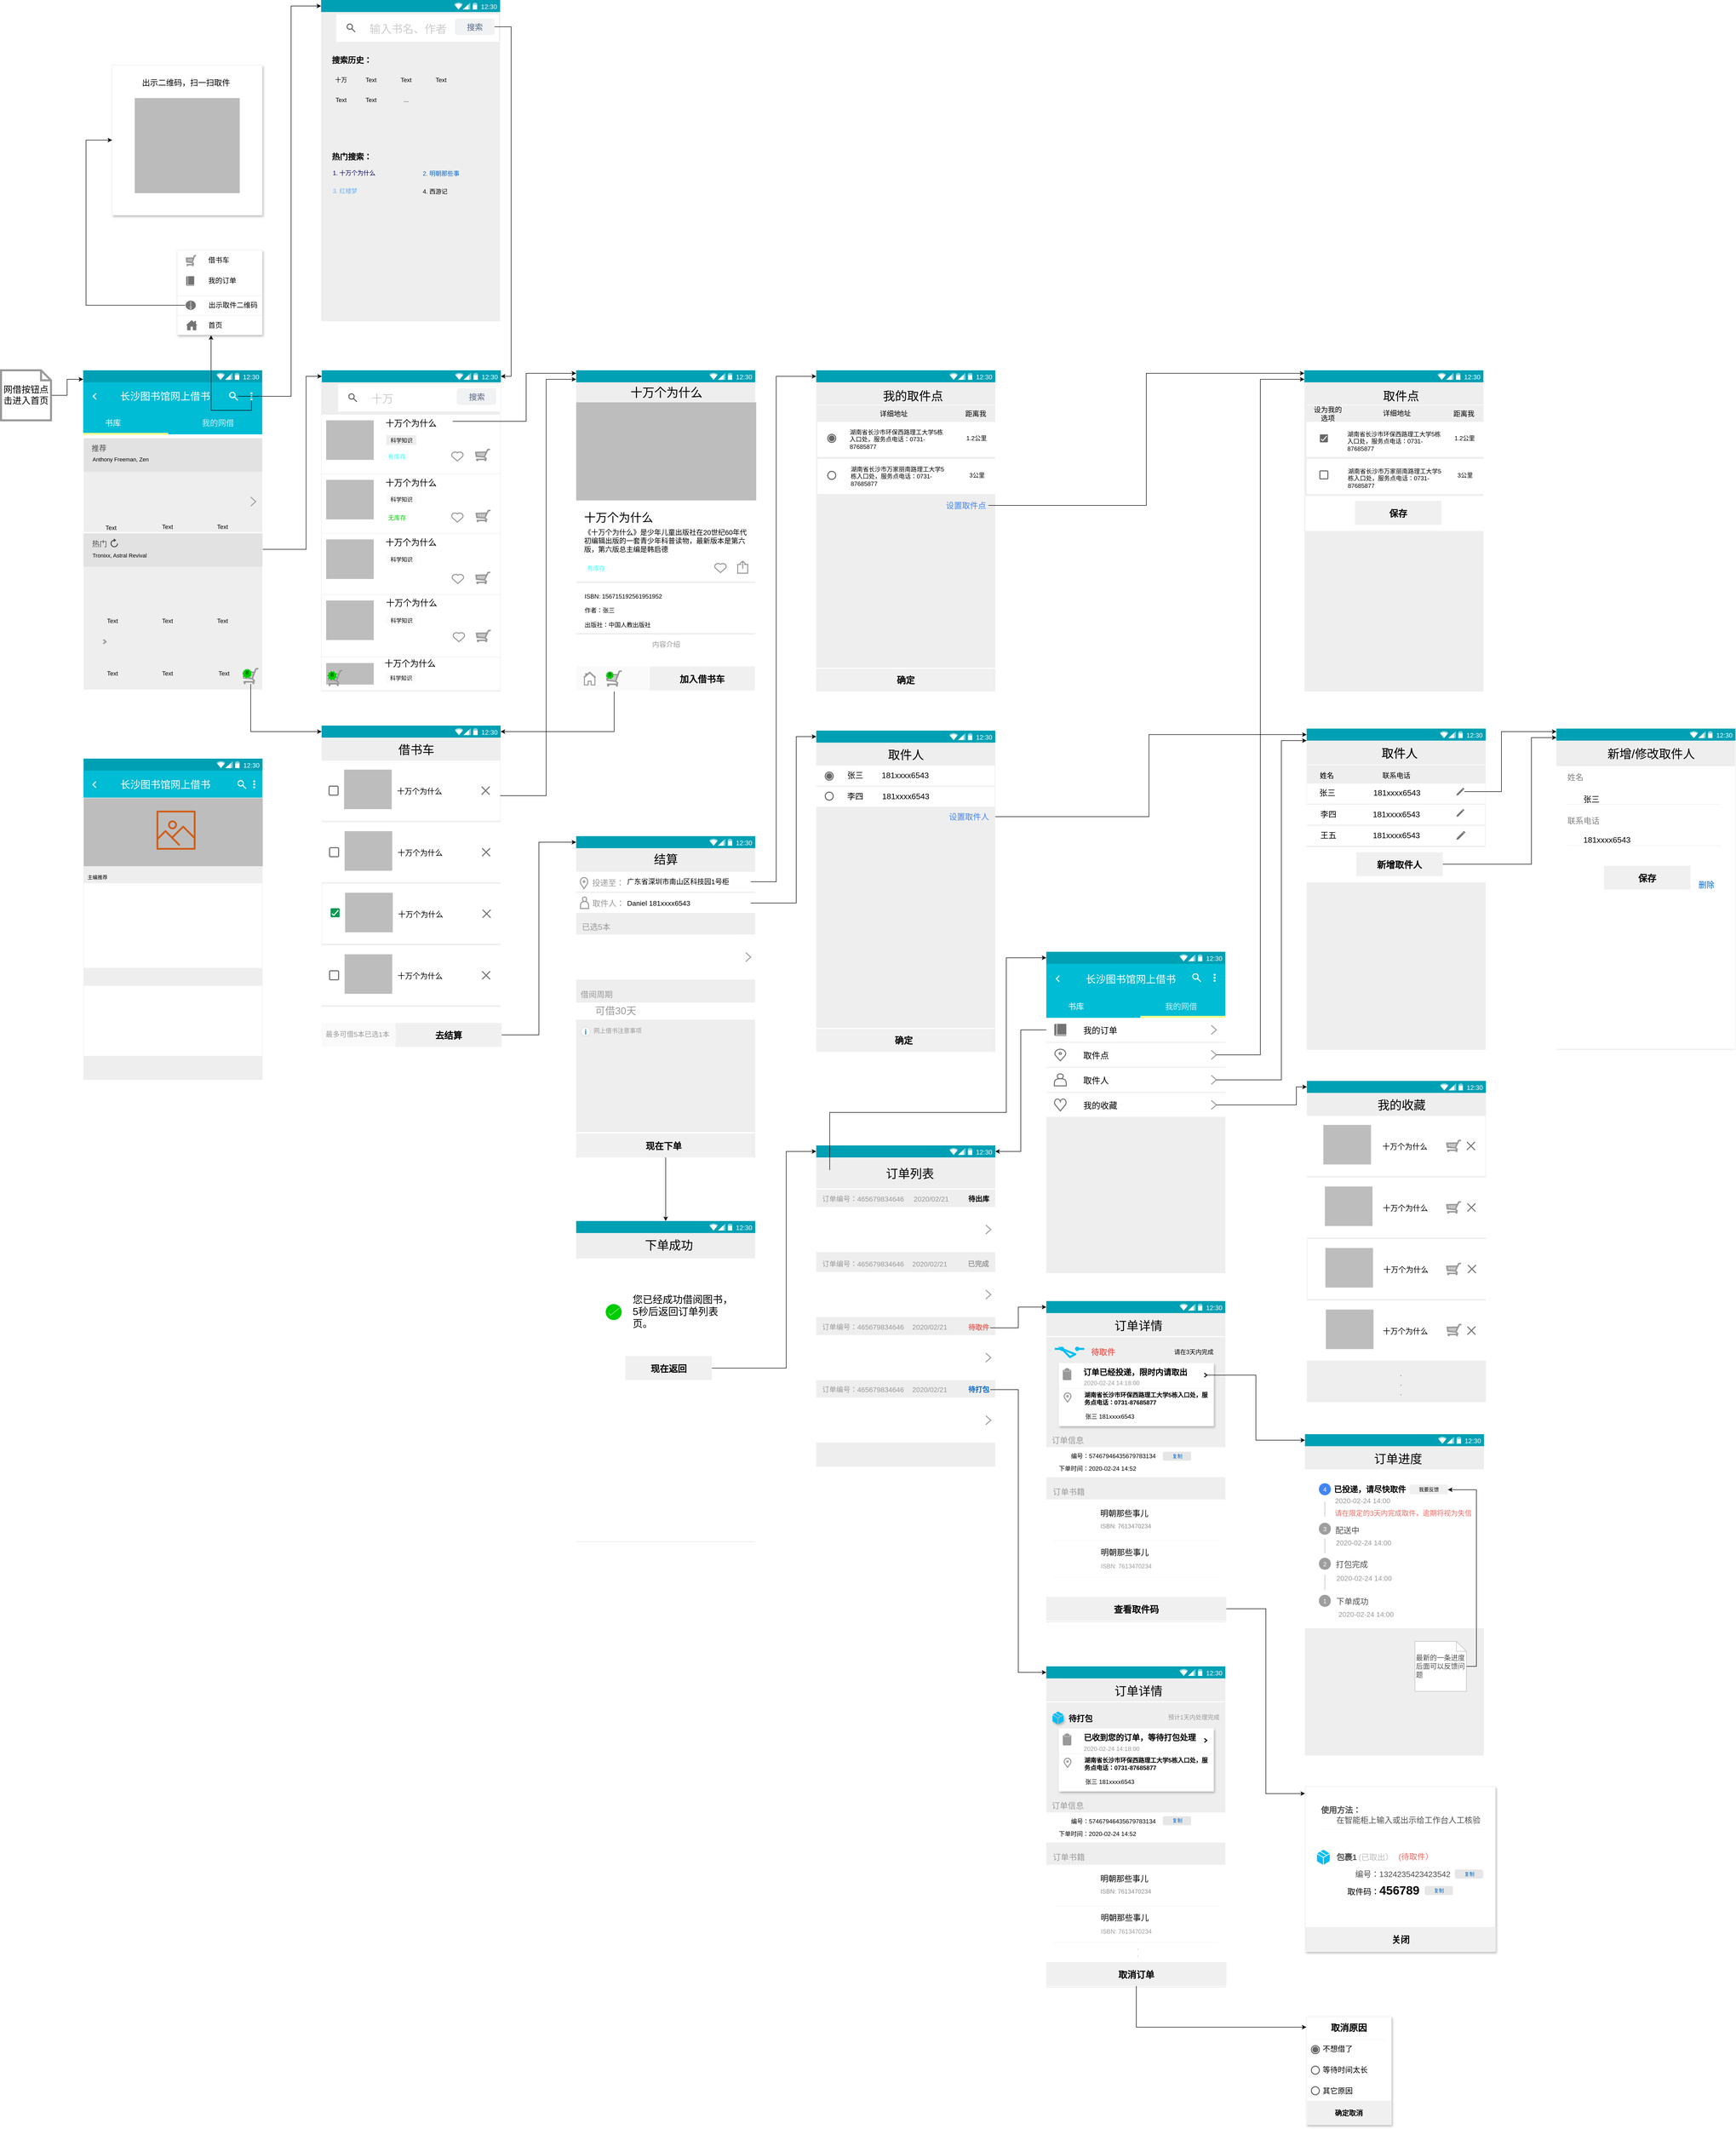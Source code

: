 <mxfile version="12.7.9" type="github" pages="2"><diagram id="y3FywcBGqb-NR1BoK0yy" name="Page-1"><mxGraphModel dx="1209" dy="2898" grid="1" gridSize="10" guides="1" tooltips="1" connect="1" arrows="1" fold="1" page="1" pageScale="1" pageWidth="827" pageHeight="1169" math="0" shadow="0"><root><mxCell id="0"/><mxCell id="1" parent="0"/><mxCell id="OWpoAUI2aBCMd9tuKD2s-3" value="" style="shape=rect;fillColor=#eeeeee;strokeColor=none;shadow=0;fontSize=10;fontColor=#EA6B66;align=left;" vertex="1" parent="1"><mxGeometry x="505" y="346" width="358" height="642" as="geometry"/></mxCell><mxCell id="OWpoAUI2aBCMd9tuKD2s-4" value="" style="group" vertex="1" connectable="0" parent="1"><mxGeometry x="2948" y="1696" width="362.97" height="642" as="geometry"/></mxCell><mxCell id="OWpoAUI2aBCMd9tuKD2s-5" value="" style="group" vertex="1" connectable="0" parent="OWpoAUI2aBCMd9tuKD2s-4"><mxGeometry x="-1" width="362.97" height="642" as="geometry"/></mxCell><mxCell id="OWpoAUI2aBCMd9tuKD2s-6" value="" style="shape=rect;fillColor=#eeeeee;strokeColor=none;shadow=0;fontSize=1;fontColor=#0066CC;align=center;" vertex="1" parent="OWpoAUI2aBCMd9tuKD2s-5"><mxGeometry width="358" height="642" as="geometry"/></mxCell><mxCell id="OWpoAUI2aBCMd9tuKD2s-7" value="12:30" style="dashed=0;shape=rect;align=right;fillColor=#00A0B4;strokeColor=none;fontColor=#FFFFFF;spacingRight=4;spacingTop=1;fontStyle=0;fontSize=13;resizeWidth=1;" vertex="1" parent="OWpoAUI2aBCMd9tuKD2s-5"><mxGeometry x="0.22" width="358" height="24" as="geometry"/></mxCell><mxCell id="OWpoAUI2aBCMd9tuKD2s-8" value="" style="dashed=0;shape=mxgraph.gmdl.top_bar;strokeColor=none;" vertex="1" parent="OWpoAUI2aBCMd9tuKD2s-7"><mxGeometry x="1" y="0.5" width="46" height="14" relative="1" as="geometry"><mxPoint x="-92" y="-7" as="offset"/></mxGeometry></mxCell><mxCell id="OWpoAUI2aBCMd9tuKD2s-9" value="" style="shape=image;html=1;verticalAlign=top;verticalLabelPosition=bottom;labelBackgroundColor=#ffffff;imageAspect=0;aspect=fixed;image=https://cdn4.iconfinder.com/data/icons/mayssam/512/left-128.png;fillColor=#FFFFFF;" vertex="1" parent="OWpoAUI2aBCMd9tuKD2s-5"><mxGeometry x="17" y="41.99" width="17.933" height="17.933" as="geometry"/></mxCell><mxCell id="OWpoAUI2aBCMd9tuKD2s-10" value="订单进度" style="text;strokeColor=none;fillColor=none;html=1;fontSize=24;fontStyle=0;verticalAlign=middle;align=center;shadow=0;dashed=1;dashPattern=1 2;" vertex="1" parent="OWpoAUI2aBCMd9tuKD2s-5"><mxGeometry x="136" y="29.96" width="100" height="40" as="geometry"/></mxCell><mxCell id="OWpoAUI2aBCMd9tuKD2s-11" value="" style="shape=rect;fillColor=#FFFFFF;strokeColor=none;fontSize=1;fontColor=#66B2FF;align=center;" vertex="1" parent="OWpoAUI2aBCMd9tuKD2s-5"><mxGeometry x="1" y="69.96" width="358" height="2" as="geometry"/></mxCell><mxCell id="OWpoAUI2aBCMd9tuKD2s-12" value="" style="group" vertex="1" connectable="0" parent="OWpoAUI2aBCMd9tuKD2s-5"><mxGeometry x="27.97" y="101" width="335" height="464" as="geometry"/></mxCell><mxCell id="OWpoAUI2aBCMd9tuKD2s-13" value="" style="shape=rect;fillColor=#FFFFFF;strokeColor=none;shadow=0;fontSize=12;fontColor=#999999;align=left;" vertex="1" parent="OWpoAUI2aBCMd9tuKD2s-12"><mxGeometry x="-28" y="-31" width="358" height="318" as="geometry"/></mxCell><mxCell id="OWpoAUI2aBCMd9tuKD2s-14" value="" style="shape=line;direction=north;strokeColor=#b3b3b3;" vertex="1" parent="OWpoAUI2aBCMd9tuKD2s-12"><mxGeometry width="10" height="30" relative="1" as="geometry"><mxPoint x="7" y="34" as="offset"/></mxGeometry></mxCell><mxCell id="OWpoAUI2aBCMd9tuKD2s-15" value="" style="shape=line;direction=north;strokeColor=#b3b3b3;" vertex="1" parent="OWpoAUI2aBCMd9tuKD2s-12"><mxGeometry width="10" height="30" relative="1" as="geometry"><mxPoint x="7" y="107" as="offset"/></mxGeometry></mxCell><mxCell id="OWpoAUI2aBCMd9tuKD2s-16" value="2" style="shape=ellipse;strokeColor=none;fillColor=#9e9e9e;fontColor=#ffffff;" vertex="1" parent="OWpoAUI2aBCMd9tuKD2s-12"><mxGeometry width="24" height="24" relative="1" as="geometry"><mxPoint y="146" as="offset"/></mxGeometry></mxCell><mxCell id="OWpoAUI2aBCMd9tuKD2s-17" value="打包完成" style="shape=rect;strokeColor=none;fillColor=none;align=left;fontColor=#4d4d4d;fontSize=16;" vertex="1" parent="OWpoAUI2aBCMd9tuKD2s-12"><mxGeometry width="200" height="24" relative="1" as="geometry"><mxPoint x="32" y="146" as="offset"/></mxGeometry></mxCell><mxCell id="OWpoAUI2aBCMd9tuKD2s-18" value="1" style="shape=ellipse;strokeColor=none;fillColor=#9e9e9e;fontColor=#ffffff;" vertex="1" parent="OWpoAUI2aBCMd9tuKD2s-12"><mxGeometry width="24" height="24" relative="1" as="geometry"><mxPoint y="220" as="offset"/></mxGeometry></mxCell><mxCell id="OWpoAUI2aBCMd9tuKD2s-19" value="下单成功 " style="shape=rect;strokeColor=none;fillColor=none;align=left;fontColor=#4d4d4d;fontSize=16;" vertex="1" parent="OWpoAUI2aBCMd9tuKD2s-12"><mxGeometry width="200" height="24" relative="1" as="geometry"><mxPoint x="33.03" y="220" as="offset"/></mxGeometry></mxCell><mxCell id="OWpoAUI2aBCMd9tuKD2s-20" value="" style="shape=line;direction=north;strokeColor=#b3b3b3;" vertex="1" parent="OWpoAUI2aBCMd9tuKD2s-12"><mxGeometry width="10" height="30" relative="1" as="geometry"><mxPoint x="7" y="180" as="offset"/></mxGeometry></mxCell><mxCell id="OWpoAUI2aBCMd9tuKD2s-21" value="配送中" style="shape=rect;strokeColor=none;fillColor=none;align=left;fontColor=#4d4d4d;fontSize=16;" vertex="1" parent="OWpoAUI2aBCMd9tuKD2s-12"><mxGeometry width="200" height="24" relative="1" as="geometry"><mxPoint x="31.03" y="78" as="offset"/></mxGeometry></mxCell><mxCell id="OWpoAUI2aBCMd9tuKD2s-22" value="请在限定的3天内完成取件，逾期将视为失信" style="shape=rect;strokeColor=none;fillColor=none;align=left;fontColor=#EA6B66;fontSize=14;" vertex="1" parent="OWpoAUI2aBCMd9tuKD2s-12"><mxGeometry width="280" height="24" relative="1" as="geometry"><mxPoint x="30.03" y="44" as="offset"/></mxGeometry></mxCell><mxCell id="OWpoAUI2aBCMd9tuKD2s-23" value="3" style="shape=ellipse;strokeColor=none;fillColor=#9e9e9e;fontColor=#ffffff;" vertex="1" parent="OWpoAUI2aBCMd9tuKD2s-12"><mxGeometry width="24" height="24" relative="1" as="geometry"><mxPoint y="76" as="offset"/></mxGeometry></mxCell><mxCell id="OWpoAUI2aBCMd9tuKD2s-24" value="4" style="shape=ellipse;strokeColor=none;fillColor=#4285F4;fontColor=#ffffff;" vertex="1" parent="OWpoAUI2aBCMd9tuKD2s-12"><mxGeometry width="24" height="24" relative="1" as="geometry"><mxPoint y="-3" as="offset"/></mxGeometry></mxCell><mxCell id="OWpoAUI2aBCMd9tuKD2s-25" value="&lt;span style=&quot;text-align: left; white-space: nowrap; font-size: 14px;&quot;&gt;&lt;font style=&quot;font-size: 14px;&quot;&gt;2020-02-24 14:00&lt;/font&gt;&lt;/span&gt;" style="text;html=1;strokeColor=none;fillColor=none;align=center;verticalAlign=middle;whiteSpace=wrap;rounded=0;shadow=0;fontSize=14;fontColor=#999999;" vertex="1" parent="OWpoAUI2aBCMd9tuKD2s-12"><mxGeometry x="33.03" y="249" width="122.97" height="20" as="geometry"/></mxCell><mxCell id="OWpoAUI2aBCMd9tuKD2s-26" value="&lt;span style=&quot;text-align: left; white-space: nowrap; font-size: 14px;&quot;&gt;&lt;font style=&quot;font-size: 14px;&quot;&gt;2020-02-24 14:00&lt;/font&gt;&lt;/span&gt;" style="text;html=1;strokeColor=none;fillColor=none;align=center;verticalAlign=middle;whiteSpace=wrap;rounded=0;shadow=0;fontSize=14;fontColor=#999999;" vertex="1" parent="OWpoAUI2aBCMd9tuKD2s-12"><mxGeometry x="29.03" y="177" width="122.97" height="20" as="geometry"/></mxCell><mxCell id="OWpoAUI2aBCMd9tuKD2s-27" value="&lt;span style=&quot;text-align: left; white-space: nowrap; font-size: 14px;&quot;&gt;&lt;font style=&quot;font-size: 14px;&quot;&gt;2020-02-24 14:00&lt;/font&gt;&lt;/span&gt;" style="text;html=1;strokeColor=none;fillColor=none;align=center;verticalAlign=middle;whiteSpace=wrap;rounded=0;shadow=0;fontSize=14;fontColor=#999999;" vertex="1" parent="OWpoAUI2aBCMd9tuKD2s-12"><mxGeometry x="28.03" y="106" width="122.97" height="20" as="geometry"/></mxCell><mxCell id="OWpoAUI2aBCMd9tuKD2s-28" value="&lt;span style=&quot;text-align: left; white-space: nowrap; font-size: 14px;&quot;&gt;&lt;font style=&quot;font-size: 14px;&quot;&gt;2020-02-24 14:00&lt;/font&gt;&lt;/span&gt;" style="text;html=1;strokeColor=none;fillColor=none;align=center;verticalAlign=middle;whiteSpace=wrap;rounded=0;shadow=0;fontSize=14;fontColor=#999999;" vertex="1" parent="OWpoAUI2aBCMd9tuKD2s-12"><mxGeometry x="26.03" y="22" width="122.97" height="20" as="geometry"/></mxCell><mxCell id="OWpoAUI2aBCMd9tuKD2s-29" value="&lt;span style=&quot;color: rgb(0 , 0 , 0) ; font-weight: 700 ; white-space: nowrap&quot;&gt;已投递，请尽快取件&lt;/span&gt;" style="text;html=1;strokeColor=none;fillColor=none;align=left;verticalAlign=middle;whiteSpace=wrap;rounded=0;shadow=0;fontSize=16;fontColor=#999999;" vertex="1" parent="OWpoAUI2aBCMd9tuKD2s-5"><mxGeometry x="56" y="99.97" width="154" height="20" as="geometry"/></mxCell><mxCell id="OWpoAUI2aBCMd9tuKD2s-30" value="&lt;font color=&quot;#4d4d4d&quot;&gt;最新的一条进度后面可以反馈问题&lt;/font&gt;" style="shape=note;size=20;whiteSpace=wrap;html=1;shadow=0;strokeColor=#BBBBBB;strokeWidth=1;fillColor=#FFFFFF;fontSize=14;fontColor=#EA6B66;align=left;" vertex="1" parent="OWpoAUI2aBCMd9tuKD2s-5"><mxGeometry x="220" y="414" width="103" height="100" as="geometry"/></mxCell><mxCell id="OWpoAUI2aBCMd9tuKD2s-31" value="" style="group" vertex="1" connectable="0" parent="1"><mxGeometry x="504.33" y="-430" width="368" height="650" as="geometry"/></mxCell><mxCell id="OWpoAUI2aBCMd9tuKD2s-32" value="" style="dashed=0;shape=rect;fillColor=#ffffff;strokeColor=none;verticalAlign=top;" vertex="1" parent="OWpoAUI2aBCMd9tuKD2s-31"><mxGeometry width="368" height="640" as="geometry"/></mxCell><mxCell id="OWpoAUI2aBCMd9tuKD2s-33" value="12:30" style="dashed=0;shape=rect;align=right;fillColor=#00A0B4;strokeColor=none;fontColor=#FFFFFF;spacingRight=4;spacingTop=1;fontStyle=0;fontSize=13;resizeWidth=1;" vertex="1" parent="OWpoAUI2aBCMd9tuKD2s-32"><mxGeometry width="358" height="24" relative="1" as="geometry"/></mxCell><mxCell id="OWpoAUI2aBCMd9tuKD2s-34" value="" style="dashed=0;shape=mxgraph.gmdl.top_bar;strokeColor=none;" vertex="1" parent="OWpoAUI2aBCMd9tuKD2s-33"><mxGeometry x="1" y="0.5" width="46" height="14" relative="1" as="geometry"><mxPoint x="-92" y="-7" as="offset"/></mxGeometry></mxCell><mxCell id="OWpoAUI2aBCMd9tuKD2s-35" value="长沙图书馆网上借书" style="dashed=0;shape=rect;strokeColor=none;fillColor=#00BCD4;resizeWidth=1;fontSize=20;fontColor=#FFFFFF;spacingTop=9;verticalAlign=top;align=left;spacingLeft=72;" vertex="1" parent="OWpoAUI2aBCMd9tuKD2s-32"><mxGeometry width="358" height="104" relative="1" as="geometry"><mxPoint y="24" as="offset"/></mxGeometry></mxCell><mxCell id="OWpoAUI2aBCMd9tuKD2s-36" value="书库" style="text;fontSize=16;fontColor=#FFFFFF;verticalAlign=middle;align=center;resizeWidth=1;" vertex="1" parent="OWpoAUI2aBCMd9tuKD2s-35"><mxGeometry y="1" width="119" height="48" relative="1" as="geometry"><mxPoint y="-48" as="offset"/></mxGeometry></mxCell><mxCell id="OWpoAUI2aBCMd9tuKD2s-37" value="我的网借" style="text;fontSize=16;fontColor=#FFFFFF;verticalAlign=middle;align=center;textOpacity=80;resizeWidth=1;" vertex="1" parent="OWpoAUI2aBCMd9tuKD2s-35"><mxGeometry x="0.67" y="1" width="119" height="48" relative="1" as="geometry"><mxPoint x="-29.86" y="-48" as="offset"/></mxGeometry></mxCell><mxCell id="OWpoAUI2aBCMd9tuKD2s-38" value="" style="dashed=0;shape=rect;strokeColor=none;fillColor=#F1FB8F;resizeWidth=1;" vertex="1" parent="OWpoAUI2aBCMd9tuKD2s-35"><mxGeometry y="1" width="170" height="4" relative="1" as="geometry"><mxPoint y="-3" as="offset"/></mxGeometry></mxCell><mxCell id="OWpoAUI2aBCMd9tuKD2s-39" value="" style="dashed=0;shape=mxgraph.gmdl.search;strokeColor=#ffffff;fillColor=none;strokeWidth=2;" vertex="1" parent="OWpoAUI2aBCMd9tuKD2s-35"><mxGeometry x="1" width="16" height="16" relative="1" as="geometry"><mxPoint x="-65" y="20" as="offset"/></mxGeometry></mxCell><mxCell id="OWpoAUI2aBCMd9tuKD2s-40" value="" style="dashed=0;shape=mxgraph.gmdl.settings;strokeColor=none;fillColor=#ffffff;" vertex="1" parent="OWpoAUI2aBCMd9tuKD2s-35"><mxGeometry x="1" width="5" height="16" relative="1" as="geometry"><mxPoint x="-24" y="20" as="offset"/></mxGeometry></mxCell><mxCell id="OWpoAUI2aBCMd9tuKD2s-41" value="" style="html=1;verticalLabelPosition=bottom;labelBackgroundColor=#ffffff;verticalAlign=top;shadow=0;dashed=0;strokeWidth=2;shape=mxgraph.ios7.misc.left;strokeColor=#FFFFFF;fontColor=#FFFFFF;align=center;" vertex="1" parent="OWpoAUI2aBCMd9tuKD2s-35"><mxGeometry x="20" y="22" width="6" height="12" as="geometry"/></mxCell><mxCell id="OWpoAUI2aBCMd9tuKD2s-42" value="" style="dashed=0;shape=mxgraph.gmdl.marginRect;rectMargin=2;rectMarginTop=2;rectMarginLeft=-2;fillColor=#EEEEEE;strokeColor=none;shadow=0;resizeWidth=1;resizeHeight=1;" vertex="1" parent="OWpoAUI2aBCMd9tuKD2s-32"><mxGeometry x="1" y="131.785" width="359" height="193.494" as="geometry"><mxPoint y="81" as="offset"/></mxGeometry></mxCell><mxCell id="OWpoAUI2aBCMd9tuKD2s-43" value="推荐" style="dashed=0;shape=mxgraph.gmdl.marginRect;rectMarginTop=4;rectMarginRight=2;whiteSpace=wrap;fontColor=#4D4D4D;verticalAlign=top;align=left;fontSize=15;spacing=16;spacingBottom=0;spacingTop=-6;fillColor=#BDBDBD;opacity=25;strokeColor=none;resizeWidth=1;fontStyle=0" vertex="1" parent="OWpoAUI2aBCMd9tuKD2s-42"><mxGeometry width="359" height="71" relative="1" as="geometry"/></mxCell><mxCell id="OWpoAUI2aBCMd9tuKD2s-44" value="Anthony Freeman, Zen" style="text;whiteSpace=wrap;fontColor=#000000;spacingLeft=16;verticalAlign=middle;fontSize=11;resizeWidth=1;" vertex="1" parent="OWpoAUI2aBCMd9tuKD2s-42"><mxGeometry width="354.989" height="20" relative="1" as="geometry"><mxPoint y="36" as="offset"/></mxGeometry></mxCell><mxCell id="OWpoAUI2aBCMd9tuKD2s-45" value="" style="shape=image;html=1;verticalAlign=top;verticalLabelPosition=bottom;labelBackgroundColor=#ffffff;imageAspect=0;aspect=fixed;image=https://cdn1.iconfinder.com/data/icons/iconnice-vector-icon/31/Vector-icons_23-128.png" vertex="1" parent="OWpoAUI2aBCMd9tuKD2s-42"><mxGeometry x="14.039" y="87.857" width="79.751" height="79.751" as="geometry"/></mxCell><mxCell id="OWpoAUI2aBCMd9tuKD2s-46" value="" style="shape=image;html=1;verticalAlign=top;verticalLabelPosition=bottom;labelBackgroundColor=#ffffff;imageAspect=0;aspect=fixed;image=https://cdn1.iconfinder.com/data/icons/iconnice-vector-icon/31/Vector-icons_23-128.png" vertex="1" parent="OWpoAUI2aBCMd9tuKD2s-42"><mxGeometry x="127.995" y="86.811" width="79.751" height="79.751" as="geometry"/></mxCell><mxCell id="OWpoAUI2aBCMd9tuKD2s-47" value="" style="shape=image;html=1;verticalAlign=top;verticalLabelPosition=bottom;labelBackgroundColor=#ffffff;imageAspect=0;aspect=fixed;image=https://cdn1.iconfinder.com/data/icons/iconnice-vector-icon/31/Vector-icons_23-128.png" vertex="1" parent="OWpoAUI2aBCMd9tuKD2s-42"><mxGeometry x="237.995" y="86.811" width="79.751" height="79.751" as="geometry"/></mxCell><mxCell id="OWpoAUI2aBCMd9tuKD2s-48" value="" style="html=1;verticalLabelPosition=bottom;labelBackgroundColor=#ffffff;verticalAlign=top;shadow=0;dashed=0;strokeWidth=2;shape=mxgraph.ios7.misc.more;strokeColor=#a0a0a0;" vertex="1" parent="OWpoAUI2aBCMd9tuKD2s-42"><mxGeometry x="334" y="121.62" width="10" height="17.944" as="geometry"/></mxCell><mxCell id="OWpoAUI2aBCMd9tuKD2s-49" value="Text" style="text;html=1;strokeColor=none;fillColor=none;align=center;verticalAlign=middle;whiteSpace=wrap;rounded=0;" vertex="1" parent="OWpoAUI2aBCMd9tuKD2s-42"><mxGeometry x="35" y="172.575" width="40" height="20.918" as="geometry"/></mxCell><mxCell id="OWpoAUI2aBCMd9tuKD2s-50" value="Text" style="text;html=1;strokeColor=none;fillColor=none;align=center;verticalAlign=middle;whiteSpace=wrap;rounded=0;" vertex="1" parent="OWpoAUI2aBCMd9tuKD2s-42"><mxGeometry x="148" y="170.484" width="40" height="20.918" as="geometry"/></mxCell><mxCell id="OWpoAUI2aBCMd9tuKD2s-51" value="Text" style="text;html=1;strokeColor=none;fillColor=none;align=center;verticalAlign=middle;whiteSpace=wrap;rounded=0;" vertex="1" parent="OWpoAUI2aBCMd9tuKD2s-42"><mxGeometry x="258" y="170.484" width="40" height="20.918" as="geometry"/></mxCell><mxCell id="OWpoAUI2aBCMd9tuKD2s-52" value="" style="dashed=0;shape=mxgraph.gmdl.marginRect;rectMargin=2;rectMarginRight=-2;fillColor=#EEEEEE;strokeColor=none;shadow=0;resizeWidth=1;resizeHeight=1;" vertex="1" parent="OWpoAUI2aBCMd9tuKD2s-32"><mxGeometry x="-1" y="324.233" width="359" height="315.767" as="geometry"><mxPoint y="81" as="offset"/></mxGeometry></mxCell><mxCell id="OWpoAUI2aBCMd9tuKD2s-53" value="热门" style="dashed=0;shape=mxgraph.gmdl.marginRect;rectMarginTop=2;rectMarginLeftt=2;whiteSpace=wrap;fontColor=#4D4D4D;verticalAlign=top;align=left;fontSize=15;spacing=18;spacingBottom=0;spacingTop=-8;fillColor=#BDBDBD;opacity=25;strokeColor=none;resizeWidth=1;fontStyle=0" vertex="1" parent="OWpoAUI2aBCMd9tuKD2s-52"><mxGeometry width="359" height="69" relative="1" as="geometry"><mxPoint x="1" y="-1" as="offset"/></mxGeometry></mxCell><mxCell id="OWpoAUI2aBCMd9tuKD2s-54" value="Tronixx, Astral Revival" style="text;whiteSpace=wrap;fontColor=#000000;spacingLeft=18;verticalAlign=middle;fontSize=11;resizeWidth=1;" vertex="1" parent="OWpoAUI2aBCMd9tuKD2s-52"><mxGeometry width="354.989" height="20" relative="1" as="geometry"><mxPoint y="36" as="offset"/></mxGeometry></mxCell><mxCell id="OWpoAUI2aBCMd9tuKD2s-55" value="" style="shape=image;html=1;verticalAlign=top;verticalLabelPosition=bottom;labelBackgroundColor=#ffffff;imageAspect=0;aspect=fixed;image=https://cdn1.iconfinder.com/data/icons/iconnice-vector-icon/31/Vector-icons_23-128.png" vertex="1" parent="OWpoAUI2aBCMd9tuKD2s-52"><mxGeometry x="19.999" y="82.627" width="79.751" height="79.751" as="geometry"/></mxCell><mxCell id="OWpoAUI2aBCMd9tuKD2s-56" value="" style="shape=image;html=1;verticalAlign=top;verticalLabelPosition=bottom;labelBackgroundColor=#ffffff;imageAspect=0;aspect=fixed;image=https://cdn1.iconfinder.com/data/icons/iconnice-vector-icon/31/Vector-icons_23-128.png" vertex="1" parent="OWpoAUI2aBCMd9tuKD2s-52"><mxGeometry x="129.999" y="82.627" width="79.751" height="79.751" as="geometry"/></mxCell><mxCell id="OWpoAUI2aBCMd9tuKD2s-57" value="" style="shape=image;html=1;verticalAlign=top;verticalLabelPosition=bottom;labelBackgroundColor=#ffffff;imageAspect=0;aspect=fixed;image=https://cdn1.iconfinder.com/data/icons/iconnice-vector-icon/31/Vector-icons_23-128.png" vertex="1" parent="OWpoAUI2aBCMd9tuKD2s-52"><mxGeometry x="239.999" y="82.627" width="79.751" height="79.751" as="geometry"/></mxCell><mxCell id="OWpoAUI2aBCMd9tuKD2s-58" value="" style="shape=image;html=1;verticalAlign=top;verticalLabelPosition=bottom;labelBackgroundColor=#ffffff;imageAspect=0;aspect=fixed;image=https://cdn1.iconfinder.com/data/icons/iconnice-vector-icon/31/Vector-icons_23-128.png" vertex="1" parent="OWpoAUI2aBCMd9tuKD2s-52"><mxGeometry x="19.999" y="187.218" width="79.751" height="79.751" as="geometry"/></mxCell><mxCell id="OWpoAUI2aBCMd9tuKD2s-59" value="" style="shape=image;html=1;verticalAlign=top;verticalLabelPosition=bottom;labelBackgroundColor=#ffffff;imageAspect=0;aspect=fixed;image=https://cdn1.iconfinder.com/data/icons/iconnice-vector-icon/31/Vector-icons_23-128.png" vertex="1" parent="OWpoAUI2aBCMd9tuKD2s-52"><mxGeometry x="129.999" y="187.218" width="79.751" height="79.751" as="geometry"/></mxCell><mxCell id="OWpoAUI2aBCMd9tuKD2s-60" value="" style="shape=image;html=1;verticalAlign=top;verticalLabelPosition=bottom;labelBackgroundColor=#ffffff;imageAspect=0;aspect=fixed;image=https://cdn1.iconfinder.com/data/icons/iconnice-vector-icon/31/Vector-icons_23-128.png" vertex="1" parent="OWpoAUI2aBCMd9tuKD2s-52"><mxGeometry x="239.999" y="187.218" width="79.751" height="79.751" as="geometry"/></mxCell><mxCell id="OWpoAUI2aBCMd9tuKD2s-61" value="Text" style="text;html=1;strokeColor=none;fillColor=none;align=center;verticalAlign=middle;whiteSpace=wrap;rounded=0;" vertex="1" parent="OWpoAUI2aBCMd9tuKD2s-52"><mxGeometry x="40" y="166.3" width="40" height="20.918" as="geometry"/></mxCell><mxCell id="OWpoAUI2aBCMd9tuKD2s-62" value="Text" style="text;html=1;strokeColor=none;fillColor=none;align=center;verticalAlign=middle;whiteSpace=wrap;rounded=0;" vertex="1" parent="OWpoAUI2aBCMd9tuKD2s-52"><mxGeometry x="150" y="166.3" width="40" height="20.918" as="geometry"/></mxCell><mxCell id="OWpoAUI2aBCMd9tuKD2s-63" value="Text" style="text;html=1;strokeColor=none;fillColor=none;align=center;verticalAlign=middle;whiteSpace=wrap;rounded=0;" vertex="1" parent="OWpoAUI2aBCMd9tuKD2s-52"><mxGeometry x="260" y="166.3" width="40" height="20.918" as="geometry"/></mxCell><mxCell id="OWpoAUI2aBCMd9tuKD2s-64" value="Text" style="text;html=1;strokeColor=none;fillColor=none;align=center;verticalAlign=middle;whiteSpace=wrap;rounded=0;" vertex="1" parent="OWpoAUI2aBCMd9tuKD2s-52"><mxGeometry x="40" y="270.891" width="40" height="20.918" as="geometry"/></mxCell><mxCell id="OWpoAUI2aBCMd9tuKD2s-65" value="Text" style="text;html=1;strokeColor=none;fillColor=none;align=center;verticalAlign=middle;whiteSpace=wrap;rounded=0;" vertex="1" parent="OWpoAUI2aBCMd9tuKD2s-52"><mxGeometry x="150" y="270.891" width="40" height="20.918" as="geometry"/></mxCell><mxCell id="OWpoAUI2aBCMd9tuKD2s-66" value="" style="group" vertex="1" connectable="0" parent="OWpoAUI2aBCMd9tuKD2s-52"><mxGeometry x="320" y="270.888" width="32" height="31.9" as="geometry"/></mxCell><mxCell id="OWpoAUI2aBCMd9tuKD2s-67" value="" style="group" vertex="1" connectable="0" parent="OWpoAUI2aBCMd9tuKD2s-66"><mxGeometry width="32" height="31.9" as="geometry"/></mxCell><mxCell id="OWpoAUI2aBCMd9tuKD2s-68" value="" style="group" vertex="1" connectable="0" parent="OWpoAUI2aBCMd9tuKD2s-67"><mxGeometry width="32" height="31.9" as="geometry"/></mxCell><mxCell id="OWpoAUI2aBCMd9tuKD2s-69" value="" style="verticalLabelPosition=bottom;shadow=0;dashed=0;align=center;html=1;verticalAlign=top;strokeWidth=1;shape=mxgraph.mockup.misc.shoppingCart;strokeColor=#999999;dashPattern=1 2;fillColor=#F0F0F0;fontFamily=Helvetica;fontColor=#00CC00;" vertex="1" parent="OWpoAUI2aBCMd9tuKD2s-68"><mxGeometry width="32" height="31.9" as="geometry"/></mxCell><mxCell id="OWpoAUI2aBCMd9tuKD2s-70" value="8" style="ellipse;whiteSpace=wrap;html=1;aspect=fixed;strokeWidth=2;fontFamily=Tahoma;spacingBottom=4;spacingRight=0;strokeColor=#d3d3d3;shadow=0;dashed=1;dashPattern=1 2;fillColor=#00CC00;align=center;" vertex="1" parent="OWpoAUI2aBCMd9tuKD2s-68"><mxGeometry y="1.99" width="18.01" height="18.01" as="geometry"/></mxCell><mxCell id="OWpoAUI2aBCMd9tuKD2s-71" value="Text" style="text;html=1;strokeColor=none;fillColor=none;align=center;verticalAlign=middle;whiteSpace=wrap;rounded=0;" vertex="1" parent="OWpoAUI2aBCMd9tuKD2s-52"><mxGeometry x="263" y="270.891" width="40" height="20.918" as="geometry"/></mxCell><mxCell id="OWpoAUI2aBCMd9tuKD2s-72" value="" style="html=1;verticalLabelPosition=bottom;align=center;labelBackgroundColor=#ffffff;verticalAlign=top;strokeWidth=2;strokeColor=#4D4D4D;shadow=0;dashed=0;shape=mxgraph.ios7.icons.reload;fillColor=#000000;fontSize=16;fontColor=#4D4D4D;aspect=fixed;" vertex="1" parent="OWpoAUI2aBCMd9tuKD2s-52"><mxGeometry x="56.67" y="13.767" width="13" height="14.63" as="geometry"/></mxCell><mxCell id="OWpoAUI2aBCMd9tuKD2s-73" value="长沙图书馆网上借书" style="dashed=0;shape=rect;strokeColor=none;fillColor=#00BCD4;resizeWidth=1;fontSize=20;fontColor=#FFFFFF;spacingTop=9;verticalAlign=top;align=left;spacingLeft=72;" vertex="1" parent="OWpoAUI2aBCMd9tuKD2s-32"><mxGeometry width="358" height="54" relative="1" as="geometry"><mxPoint x="0.48" y="800" as="offset"/></mxGeometry></mxCell><mxCell id="OWpoAUI2aBCMd9tuKD2s-74" value="" style="dashed=0;shape=mxgraph.gmdl.search;strokeColor=#ffffff;fillColor=none;strokeWidth=2;" vertex="1" parent="OWpoAUI2aBCMd9tuKD2s-32"><mxGeometry x="1" width="16" height="16" relative="1" as="geometry"><mxPoint x="-58.52" y="820" as="offset"/></mxGeometry></mxCell><mxCell id="OWpoAUI2aBCMd9tuKD2s-75" value="" style="html=1;verticalLabelPosition=bottom;labelBackgroundColor=#ffffff;verticalAlign=top;shadow=0;dashed=0;strokeWidth=2;shape=mxgraph.ios7.misc.left;strokeColor=#FFFFFF;fontColor=#FFFFFF;align=center;" vertex="1" parent="OWpoAUI2aBCMd9tuKD2s-32"><mxGeometry x="19.48" y="822" width="6" height="12" as="geometry"/></mxCell><mxCell id="OWpoAUI2aBCMd9tuKD2s-76" value="" style="dashed=0;shape=mxgraph.gmdl.settings;strokeColor=none;fillColor=#ffffff;" vertex="1" parent="OWpoAUI2aBCMd9tuKD2s-32"><mxGeometry x="1" width="5" height="16" relative="1" as="geometry"><mxPoint x="-28.52" y="819.33" as="offset"/></mxGeometry></mxCell><mxCell id="OWpoAUI2aBCMd9tuKD2s-77" value="" style="html=1;verticalLabelPosition=bottom;labelBackgroundColor=#ffffff;verticalAlign=top;shadow=0;dashed=0;strokeWidth=2;shape=mxgraph.ios7.misc.more_2;strokeColor=#a0a0a0;fillColor=#E1DFF5;" vertex="1" parent="OWpoAUI2aBCMd9tuKD2s-31"><mxGeometry x="40" y="538.318" width="6" height="7.975" as="geometry"/></mxCell><mxCell id="OWpoAUI2aBCMd9tuKD2s-78" value="" style="html=1;verticalLabelPosition=bottom;labelBackgroundColor=#ffffff;verticalAlign=top;shadow=0;dashed=0;strokeWidth=2;shape=mxgraph.ios7.misc.more_2;strokeColor=#a0a0a0;fillColor=#E1DFF5;" vertex="1" parent="OWpoAUI2aBCMd9tuKD2s-31"><mxGeometry x="40" y="538.318" width="6" height="7.975" as="geometry"/></mxCell><mxCell id="OWpoAUI2aBCMd9tuKD2s-79" value="" style="html=1;verticalLabelPosition=bottom;labelBackgroundColor=#ffffff;verticalAlign=top;shadow=0;dashed=0;strokeWidth=2;shape=mxgraph.ios7.misc.more_2;strokeColor=#a0a0a0;fillColor=#E1DFF5;" vertex="1" parent="OWpoAUI2aBCMd9tuKD2s-31"><mxGeometry x="40" y="538.318" width="6" height="7.975" as="geometry"/></mxCell><mxCell id="OWpoAUI2aBCMd9tuKD2s-80" value="" style="group" vertex="1" connectable="0" parent="1"><mxGeometry x="980" y="-1170" width="358" height="642" as="geometry"/></mxCell><mxCell id="OWpoAUI2aBCMd9tuKD2s-81" value="" style="shape=rect;fillColor=#eeeeee;strokeColor=none;" vertex="1" parent="OWpoAUI2aBCMd9tuKD2s-80"><mxGeometry width="358" height="642" as="geometry"/></mxCell><mxCell id="OWpoAUI2aBCMd9tuKD2s-82" value="12:30" style="dashed=0;shape=rect;align=right;fillColor=#00A0B4;strokeColor=none;fontColor=#FFFFFF;spacingRight=4;spacingTop=1;fontStyle=0;fontSize=13;resizeWidth=1;" vertex="1" parent="OWpoAUI2aBCMd9tuKD2s-80"><mxGeometry width="358" height="24" as="geometry"/></mxCell><mxCell id="OWpoAUI2aBCMd9tuKD2s-83" value="" style="dashed=0;shape=mxgraph.gmdl.top_bar;strokeColor=none;" vertex="1" parent="OWpoAUI2aBCMd9tuKD2s-82"><mxGeometry x="1" y="0.5" width="46" height="14" relative="1" as="geometry"><mxPoint x="-92" y="-7" as="offset"/></mxGeometry></mxCell><mxCell id="OWpoAUI2aBCMd9tuKD2s-84" value="输入书名、作者" style="dashed=0;shape=rect;shadow=0;strokeColor=#eeeeee;strokeWidth=1;fillColor=#ffffff;fontSize=22;fontColor=#CCCCCC;align=left;spacingLeft=65;" vertex="1" parent="OWpoAUI2aBCMd9tuKD2s-80"><mxGeometry x="30" y="28" width="326" height="56" as="geometry"/></mxCell><mxCell id="OWpoAUI2aBCMd9tuKD2s-85" value="" style="dashed=0;shape=mxgraph.gmdl.search;strokeWidth=2;strokeColor=#666666;" vertex="1" parent="OWpoAUI2aBCMd9tuKD2s-84"><mxGeometry y="0.5" width="16" height="16" relative="1" as="geometry"><mxPoint x="22" y="-8" as="offset"/></mxGeometry></mxCell><mxCell id="OWpoAUI2aBCMd9tuKD2s-86" value="搜索" style="rounded=1;fillColor=#F1F2F4;strokeColor=none;html=1;fontColor=#596780;align=center;verticalAlign=middle;fontStyle=0;fontSize=16;" vertex="1" parent="OWpoAUI2aBCMd9tuKD2s-84"><mxGeometry x="237.593" y="9" width="79.198" height="33" as="geometry"/></mxCell><mxCell id="OWpoAUI2aBCMd9tuKD2s-87" value="搜索历史：" style="text;strokeColor=none;fillColor=none;html=1;fontSize=16;fontStyle=1;verticalAlign=middle;align=center;" vertex="1" parent="OWpoAUI2aBCMd9tuKD2s-80"><mxGeometry x="11" y="100" width="100" height="40" as="geometry"/></mxCell><mxCell id="OWpoAUI2aBCMd9tuKD2s-88" value="十万" style="text;html=1;strokeColor=none;fillColor=none;align=center;verticalAlign=middle;whiteSpace=wrap;rounded=0;" vertex="1" parent="OWpoAUI2aBCMd9tuKD2s-80"><mxGeometry x="20" y="150" width="40" height="20" as="geometry"/></mxCell><mxCell id="OWpoAUI2aBCMd9tuKD2s-89" value="Text" style="text;html=1;strokeColor=none;fillColor=none;align=center;verticalAlign=middle;whiteSpace=wrap;rounded=0;" vertex="1" parent="OWpoAUI2aBCMd9tuKD2s-80"><mxGeometry x="150" y="150" width="40" height="20" as="geometry"/></mxCell><mxCell id="OWpoAUI2aBCMd9tuKD2s-90" value="Text" style="text;html=1;strokeColor=none;fillColor=none;align=center;verticalAlign=middle;whiteSpace=wrap;rounded=0;" vertex="1" parent="OWpoAUI2aBCMd9tuKD2s-80"><mxGeometry x="220" y="150" width="40" height="20" as="geometry"/></mxCell><mxCell id="OWpoAUI2aBCMd9tuKD2s-91" value="Text" style="text;html=1;strokeColor=none;fillColor=none;align=center;verticalAlign=middle;whiteSpace=wrap;rounded=0;" vertex="1" parent="OWpoAUI2aBCMd9tuKD2s-80"><mxGeometry x="80" y="150" width="40" height="20" as="geometry"/></mxCell><mxCell id="OWpoAUI2aBCMd9tuKD2s-92" value="Text" style="text;html=1;strokeColor=none;fillColor=none;align=center;verticalAlign=middle;whiteSpace=wrap;rounded=0;" vertex="1" parent="OWpoAUI2aBCMd9tuKD2s-80"><mxGeometry x="20" y="190" width="40" height="20" as="geometry"/></mxCell><mxCell id="OWpoAUI2aBCMd9tuKD2s-93" value="Text" style="text;html=1;strokeColor=none;fillColor=none;align=center;verticalAlign=middle;whiteSpace=wrap;rounded=0;" vertex="1" parent="OWpoAUI2aBCMd9tuKD2s-80"><mxGeometry x="80" y="190" width="40" height="20" as="geometry"/></mxCell><mxCell id="OWpoAUI2aBCMd9tuKD2s-94" value="..." style="text;html=1;strokeColor=none;fillColor=none;align=center;verticalAlign=middle;whiteSpace=wrap;rounded=0;" vertex="1" parent="OWpoAUI2aBCMd9tuKD2s-80"><mxGeometry x="150" y="190" width="40" height="20" as="geometry"/></mxCell><mxCell id="OWpoAUI2aBCMd9tuKD2s-95" value="热门搜索：" style="text;strokeColor=none;fillColor=none;html=1;fontSize=16;fontStyle=1;verticalAlign=middle;align=center;" vertex="1" parent="OWpoAUI2aBCMd9tuKD2s-80"><mxGeometry x="11" y="293" width="100" height="40" as="geometry"/></mxCell><mxCell id="OWpoAUI2aBCMd9tuKD2s-96" value="1.&amp;nbsp;十万个为什么" style="text;html=1;strokeColor=none;fillColor=none;align=center;verticalAlign=middle;whiteSpace=wrap;rounded=0;fontColor=#000066;" vertex="1" parent="OWpoAUI2aBCMd9tuKD2s-80"><mxGeometry x="21" y="336" width="90" height="20" as="geometry"/></mxCell><mxCell id="OWpoAUI2aBCMd9tuKD2s-97" value="2.&amp;nbsp;明朝那些事" style="text;html=1;strokeColor=none;fillColor=none;align=center;verticalAlign=middle;whiteSpace=wrap;rounded=0;fontColor=#0066CC;" vertex="1" parent="OWpoAUI2aBCMd9tuKD2s-80"><mxGeometry x="200" y="337" width="80" height="20" as="geometry"/></mxCell><mxCell id="OWpoAUI2aBCMd9tuKD2s-98" value="3.&amp;nbsp;红楼梦" style="text;html=1;strokeColor=none;fillColor=none;align=center;verticalAlign=middle;whiteSpace=wrap;rounded=0;fontColor=#66B2FF;" vertex="1" parent="OWpoAUI2aBCMd9tuKD2s-80"><mxGeometry x="8" y="372" width="80" height="20" as="geometry"/></mxCell><mxCell id="OWpoAUI2aBCMd9tuKD2s-99" value="4.&amp;nbsp;西游记" style="text;html=1;strokeColor=none;fillColor=none;align=center;verticalAlign=middle;whiteSpace=wrap;rounded=0;" vertex="1" parent="OWpoAUI2aBCMd9tuKD2s-80"><mxGeometry x="193" y="373" width="70" height="20" as="geometry"/></mxCell><mxCell id="OWpoAUI2aBCMd9tuKD2s-100" value="" style="shape=image;html=1;verticalAlign=top;verticalLabelPosition=bottom;labelBackgroundColor=#ffffff;imageAspect=0;aspect=fixed;image=https://cdn4.iconfinder.com/data/icons/mayssam/512/left-128.png;fillColor=#FFFFFF;" vertex="1" parent="OWpoAUI2aBCMd9tuKD2s-80"><mxGeometry x="4.07" y="46.03" width="17.933" height="17.933" as="geometry"/></mxCell><mxCell id="OWpoAUI2aBCMd9tuKD2s-101" style="edgeStyle=orthogonalEdgeStyle;rounded=0;orthogonalLoop=1;jettySize=auto;html=1;fontFamily=Helvetica;fontColor=#00CC00;entryX=0;entryY=0.5;entryDx=0;entryDy=0;" edge="1" parent="1" source="OWpoAUI2aBCMd9tuKD2s-69" target="OWpoAUI2aBCMd9tuKD2s-206"><mxGeometry relative="1" as="geometry"><mxPoint x="960" y="286" as="targetPoint"/><Array as="points"><mxPoint x="839" y="292"/></Array></mxGeometry></mxCell><mxCell id="OWpoAUI2aBCMd9tuKD2s-102" value="" style="group" vertex="1" connectable="0" parent="1"><mxGeometry x="2430" y="1430" width="360" height="642" as="geometry"/></mxCell><mxCell id="OWpoAUI2aBCMd9tuKD2s-103" value="" style="shape=rect;fillColor=#eeeeee;strokeColor=none;fontSize=12;fontColor=#66B2FF;align=center;" vertex="1" parent="OWpoAUI2aBCMd9tuKD2s-102"><mxGeometry width="358" height="642" as="geometry"/></mxCell><mxCell id="OWpoAUI2aBCMd9tuKD2s-104" value="12:30" style="dashed=0;shape=rect;align=right;fillColor=#00A0B4;strokeColor=none;fontColor=#FFFFFF;spacingRight=4;spacingTop=1;fontStyle=0;fontSize=13;resizeWidth=1;" vertex="1" parent="OWpoAUI2aBCMd9tuKD2s-102"><mxGeometry width="358" height="24" as="geometry"/></mxCell><mxCell id="OWpoAUI2aBCMd9tuKD2s-105" value="" style="dashed=0;shape=mxgraph.gmdl.top_bar;strokeColor=none;" vertex="1" parent="OWpoAUI2aBCMd9tuKD2s-104"><mxGeometry x="1" y="0.5" width="46" height="14" relative="1" as="geometry"><mxPoint x="-92" y="-7" as="offset"/></mxGeometry></mxCell><mxCell id="OWpoAUI2aBCMd9tuKD2s-106" value="" style="shape=image;html=1;verticalAlign=top;verticalLabelPosition=bottom;labelBackgroundColor=#ffffff;imageAspect=0;aspect=fixed;image=https://cdn4.iconfinder.com/data/icons/mayssam/512/left-128.png;fillColor=#FFFFFF;" vertex="1" parent="OWpoAUI2aBCMd9tuKD2s-102"><mxGeometry x="14.5" y="42.03" width="17.933" height="17.933" as="geometry"/></mxCell><mxCell id="OWpoAUI2aBCMd9tuKD2s-107" value="订单详情" style="text;strokeColor=none;fillColor=none;html=1;fontSize=24;fontStyle=0;verticalAlign=middle;align=center;shadow=0;dashed=1;dashPattern=1 2;" vertex="1" parent="OWpoAUI2aBCMd9tuKD2s-102"><mxGeometry x="133.5" y="30" width="100" height="40" as="geometry"/></mxCell><mxCell id="OWpoAUI2aBCMd9tuKD2s-108" value="" style="shape=rect;fillColor=#FFFFFF;strokeColor=none;fontSize=1;fontColor=#66B2FF;align=center;" vertex="1" parent="OWpoAUI2aBCMd9tuKD2s-102"><mxGeometry y="70" width="358" height="2" as="geometry"/></mxCell><mxCell id="OWpoAUI2aBCMd9tuKD2s-109" value="&lt;font color=&quot;#ea6b66&quot;&gt;待取件&lt;/font&gt;" style="text;html=1;strokeColor=none;fillColor=none;align=center;verticalAlign=middle;whiteSpace=wrap;rounded=0;shadow=0;dashed=1;dashPattern=1 2;fontFamily=Helvetica;fontSize=16;fontColor=#000000;fontStyle=1" vertex="1" parent="OWpoAUI2aBCMd9tuKD2s-102"><mxGeometry x="82.5" y="92" width="60.5" height="20" as="geometry"/></mxCell><mxCell id="OWpoAUI2aBCMd9tuKD2s-110" value="请在3天内完成" style="text;html=1;strokeColor=none;fillColor=none;align=center;verticalAlign=middle;whiteSpace=wrap;rounded=0;shadow=0;dashed=1;dashPattern=1 2;fontFamily=Helvetica;fontSize=12;fontColor=#000000;" vertex="1" parent="OWpoAUI2aBCMd9tuKD2s-102"><mxGeometry x="235.5" y="92" width="117.5" height="20" as="geometry"/></mxCell><mxCell id="OWpoAUI2aBCMd9tuKD2s-111" value="" style="shape=rect;fillColor=#FFFFFF;strokeColor=none;fontSize=12;fontColor=#000000;align=center;shadow=1;" vertex="1" parent="OWpoAUI2aBCMd9tuKD2s-102"><mxGeometry x="25" y="123.97" width="310" height="126.03" as="geometry"/></mxCell><mxCell id="OWpoAUI2aBCMd9tuKD2s-112" value="" style="verticalLabelPosition=bottom;shadow=0;dashed=0;align=center;html=1;verticalAlign=top;strokeWidth=1;shape=mxgraph.mockup.markup.line;strokeColor=#F5F5F5;fillColor=#FFFFFF;fontSize=12;fontColor=#000000;" vertex="1" parent="OWpoAUI2aBCMd9tuKD2s-102"><mxGeometry x="25" y="165" width="310" height="20" as="geometry"/></mxCell><mxCell id="OWpoAUI2aBCMd9tuKD2s-113" value="订单已经投递，限时内请取出" style="text;html=1;strokeColor=none;fillColor=none;align=left;verticalAlign=middle;whiteSpace=wrap;rounded=0;shadow=0;dashed=1;dashPattern=1 2;fontFamily=Helvetica;fontSize=16;fontColor=#000000;fontStyle=1" vertex="1" parent="OWpoAUI2aBCMd9tuKD2s-102"><mxGeometry x="72" y="131.97" width="230" height="20" as="geometry"/></mxCell><mxCell id="OWpoAUI2aBCMd9tuKD2s-114" value="2020-02-24 14:18:00" style="text;html=1;strokeColor=none;fillColor=none;align=left;verticalAlign=middle;whiteSpace=wrap;rounded=0;shadow=1;fontSize=12;fontColor=#999999;" vertex="1" parent="OWpoAUI2aBCMd9tuKD2s-102"><mxGeometry x="73" y="159" width="122" height="10" as="geometry"/></mxCell><mxCell id="OWpoAUI2aBCMd9tuKD2s-115" value="" style="html=1;verticalLabelPosition=bottom;labelBackgroundColor=#ffffff;verticalAlign=top;shadow=0;dashed=0;strokeWidth=2;shape=mxgraph.ios7.misc.more;strokeColor=#000000;fillColor=#FFFFFF;fontSize=12;fontColor=#000000;align=left;" vertex="1" parent="OWpoAUI2aBCMd9tuKD2s-102"><mxGeometry x="316" y="144" width="5" height="8" as="geometry"/></mxCell><mxCell id="OWpoAUI2aBCMd9tuKD2s-116" value="" style="html=1;verticalLabelPosition=bottom;align=center;labelBackgroundColor=#ffffff;verticalAlign=top;strokeWidth=2;strokeColor=#999999;shadow=0;dashed=0;shape=mxgraph.ios7.icons.location;fillColor=#FFFFFF;fontSize=12;fontColor=#000000;aspect=fixed;" vertex="1" parent="OWpoAUI2aBCMd9tuKD2s-102"><mxGeometry x="35" y="183" width="15" height="18.75" as="geometry"/></mxCell><mxCell id="OWpoAUI2aBCMd9tuKD2s-117" value="&lt;span&gt;湖南省长沙市环保西路理工大学5栋入口处，服务点电话：0731-87685877&lt;/span&gt;" style="text;html=1;strokeColor=none;fillColor=none;align=left;verticalAlign=middle;whiteSpace=wrap;rounded=0;shadow=1;fontSize=12;fontColor=#000000;fontStyle=1" vertex="1" parent="OWpoAUI2aBCMd9tuKD2s-102"><mxGeometry x="74" y="185" width="251" height="20" as="geometry"/></mxCell><mxCell id="OWpoAUI2aBCMd9tuKD2s-118" value="张三 181xxxx6543" style="text;html=1;strokeColor=none;fillColor=none;align=left;verticalAlign=middle;whiteSpace=wrap;rounded=0;shadow=1;fontSize=12;fontColor=#000000;" vertex="1" parent="OWpoAUI2aBCMd9tuKD2s-102"><mxGeometry x="76" y="221" width="125" height="20" as="geometry"/></mxCell><mxCell id="OWpoAUI2aBCMd9tuKD2s-119" value="" style="shadow=0;dashed=0;html=1;strokeColor=none;fillColor=#999999;labelPosition=center;verticalLabelPosition=bottom;verticalAlign=top;align=center;outlineConnect=0;shape=mxgraph.veeam.failover_plan;fontSize=12;fontColor=#000000;aspect=fixed;" vertex="1" parent="OWpoAUI2aBCMd9tuKD2s-102"><mxGeometry x="33" y="134" width="17" height="24.06" as="geometry"/></mxCell><mxCell id="OWpoAUI2aBCMd9tuKD2s-120" value="" style="group" vertex="1" connectable="0" parent="OWpoAUI2aBCMd9tuKD2s-102"><mxGeometry y="365" width="360" height="275" as="geometry"/></mxCell><mxCell id="OWpoAUI2aBCMd9tuKD2s-121" value="订单书籍" style="text;html=1;strokeColor=none;fillColor=none;align=center;verticalAlign=middle;whiteSpace=wrap;rounded=0;shadow=1;fontSize=16;fontColor=#999999;fontStyle=0" vertex="1" parent="OWpoAUI2aBCMd9tuKD2s-120"><mxGeometry x="10.5" y="5.893" width="67.5" height="19.643" as="geometry"/></mxCell><mxCell id="OWpoAUI2aBCMd9tuKD2s-122" value="" style="shape=rect;fillColor=#FFFFFF;strokeColor=none;shadow=0;fontSize=16;fontColor=#999999;align=left;" vertex="1" parent="OWpoAUI2aBCMd9tuKD2s-120"><mxGeometry y="31.429" width="358" height="243.571" as="geometry"/></mxCell><mxCell id="OWpoAUI2aBCMd9tuKD2s-123" value="" style="shape=image;html=1;verticalAlign=top;verticalLabelPosition=bottom;labelBackgroundColor=#ffffff;imageAspect=0;aspect=fixed;image=https://cdn1.iconfinder.com/data/icons/iconnice-vector-icon/31/Vector-icons_23-128.png;shadow=0;dashed=1;dashPattern=1 2;strokeColor=#999999;fillColor=#FFFFFF;fontFamily=Helvetica;fontSize=16;fontColor=#999999;align=left;" vertex="1" parent="OWpoAUI2aBCMd9tuKD2s-120"><mxGeometry x="26.33" y="127.679" width="49.107" height="49.107" as="geometry"/></mxCell><mxCell id="OWpoAUI2aBCMd9tuKD2s-124" value="明朝那些事儿" style="text;html=1;strokeColor=none;fillColor=none;align=center;verticalAlign=middle;whiteSpace=wrap;rounded=0;shadow=0;fontSize=16;fontColor=#000000;" vertex="1" parent="OWpoAUI2aBCMd9tuKD2s-120"><mxGeometry x="102.5" y="127.679" width="108" height="18.661" as="geometry"/></mxCell><mxCell id="OWpoAUI2aBCMd9tuKD2s-125" value="" style="verticalLabelPosition=bottom;shadow=0;dashed=0;align=center;html=1;verticalAlign=top;strokeWidth=1;shape=mxgraph.mockup.markup.line;strokeColor=#F5F5F5;fillColor=#FFFFFF;fontSize=12;fontColor=#000000;" vertex="1" parent="OWpoAUI2aBCMd9tuKD2s-120"><mxGeometry x="14.5" y="176.786" width="330.5" height="19.643" as="geometry"/></mxCell><mxCell id="OWpoAUI2aBCMd9tuKD2s-126" value="ISBN: 7613470234" style="text;html=1;strokeColor=none;fillColor=none;align=center;verticalAlign=middle;whiteSpace=wrap;rounded=0;shadow=0;fontSize=12;fontColor=#999999;" vertex="1" parent="OWpoAUI2aBCMd9tuKD2s-120"><mxGeometry x="86.5" y="155.179" width="146" height="19.643" as="geometry"/></mxCell><mxCell id="OWpoAUI2aBCMd9tuKD2s-127" value="" style="shape=image;html=1;verticalAlign=top;verticalLabelPosition=bottom;labelBackgroundColor=#ffffff;imageAspect=0;aspect=fixed;image=https://cdn1.iconfinder.com/data/icons/iconnice-vector-icon/31/Vector-icons_23-128.png;shadow=0;dashed=1;dashPattern=1 2;strokeColor=#999999;fillColor=#FFFFFF;fontFamily=Helvetica;fontSize=16;fontColor=#999999;align=left;" vertex="1" parent="OWpoAUI2aBCMd9tuKD2s-120"><mxGeometry x="26" y="49.107" width="49.107" height="49.107" as="geometry"/></mxCell><mxCell id="OWpoAUI2aBCMd9tuKD2s-128" value="" style="verticalLabelPosition=bottom;shadow=0;dashed=0;align=center;html=1;verticalAlign=top;strokeWidth=1;shape=mxgraph.mockup.markup.line;strokeColor=#F5F5F5;fillColor=#FFFFFF;fontSize=12;fontColor=#000000;" vertex="1" parent="OWpoAUI2aBCMd9tuKD2s-120"><mxGeometry x="15" y="104.107" width="330" height="19.643" as="geometry"/></mxCell><mxCell id="OWpoAUI2aBCMd9tuKD2s-129" value="明朝那些事儿" style="text;html=1;strokeColor=none;fillColor=none;align=center;verticalAlign=middle;whiteSpace=wrap;rounded=0;shadow=0;fontSize=16;fontColor=#000000;" vertex="1" parent="OWpoAUI2aBCMd9tuKD2s-120"><mxGeometry x="102" y="50.089" width="108" height="18.661" as="geometry"/></mxCell><mxCell id="OWpoAUI2aBCMd9tuKD2s-130" value="ISBN: 7613470234" style="text;html=1;strokeColor=none;fillColor=none;align=center;verticalAlign=middle;whiteSpace=wrap;rounded=0;shadow=0;fontSize=12;fontColor=#999999;" vertex="1" parent="OWpoAUI2aBCMd9tuKD2s-120"><mxGeometry x="86" y="75.625" width="146" height="19.643" as="geometry"/></mxCell><mxCell id="OWpoAUI2aBCMd9tuKD2s-131" value="ISBN: 7613470234" style="text;html=1;strokeColor=none;fillColor=none;align=center;verticalAlign=middle;whiteSpace=wrap;rounded=0;shadow=0;fontSize=12;fontColor=#999999;" vertex="1" parent="OWpoAUI2aBCMd9tuKD2s-120"><mxGeometry x="86" y="75.625" width="146" height="19.643" as="geometry"/></mxCell><mxCell id="OWpoAUI2aBCMd9tuKD2s-132" value="查看取件码" style="dashed=0;align=center;fontSize=18;shape=rect;fillColor=#F0F0F0;strokeColor=none;fontStyle=1;shadow=0;dashPattern=1 2;spacingRight=0;" vertex="1" parent="OWpoAUI2aBCMd9tuKD2s-120"><mxGeometry y="225.89" width="360" height="48" as="geometry"/></mxCell><mxCell id="OWpoAUI2aBCMd9tuKD2s-133" value="" style="shape=rect;fillColor=#FFFFFF;strokeColor=none;shadow=0;fontSize=12;fontColor=#999999;align=left;" vertex="1" parent="OWpoAUI2aBCMd9tuKD2s-102"><mxGeometry y="292" width="358" height="60" as="geometry"/></mxCell><mxCell id="OWpoAUI2aBCMd9tuKD2s-134" value="订单信息" style="text;html=1;strokeColor=none;fillColor=none;align=center;verticalAlign=middle;whiteSpace=wrap;rounded=0;shadow=1;fontSize=16;fontColor=#999999;fontStyle=0" vertex="1" parent="OWpoAUI2aBCMd9tuKD2s-102"><mxGeometry x="2.5" y="268" width="80" height="20" as="geometry"/></mxCell><mxCell id="OWpoAUI2aBCMd9tuKD2s-135" value="&amp;nbsp; &amp;nbsp; &amp;nbsp; &amp;nbsp;编号：57467946435679783134" style="text;html=1;strokeColor=none;fillColor=none;align=left;verticalAlign=middle;whiteSpace=wrap;rounded=0;shadow=0;fontSize=12;fontColor=#000000;" vertex="1" parent="OWpoAUI2aBCMd9tuKD2s-102"><mxGeometry x="24" y="300" width="270" height="20" as="geometry"/></mxCell><mxCell id="OWpoAUI2aBCMd9tuKD2s-136" value="下单时间：2020-02-24 14:52" style="text;html=1;strokeColor=none;fillColor=none;align=left;verticalAlign=middle;whiteSpace=wrap;rounded=0;shadow=0;fontSize=12;fontColor=#000000;" vertex="1" parent="OWpoAUI2aBCMd9tuKD2s-102"><mxGeometry x="23" y="325" width="230" height="20" as="geometry"/></mxCell><mxCell id="OWpoAUI2aBCMd9tuKD2s-137" value="" style="pointerEvents=1;verticalLabelPosition=bottom;shadow=0;dashed=0;align=center;html=1;verticalAlign=top;shape=mxgraph.electrical.electro-mechanical.limit_switch_no;strokeColor=#00BEF2;strokeWidth=4;fillColor=#FFFFFF;fontSize=1;fontColor=#000000;aspect=fixed;" vertex="1" parent="OWpoAUI2aBCMd9tuKD2s-102"><mxGeometry x="17" y="93.12" width="59" height="18.88" as="geometry"/></mxCell><mxCell id="OWpoAUI2aBCMd9tuKD2s-138" value="复制" style="rounded=1;html=1;shadow=0;dashed=0;whiteSpace=wrap;fontSize=10;fillColor=#E6E6E6;align=center;strokeColor=#E6E6E6;fontColor=#0066CC;" vertex="1" parent="OWpoAUI2aBCMd9tuKD2s-102"><mxGeometry x="233.5" y="301.56" width="55.5" height="16.88" as="geometry"/></mxCell><mxCell id="OWpoAUI2aBCMd9tuKD2s-139" value="" style="shape=rect;fillColor=#ffffff;strokeColor=#eeeeee;shadow=1;fontSize=1;fontColor=#000000;align=center;" vertex="1" parent="1"><mxGeometry x="2948" y="2400" width="380" height="330" as="geometry"/></mxCell><mxCell id="OWpoAUI2aBCMd9tuKD2s-140" value="b" style="text;html=1;strokeColor=none;fillColor=none;align=center;verticalAlign=middle;whiteSpace=wrap;rounded=0;shadow=0;fontSize=1;fontColor=#000000;" vertex="1" parent="OWpoAUI2aBCMd9tuKD2s-139"><mxGeometry x="29.215" y="345.583" width="61.505" height="24.167" as="geometry"/></mxCell><mxCell id="OWpoAUI2aBCMd9tuKD2s-141" value="&lt;b&gt;使用方法：&lt;/b&gt;&lt;br&gt;&amp;nbsp; &amp;nbsp; &amp;nbsp; &amp;nbsp;在智能柜上输入或出示给工作台人工核验" style="text;html=1;strokeColor=none;fillColor=none;align=left;verticalAlign=middle;whiteSpace=wrap;rounded=0;shadow=0;fontSize=16;fontColor=#4D4D4D;" vertex="1" parent="OWpoAUI2aBCMd9tuKD2s-139"><mxGeometry x="29.22" y="34" width="330" height="45" as="geometry"/></mxCell><mxCell id="OWpoAUI2aBCMd9tuKD2s-142" value="" style="verticalLabelPosition=bottom;shadow=0;dashed=0;align=center;html=1;verticalAlign=top;strokeWidth=1;shape=mxgraph.mockup.markup.line;strokeColor=#F5F5F5;fillColor=#FFFFFF;fontSize=12;fontColor=#000000;" vertex="1" parent="OWpoAUI2aBCMd9tuKD2s-139"><mxGeometry x="29.22" y="74.997" width="330" height="19.643" as="geometry"/></mxCell><mxCell id="OWpoAUI2aBCMd9tuKD2s-143" value="关闭" style="dashed=0;align=center;fontSize=18;shape=rect;fillColor=#F0F0F0;strokeColor=none;fontStyle=1;shadow=0;dashPattern=1 2;spacingRight=0;" vertex="1" parent="OWpoAUI2aBCMd9tuKD2s-139"><mxGeometry x="8.327e-17" y="281" width="380.78" height="48" as="geometry"/></mxCell><mxCell id="OWpoAUI2aBCMd9tuKD2s-144" value="复制" style="rounded=1;html=1;shadow=0;dashed=0;whiteSpace=wrap;fontSize=10;fillColor=#E6E6E6;align=center;strokeColor=#E6E6E6;fontColor=#0066CC;" vertex="1" parent="OWpoAUI2aBCMd9tuKD2s-139"><mxGeometry x="239.0" y="199.46" width="55.5" height="16.88" as="geometry"/></mxCell><mxCell id="OWpoAUI2aBCMd9tuKD2s-145" value="&lt;span style=&quot;font-weight: normal&quot;&gt;&lt;font style=&quot;font-size: 16px&quot;&gt;取件码：&lt;/font&gt;&lt;/span&gt;456789" style="text;strokeColor=none;fillColor=none;html=1;fontSize=24;fontStyle=1;verticalAlign=middle;align=left;shadow=0;" vertex="1" parent="OWpoAUI2aBCMd9tuKD2s-139"><mxGeometry x="82.0" y="190.94" width="157" height="33.91" as="geometry"/></mxCell><mxCell id="OWpoAUI2aBCMd9tuKD2s-146" value="编号：1324235423423542" style="text;html=1;strokeColor=none;fillColor=none;align=center;verticalAlign=middle;whiteSpace=wrap;rounded=0;shadow=0;fontSize=16;fontColor=#4D4D4D;" vertex="1" parent="OWpoAUI2aBCMd9tuKD2s-139"><mxGeometry x="89.72" y="165" width="210" height="20" as="geometry"/></mxCell><mxCell id="OWpoAUI2aBCMd9tuKD2s-147" value="复制" style="rounded=1;html=1;shadow=0;dashed=0;whiteSpace=wrap;fontSize=10;fillColor=#E6E6E6;align=center;strokeColor=#E6E6E6;fontColor=#0066CC;" vertex="1" parent="OWpoAUI2aBCMd9tuKD2s-139"><mxGeometry x="299.5" y="166.56" width="55.5" height="16.88" as="geometry"/></mxCell><mxCell id="OWpoAUI2aBCMd9tuKD2s-148" value="" style="verticalLabelPosition=bottom;html=1;verticalAlign=top;align=center;strokeColor=none;fillColor=#00BEF2;shape=mxgraph.azure.cloud_service_package_file;shadow=0;fontSize=16;fontColor=#4D4D4D;aspect=fixed;" vertex="1" parent="OWpoAUI2aBCMd9tuKD2s-139"><mxGeometry x="23.22" y="126.44" width="25.5" height="30" as="geometry"/></mxCell><mxCell id="OWpoAUI2aBCMd9tuKD2s-149" value="包裹1" style="text;html=1;strokeColor=none;fillColor=none;align=left;verticalAlign=middle;whiteSpace=wrap;rounded=0;shadow=0;fontSize=16;fontColor=#4D4D4D;fontStyle=1" vertex="1" parent="OWpoAUI2aBCMd9tuKD2s-139"><mxGeometry x="60.0" y="131.44" width="89" height="20" as="geometry"/></mxCell><mxCell id="OWpoAUI2aBCMd9tuKD2s-150" value="(已取出）" style="text;html=1;strokeColor=none;fillColor=none;align=center;verticalAlign=middle;whiteSpace=wrap;rounded=0;shadow=0;fontSize=16;fontColor=#BBBBBB;" vertex="1" parent="OWpoAUI2aBCMd9tuKD2s-139"><mxGeometry x="102" y="131" width="78" height="20" as="geometry"/></mxCell><mxCell id="OWpoAUI2aBCMd9tuKD2s-151" value="&lt;font color=&quot;#ea6b66&quot;&gt;(待取件）&lt;/font&gt;" style="text;html=1;strokeColor=none;fillColor=none;align=center;verticalAlign=middle;whiteSpace=wrap;rounded=0;shadow=0;fontSize=16;fontColor=#BBBBBB;" vertex="1" parent="OWpoAUI2aBCMd9tuKD2s-139"><mxGeometry x="182" y="130" width="78" height="20" as="geometry"/></mxCell><mxCell id="OWpoAUI2aBCMd9tuKD2s-152" style="edgeStyle=orthogonalEdgeStyle;rounded=0;orthogonalLoop=1;jettySize=auto;html=1;entryX=0;entryY=0.75;entryDx=0;entryDy=0;fontSize=16;fontColor=#0066CC;" edge="1" parent="1" source="OWpoAUI2aBCMd9tuKD2s-153" target="OWpoAUI2aBCMd9tuKD2s-33"><mxGeometry relative="1" as="geometry"/></mxCell><mxCell id="OWpoAUI2aBCMd9tuKD2s-153" value="网借按钮点击进入首页" style="shape=note;size=20;whiteSpace=wrap;html=1;shadow=0;strokeColor=#999999;strokeWidth=4;fillColor=#FFFFFF;fontSize=18;fontColor=#000000;align=center;" vertex="1" parent="1"><mxGeometry x="340" y="-430" width="100" height="100" as="geometry"/></mxCell><mxCell id="OWpoAUI2aBCMd9tuKD2s-154" value="" style="group" vertex="1" connectable="0" parent="1"><mxGeometry x="2950" y="2860" width="170" height="216" as="geometry"/></mxCell><mxCell id="OWpoAUI2aBCMd9tuKD2s-155" value="" style="perimeter=none;dashed=0;shape=rect;fillColor=#ffffff;strokeColor=#eeeeee;shadow=1;fontSize=12;fontColor=#999999;align=left;" vertex="1" parent="OWpoAUI2aBCMd9tuKD2s-154"><mxGeometry width="170" height="216" as="geometry"/></mxCell><mxCell id="OWpoAUI2aBCMd9tuKD2s-156" value="取消原因" style="text;verticalAlign=middle;fontSize=18;spacing=16;resizeWidth=1;align=center;fontStyle=1" vertex="1" parent="OWpoAUI2aBCMd9tuKD2s-155"><mxGeometry width="170" height="42" relative="1" as="geometry"><mxPoint as="offset"/></mxGeometry></mxCell><mxCell id="OWpoAUI2aBCMd9tuKD2s-157" value="    不想借了" style="text;verticalAlign=middle;fontSize=15;spacing=16;resizeWidth=1;" vertex="1" parent="OWpoAUI2aBCMd9tuKD2s-155"><mxGeometry width="170" height="42" relative="1" as="geometry"><mxPoint y="42" as="offset"/></mxGeometry></mxCell><mxCell id="OWpoAUI2aBCMd9tuKD2s-158" value="    等待时间太长" style="text;verticalAlign=middle;fontSize=15;spacing=16;resizeWidth=1;" vertex="1" parent="OWpoAUI2aBCMd9tuKD2s-155"><mxGeometry width="170" height="42" relative="1" as="geometry"><mxPoint y="84" as="offset"/></mxGeometry></mxCell><mxCell id="OWpoAUI2aBCMd9tuKD2s-159" value="    其它原因" style="text;verticalAlign=middle;fontSize=15;spacing=16;resizeWidth=1;" vertex="1" parent="OWpoAUI2aBCMd9tuKD2s-155"><mxGeometry width="170" height="42" relative="1" as="geometry"><mxPoint y="126" as="offset"/></mxGeometry></mxCell><mxCell id="OWpoAUI2aBCMd9tuKD2s-160" value="" style="group" vertex="1" connectable="0" parent="OWpoAUI2aBCMd9tuKD2s-155"><mxGeometry x="10" y="33.429" width="150" height="122.571" as="geometry"/></mxCell><mxCell id="OWpoAUI2aBCMd9tuKD2s-161" value="" style="verticalLabelPosition=bottom;shadow=0;dashed=0;align=center;html=1;verticalAlign=top;strokeWidth=1;shape=mxgraph.mockup.markup.line;strokeColor=#F5F5F5;fillColor=#FFFFFF;fontSize=12;fontColor=#000000;" vertex="1" parent="OWpoAUI2aBCMd9tuKD2s-160"><mxGeometry width="150" height="25.251" as="geometry"/></mxCell><mxCell id="OWpoAUI2aBCMd9tuKD2s-162" value="" style="dashed=0;labelPosition=right;align=left;shape=mxgraph.gmdl.radiobutton;strokeColor=#666666;fillColor=none;strokeWidth=2;aspect=fixed;shadow=0;fontSize=12;fontColor=#999999;" vertex="1" parent="OWpoAUI2aBCMd9tuKD2s-160"><mxGeometry y="65.571" width="16" height="16" as="geometry"/></mxCell><mxCell id="OWpoAUI2aBCMd9tuKD2s-163" value="" style="dashed=0;labelPosition=right;align=left;shape=mxgraph.gmdl.radiobutton;strokeColor=#676767;fillColor=#676767;strokeWidth=2;aspect=fixed;shadow=0;fontSize=12;fontColor=#999999;" vertex="1" parent="OWpoAUI2aBCMd9tuKD2s-160"><mxGeometry y="24.571" width="16" height="16" as="geometry"/></mxCell><mxCell id="OWpoAUI2aBCMd9tuKD2s-164" value="" style="dashed=0;labelPosition=right;align=left;shape=mxgraph.gmdl.radiobutton;strokeColor=#666666;fillColor=none;strokeWidth=2;aspect=fixed;shadow=0;fontSize=12;fontColor=#999999;" vertex="1" parent="OWpoAUI2aBCMd9tuKD2s-160"><mxGeometry y="106.571" width="16" height="16" as="geometry"/></mxCell><mxCell id="OWpoAUI2aBCMd9tuKD2s-165" value="确定取消" style="dashed=0;align=center;fontSize=14;shape=rect;fillColor=#F0F0F0;strokeColor=none;fontStyle=1;shadow=0;dashPattern=1 2;spacingRight=0;" vertex="1" parent="OWpoAUI2aBCMd9tuKD2s-154"><mxGeometry x="1" y="168" width="168" height="48" as="geometry"/></mxCell><mxCell id="OWpoAUI2aBCMd9tuKD2s-166" value="" style="group" vertex="1" connectable="0" parent="1"><mxGeometry x="2430" y="2160" width="360" height="642" as="geometry"/></mxCell><mxCell id="OWpoAUI2aBCMd9tuKD2s-167" value="" style="shape=rect;fillColor=#eeeeee;strokeColor=none;fontSize=12;fontColor=#66B2FF;align=center;" vertex="1" parent="OWpoAUI2aBCMd9tuKD2s-166"><mxGeometry width="358" height="642" as="geometry"/></mxCell><mxCell id="OWpoAUI2aBCMd9tuKD2s-168" value="12:30" style="dashed=0;shape=rect;align=right;fillColor=#00A0B4;strokeColor=none;fontColor=#FFFFFF;spacingRight=4;spacingTop=1;fontStyle=0;fontSize=13;resizeWidth=1;" vertex="1" parent="OWpoAUI2aBCMd9tuKD2s-166"><mxGeometry width="358" height="24" as="geometry"/></mxCell><mxCell id="OWpoAUI2aBCMd9tuKD2s-169" value="" style="dashed=0;shape=mxgraph.gmdl.top_bar;strokeColor=none;" vertex="1" parent="OWpoAUI2aBCMd9tuKD2s-168"><mxGeometry x="1" y="0.5" width="46" height="14" relative="1" as="geometry"><mxPoint x="-92" y="-7" as="offset"/></mxGeometry></mxCell><mxCell id="OWpoAUI2aBCMd9tuKD2s-170" value="" style="shape=image;html=1;verticalAlign=top;verticalLabelPosition=bottom;labelBackgroundColor=#ffffff;imageAspect=0;aspect=fixed;image=https://cdn4.iconfinder.com/data/icons/mayssam/512/left-128.png;fillColor=#FFFFFF;" vertex="1" parent="OWpoAUI2aBCMd9tuKD2s-166"><mxGeometry x="14.5" y="42.03" width="17.933" height="17.933" as="geometry"/></mxCell><mxCell id="OWpoAUI2aBCMd9tuKD2s-171" value="订单详情" style="text;strokeColor=none;fillColor=none;html=1;fontSize=24;fontStyle=0;verticalAlign=middle;align=center;shadow=0;dashed=1;dashPattern=1 2;" vertex="1" parent="OWpoAUI2aBCMd9tuKD2s-166"><mxGeometry x="133.5" y="30" width="100" height="40" as="geometry"/></mxCell><mxCell id="OWpoAUI2aBCMd9tuKD2s-172" value="" style="shape=rect;fillColor=#FFFFFF;strokeColor=none;fontSize=1;fontColor=#66B2FF;align=center;" vertex="1" parent="OWpoAUI2aBCMd9tuKD2s-166"><mxGeometry y="70" width="358" height="2" as="geometry"/></mxCell><mxCell id="OWpoAUI2aBCMd9tuKD2s-173" value="待打包" style="text;html=1;strokeColor=none;fillColor=none;align=center;verticalAlign=middle;whiteSpace=wrap;rounded=0;shadow=0;dashed=1;dashPattern=1 2;fontFamily=Helvetica;fontSize=16;fontColor=#000000;fontStyle=1" vertex="1" parent="OWpoAUI2aBCMd9tuKD2s-166"><mxGeometry x="38" y="94" width="60.5" height="20" as="geometry"/></mxCell><mxCell id="OWpoAUI2aBCMd9tuKD2s-174" value="预计1天内处理完成" style="text;html=1;strokeColor=none;fillColor=none;align=center;verticalAlign=middle;whiteSpace=wrap;rounded=0;shadow=0;dashed=1;dashPattern=1 2;fontFamily=Helvetica;fontSize=12;fontColor=#999999;" vertex="1" parent="OWpoAUI2aBCMd9tuKD2s-166"><mxGeometry x="235.5" y="92" width="117.5" height="20" as="geometry"/></mxCell><mxCell id="OWpoAUI2aBCMd9tuKD2s-175" value="" style="shape=rect;fillColor=#FFFFFF;strokeColor=none;fontSize=12;fontColor=#000000;align=center;shadow=1;" vertex="1" parent="OWpoAUI2aBCMd9tuKD2s-166"><mxGeometry x="25" y="123.97" width="310" height="126.03" as="geometry"/></mxCell><mxCell id="OWpoAUI2aBCMd9tuKD2s-176" value="" style="verticalLabelPosition=bottom;shadow=0;dashed=0;align=center;html=1;verticalAlign=top;strokeWidth=1;shape=mxgraph.mockup.markup.line;strokeColor=#F5F5F5;fillColor=#FFFFFF;fontSize=12;fontColor=#000000;" vertex="1" parent="OWpoAUI2aBCMd9tuKD2s-166"><mxGeometry x="25" y="165" width="310" height="20" as="geometry"/></mxCell><mxCell id="OWpoAUI2aBCMd9tuKD2s-177" value="已收到您的订单，等待打包处理" style="text;html=1;strokeColor=none;fillColor=none;align=center;verticalAlign=middle;whiteSpace=wrap;rounded=0;shadow=0;dashed=1;dashPattern=1 2;fontFamily=Helvetica;fontSize=16;fontColor=#000000;fontStyle=1" vertex="1" parent="OWpoAUI2aBCMd9tuKD2s-166"><mxGeometry x="72" y="131.97" width="230" height="20" as="geometry"/></mxCell><mxCell id="OWpoAUI2aBCMd9tuKD2s-178" value="2020-02-24 14:18:00" style="text;html=1;strokeColor=none;fillColor=none;align=left;verticalAlign=middle;whiteSpace=wrap;rounded=0;shadow=1;fontSize=12;fontColor=#999999;" vertex="1" parent="OWpoAUI2aBCMd9tuKD2s-166"><mxGeometry x="73" y="160" width="122" height="10" as="geometry"/></mxCell><mxCell id="OWpoAUI2aBCMd9tuKD2s-179" value="" style="html=1;verticalLabelPosition=bottom;labelBackgroundColor=#ffffff;verticalAlign=top;shadow=0;dashed=0;strokeWidth=2;shape=mxgraph.ios7.misc.more;strokeColor=#000000;fillColor=#FFFFFF;fontSize=12;fontColor=#000000;align=left;" vertex="1" parent="OWpoAUI2aBCMd9tuKD2s-166"><mxGeometry x="316" y="144" width="5" height="8" as="geometry"/></mxCell><mxCell id="OWpoAUI2aBCMd9tuKD2s-180" value="" style="html=1;verticalLabelPosition=bottom;align=center;labelBackgroundColor=#ffffff;verticalAlign=top;strokeWidth=2;strokeColor=#999999;shadow=0;dashed=0;shape=mxgraph.ios7.icons.location;fillColor=#FFFFFF;fontSize=12;fontColor=#000000;aspect=fixed;" vertex="1" parent="OWpoAUI2aBCMd9tuKD2s-166"><mxGeometry x="35" y="183" width="15" height="18.75" as="geometry"/></mxCell><mxCell id="OWpoAUI2aBCMd9tuKD2s-181" value="&lt;span&gt;湖南省长沙市环保西路理工大学5栋入口处，服务点电话：0731-87685877&lt;/span&gt;" style="text;html=1;strokeColor=none;fillColor=none;align=left;verticalAlign=middle;whiteSpace=wrap;rounded=0;shadow=1;fontSize=12;fontColor=#000000;fontStyle=1" vertex="1" parent="OWpoAUI2aBCMd9tuKD2s-166"><mxGeometry x="74" y="185" width="251" height="20" as="geometry"/></mxCell><mxCell id="OWpoAUI2aBCMd9tuKD2s-182" value="张三 181xxxx6543" style="text;html=1;strokeColor=none;fillColor=none;align=left;verticalAlign=middle;whiteSpace=wrap;rounded=0;shadow=1;fontSize=12;fontColor=#000000;" vertex="1" parent="OWpoAUI2aBCMd9tuKD2s-166"><mxGeometry x="76" y="221" width="125" height="20" as="geometry"/></mxCell><mxCell id="OWpoAUI2aBCMd9tuKD2s-183" value="" style="shadow=0;dashed=0;html=1;strokeColor=none;fillColor=#999999;labelPosition=center;verticalLabelPosition=bottom;verticalAlign=top;align=center;outlineConnect=0;shape=mxgraph.veeam.failover_plan;fontSize=12;fontColor=#000000;aspect=fixed;" vertex="1" parent="OWpoAUI2aBCMd9tuKD2s-166"><mxGeometry x="33" y="134" width="17" height="24.06" as="geometry"/></mxCell><mxCell id="OWpoAUI2aBCMd9tuKD2s-184" value="" style="verticalLabelPosition=bottom;html=1;verticalAlign=top;align=center;strokeColor=none;fillColor=#00BEF2;shape=mxgraph.azure.cloud_service_package_file;shadow=1;fontSize=12;fontColor=#000000;aspect=fixed;" vertex="1" parent="OWpoAUI2aBCMd9tuKD2s-166"><mxGeometry x="12.43" y="90.07" width="22" height="25.85" as="geometry"/></mxCell><mxCell id="OWpoAUI2aBCMd9tuKD2s-185" value="" style="group" vertex="1" connectable="0" parent="OWpoAUI2aBCMd9tuKD2s-166"><mxGeometry y="365" width="360" height="275" as="geometry"/></mxCell><mxCell id="OWpoAUI2aBCMd9tuKD2s-186" value="订单书籍" style="text;html=1;strokeColor=none;fillColor=none;align=center;verticalAlign=middle;whiteSpace=wrap;rounded=0;shadow=1;fontSize=16;fontColor=#999999;fontStyle=0" vertex="1" parent="OWpoAUI2aBCMd9tuKD2s-185"><mxGeometry x="10.5" y="5.893" width="67.5" height="19.643" as="geometry"/></mxCell><mxCell id="OWpoAUI2aBCMd9tuKD2s-187" value="" style="shape=rect;fillColor=#FFFFFF;strokeColor=none;shadow=0;fontSize=16;fontColor=#999999;align=left;" vertex="1" parent="OWpoAUI2aBCMd9tuKD2s-185"><mxGeometry y="31.429" width="358" height="243.571" as="geometry"/></mxCell><mxCell id="OWpoAUI2aBCMd9tuKD2s-188" value="" style="shape=image;html=1;verticalAlign=top;verticalLabelPosition=bottom;labelBackgroundColor=#ffffff;imageAspect=0;aspect=fixed;image=https://cdn1.iconfinder.com/data/icons/iconnice-vector-icon/31/Vector-icons_23-128.png;shadow=0;dashed=1;dashPattern=1 2;strokeColor=#999999;fillColor=#FFFFFF;fontFamily=Helvetica;fontSize=16;fontColor=#999999;align=left;" vertex="1" parent="OWpoAUI2aBCMd9tuKD2s-185"><mxGeometry x="26.33" y="127.679" width="49.107" height="49.107" as="geometry"/></mxCell><mxCell id="OWpoAUI2aBCMd9tuKD2s-189" value="明朝那些事儿" style="text;html=1;strokeColor=none;fillColor=none;align=center;verticalAlign=middle;whiteSpace=wrap;rounded=0;shadow=0;fontSize=16;fontColor=#000000;" vertex="1" parent="OWpoAUI2aBCMd9tuKD2s-185"><mxGeometry x="102.5" y="127.679" width="108" height="18.661" as="geometry"/></mxCell><mxCell id="OWpoAUI2aBCMd9tuKD2s-190" value="" style="verticalLabelPosition=bottom;shadow=0;dashed=0;align=center;html=1;verticalAlign=top;strokeWidth=1;shape=mxgraph.mockup.markup.line;strokeColor=#F5F5F5;fillColor=#FFFFFF;fontSize=12;fontColor=#000000;" vertex="1" parent="OWpoAUI2aBCMd9tuKD2s-185"><mxGeometry x="14.5" y="176.786" width="330.5" height="19.643" as="geometry"/></mxCell><mxCell id="OWpoAUI2aBCMd9tuKD2s-191" value=".&lt;br&gt;.&lt;br&gt;." style="text;html=1;strokeColor=none;fillColor=none;align=center;verticalAlign=middle;whiteSpace=wrap;rounded=0;shadow=0;fontSize=12;fontColor=#999999;" vertex="1" parent="OWpoAUI2aBCMd9tuKD2s-185"><mxGeometry x="177" y="196.429" width="12" height="29.464" as="geometry"/></mxCell><mxCell id="OWpoAUI2aBCMd9tuKD2s-192" value="ISBN: 7613470234" style="text;html=1;strokeColor=none;fillColor=none;align=center;verticalAlign=middle;whiteSpace=wrap;rounded=0;shadow=0;fontSize=12;fontColor=#999999;" vertex="1" parent="OWpoAUI2aBCMd9tuKD2s-185"><mxGeometry x="86.5" y="155.179" width="146" height="19.643" as="geometry"/></mxCell><mxCell id="OWpoAUI2aBCMd9tuKD2s-193" value="" style="shape=image;html=1;verticalAlign=top;verticalLabelPosition=bottom;labelBackgroundColor=#ffffff;imageAspect=0;aspect=fixed;image=https://cdn1.iconfinder.com/data/icons/iconnice-vector-icon/31/Vector-icons_23-128.png;shadow=0;dashed=1;dashPattern=1 2;strokeColor=#999999;fillColor=#FFFFFF;fontFamily=Helvetica;fontSize=16;fontColor=#999999;align=left;" vertex="1" parent="OWpoAUI2aBCMd9tuKD2s-185"><mxGeometry x="26" y="49.107" width="49.107" height="49.107" as="geometry"/></mxCell><mxCell id="OWpoAUI2aBCMd9tuKD2s-194" value="" style="verticalLabelPosition=bottom;shadow=0;dashed=0;align=center;html=1;verticalAlign=top;strokeWidth=1;shape=mxgraph.mockup.markup.line;strokeColor=#F5F5F5;fillColor=#FFFFFF;fontSize=12;fontColor=#000000;" vertex="1" parent="OWpoAUI2aBCMd9tuKD2s-185"><mxGeometry x="15" y="104.107" width="330" height="19.643" as="geometry"/></mxCell><mxCell id="OWpoAUI2aBCMd9tuKD2s-195" value="明朝那些事儿" style="text;html=1;strokeColor=none;fillColor=none;align=center;verticalAlign=middle;whiteSpace=wrap;rounded=0;shadow=0;fontSize=16;fontColor=#000000;" vertex="1" parent="OWpoAUI2aBCMd9tuKD2s-185"><mxGeometry x="102" y="50.089" width="108" height="18.661" as="geometry"/></mxCell><mxCell id="OWpoAUI2aBCMd9tuKD2s-196" value="ISBN: 7613470234" style="text;html=1;strokeColor=none;fillColor=none;align=center;verticalAlign=middle;whiteSpace=wrap;rounded=0;shadow=0;fontSize=12;fontColor=#999999;" vertex="1" parent="OWpoAUI2aBCMd9tuKD2s-185"><mxGeometry x="86" y="75.625" width="146" height="19.643" as="geometry"/></mxCell><mxCell id="OWpoAUI2aBCMd9tuKD2s-197" value="ISBN: 7613470234" style="text;html=1;strokeColor=none;fillColor=none;align=center;verticalAlign=middle;whiteSpace=wrap;rounded=0;shadow=0;fontSize=12;fontColor=#999999;" vertex="1" parent="OWpoAUI2aBCMd9tuKD2s-185"><mxGeometry x="86" y="75.625" width="146" height="19.643" as="geometry"/></mxCell><mxCell id="OWpoAUI2aBCMd9tuKD2s-198" value="取消订单" style="dashed=0;align=center;fontSize=18;shape=rect;fillColor=#F0F0F0;strokeColor=none;fontStyle=1;shadow=0;dashPattern=1 2;spacingRight=0;" vertex="1" parent="OWpoAUI2aBCMd9tuKD2s-185"><mxGeometry y="225.89" width="360" height="48" as="geometry"/></mxCell><mxCell id="OWpoAUI2aBCMd9tuKD2s-199" value="" style="shape=rect;fillColor=#FFFFFF;strokeColor=none;shadow=0;fontSize=12;fontColor=#999999;align=left;" vertex="1" parent="OWpoAUI2aBCMd9tuKD2s-166"><mxGeometry y="292" width="358" height="60" as="geometry"/></mxCell><mxCell id="OWpoAUI2aBCMd9tuKD2s-200" value="订单信息" style="text;html=1;strokeColor=none;fillColor=none;align=center;verticalAlign=middle;whiteSpace=wrap;rounded=0;shadow=1;fontSize=16;fontColor=#999999;fontStyle=0" vertex="1" parent="OWpoAUI2aBCMd9tuKD2s-166"><mxGeometry x="2.5" y="268" width="80" height="20" as="geometry"/></mxCell><mxCell id="OWpoAUI2aBCMd9tuKD2s-201" value="&amp;nbsp; &amp;nbsp; &amp;nbsp; &amp;nbsp;编号：57467946435679783134" style="text;html=1;strokeColor=none;fillColor=none;align=left;verticalAlign=middle;whiteSpace=wrap;rounded=0;shadow=0;fontSize=12;fontColor=#000000;" vertex="1" parent="OWpoAUI2aBCMd9tuKD2s-166"><mxGeometry x="24" y="300" width="270" height="20" as="geometry"/></mxCell><mxCell id="OWpoAUI2aBCMd9tuKD2s-202" value="下单时间：2020-02-24 14:52" style="text;html=1;strokeColor=none;fillColor=none;align=left;verticalAlign=middle;whiteSpace=wrap;rounded=0;shadow=0;fontSize=12;fontColor=#000000;" vertex="1" parent="OWpoAUI2aBCMd9tuKD2s-166"><mxGeometry x="23" y="325" width="230" height="20" as="geometry"/></mxCell><mxCell id="OWpoAUI2aBCMd9tuKD2s-203" value="复制" style="rounded=1;html=1;shadow=0;dashed=0;whiteSpace=wrap;fontSize=10;fillColor=#E6E6E6;align=center;strokeColor=#E6E6E6;fontColor=#0066CC;" vertex="1" parent="OWpoAUI2aBCMd9tuKD2s-166"><mxGeometry x="233.5" y="300" width="55.5" height="16.88" as="geometry"/></mxCell><mxCell id="OWpoAUI2aBCMd9tuKD2s-204" value="" style="group" vertex="1" connectable="0" parent="1"><mxGeometry x="980" y="280" width="361" height="642" as="geometry"/></mxCell><mxCell id="OWpoAUI2aBCMd9tuKD2s-205" value="" style="shape=rect;fillColor=#eeeeee;strokeColor=none;shadow=0;dashed=1;dashPattern=1 2;fontFamily=Helvetica;fontColor=#00CC00;align=center;" vertex="1" parent="OWpoAUI2aBCMd9tuKD2s-204"><mxGeometry x="1" width="358" height="642" as="geometry"/></mxCell><mxCell id="OWpoAUI2aBCMd9tuKD2s-206" value="12:30" style="dashed=0;shape=rect;align=right;fillColor=#00A0B4;strokeColor=none;fontColor=#FFFFFF;spacingRight=4;spacingTop=1;fontStyle=0;fontSize=13;resizeWidth=1;" vertex="1" parent="OWpoAUI2aBCMd9tuKD2s-204"><mxGeometry x="1" width="358" height="24" as="geometry"/></mxCell><mxCell id="OWpoAUI2aBCMd9tuKD2s-207" value="" style="dashed=0;shape=mxgraph.gmdl.top_bar;strokeColor=none;" vertex="1" parent="OWpoAUI2aBCMd9tuKD2s-206"><mxGeometry x="1" y="0.5" width="46" height="14" relative="1" as="geometry"><mxPoint x="-92" y="-7" as="offset"/></mxGeometry></mxCell><mxCell id="OWpoAUI2aBCMd9tuKD2s-208" value="" style="shape=image;html=1;verticalAlign=top;verticalLabelPosition=bottom;labelBackgroundColor=#ffffff;imageAspect=0;aspect=fixed;image=https://cdn4.iconfinder.com/data/icons/mayssam/512/left-128.png;fillColor=#FFFFFF;" vertex="1" parent="OWpoAUI2aBCMd9tuKD2s-204"><mxGeometry x="12" y="39" width="17.933" height="17.933" as="geometry"/></mxCell><mxCell id="OWpoAUI2aBCMd9tuKD2s-209" value="借书车" style="text;strokeColor=none;fillColor=none;html=1;fontSize=24;fontStyle=0;verticalAlign=middle;align=center;shadow=0;dashed=1;dashPattern=1 2;" vertex="1" parent="OWpoAUI2aBCMd9tuKD2s-204"><mxGeometry x="140" y="29" width="100" height="40" as="geometry"/></mxCell><mxCell id="OWpoAUI2aBCMd9tuKD2s-210" value="" style="group" vertex="1" connectable="0" parent="OWpoAUI2aBCMd9tuKD2s-204"><mxGeometry y="70" width="358" height="120" as="geometry"/></mxCell><mxCell id="OWpoAUI2aBCMd9tuKD2s-211" value="十万个为什么" style="dashed=0;shape=rect;fillColor=#ffffff;strokeColor=none;verticalLabelPosition=middle;align=left;verticalAlign=middle;fontSize=15;spacingLeft=150;shadow=0;dashPattern=1 2;spacingRight=60;" vertex="1" parent="OWpoAUI2aBCMd9tuKD2s-210"><mxGeometry width="358" height="120" as="geometry"/></mxCell><mxCell id="OWpoAUI2aBCMd9tuKD2s-212" value="" style="dashed=0;shape=mxgraph.gmdl.checkbox;strokeColor=#666666;fillColor=none;strokeWidth=2;" vertex="1" parent="OWpoAUI2aBCMd9tuKD2s-211"><mxGeometry y="0.5" width="18" height="18" relative="1" as="geometry"><mxPoint x="16" y="-9" as="offset"/></mxGeometry></mxCell><mxCell id="OWpoAUI2aBCMd9tuKD2s-213" value="" style="dashed=0;aspect=fixed;verticalLabelPosition=bottom;verticalAlign=top;align=center;shape=mxgraph.gmdl.x;strokeColor=#737373;fillColor=#737373;shadow=0;strokeWidth=2;dashPattern=1 2;fontFamily=Helvetica;fontSize=18;fontColor=#000000;" vertex="1" parent="OWpoAUI2aBCMd9tuKD2s-211"><mxGeometry x="321" y="52" width="16" height="16" as="geometry"/></mxCell><mxCell id="OWpoAUI2aBCMd9tuKD2s-214" value="" style="dashed=0;shape=mxgraph.gmdl.marginRect;rectMargin=12;rectMarginLeft=-12;fillColor=#BDBDBD;strokeColor=none;" vertex="1" parent="OWpoAUI2aBCMd9tuKD2s-211"><mxGeometry x="46.004" y="6" width="107.234" height="103" as="geometry"/></mxCell><mxCell id="OWpoAUI2aBCMd9tuKD2s-215" value="十万个为什么" style="dashed=0;shape=rect;fillColor=#ffffff;strokeColor=none;verticalLabelPosition=middle;align=left;verticalAlign=middle;fontSize=15;spacingLeft=150;shadow=0;dashPattern=1 2;spacingRight=60;" vertex="1" parent="OWpoAUI2aBCMd9tuKD2s-204"><mxGeometry x="1" y="193" width="358" height="120" as="geometry"/></mxCell><mxCell id="OWpoAUI2aBCMd9tuKD2s-216" value="" style="dashed=0;shape=mxgraph.gmdl.checkbox;strokeColor=#666666;fillColor=none;strokeWidth=2;" vertex="1" parent="OWpoAUI2aBCMd9tuKD2s-215"><mxGeometry y="0.5" width="18" height="18" relative="1" as="geometry"><mxPoint x="16" y="-9" as="offset"/></mxGeometry></mxCell><mxCell id="OWpoAUI2aBCMd9tuKD2s-217" value="" style="dashed=0;aspect=fixed;verticalLabelPosition=bottom;verticalAlign=top;align=center;shape=mxgraph.gmdl.x;strokeColor=#737373;fillColor=#737373;shadow=0;strokeWidth=2;dashPattern=1 2;fontFamily=Helvetica;fontSize=18;fontColor=#000000;" vertex="1" parent="OWpoAUI2aBCMd9tuKD2s-215"><mxGeometry x="321" y="52" width="16" height="16" as="geometry"/></mxCell><mxCell id="OWpoAUI2aBCMd9tuKD2s-218" value="" style="dashed=0;shape=mxgraph.gmdl.marginRect;rectMargin=12;rectMarginLeft=-12;fillColor=#BDBDBD;strokeColor=none;" vertex="1" parent="OWpoAUI2aBCMd9tuKD2s-215"><mxGeometry x="46.004" y="6" width="107.234" height="103" as="geometry"/></mxCell><mxCell id="OWpoAUI2aBCMd9tuKD2s-219" value="十万个为什么" style="dashed=0;shape=rect;fillColor=#ffffff;strokeColor=none;verticalLabelPosition=middle;align=left;verticalAlign=middle;fontSize=15;spacingLeft=150;shadow=0;dashPattern=1 2;spacingRight=60;" vertex="1" parent="OWpoAUI2aBCMd9tuKD2s-204"><mxGeometry x="2" y="316" width="358" height="120" as="geometry"/></mxCell><mxCell id="OWpoAUI2aBCMd9tuKD2s-220" value="" style="dashed=0;aspect=fixed;verticalLabelPosition=bottom;verticalAlign=top;align=center;shape=mxgraph.gmdl.x;strokeColor=#737373;fillColor=#737373;shadow=0;strokeWidth=2;dashPattern=1 2;fontFamily=Helvetica;fontSize=18;fontColor=#000000;" vertex="1" parent="OWpoAUI2aBCMd9tuKD2s-219"><mxGeometry x="321" y="52" width="16" height="16" as="geometry"/></mxCell><mxCell id="OWpoAUI2aBCMd9tuKD2s-221" value="" style="dashed=0;shape=mxgraph.gmdl.marginRect;rectMargin=12;rectMarginLeft=-12;fillColor=#BDBDBD;strokeColor=none;" vertex="1" parent="OWpoAUI2aBCMd9tuKD2s-219"><mxGeometry x="46.004" y="6" width="107.234" height="103" as="geometry"/></mxCell><mxCell id="OWpoAUI2aBCMd9tuKD2s-222" value="" style="dashed=0;shape=mxgraph.gmdl.checkbox;strokeColor=none;fillColor=#089953;strokeWidth=2;" vertex="1" parent="OWpoAUI2aBCMd9tuKD2s-219"><mxGeometry x="17" y="49" width="18" height="18" as="geometry"><mxPoint x="16" y="-9" as="offset"/></mxGeometry></mxCell><mxCell id="OWpoAUI2aBCMd9tuKD2s-223" value="十万个为什么" style="dashed=0;shape=rect;fillColor=#ffffff;strokeColor=none;verticalLabelPosition=middle;align=left;verticalAlign=middle;fontSize=15;spacingLeft=150;shadow=0;dashPattern=1 2;spacingRight=60;" vertex="1" parent="OWpoAUI2aBCMd9tuKD2s-204"><mxGeometry x="1" y="439" width="358" height="120" as="geometry"/></mxCell><mxCell id="OWpoAUI2aBCMd9tuKD2s-224" value="" style="dashed=0;shape=mxgraph.gmdl.checkbox;strokeColor=#666666;fillColor=none;strokeWidth=2;" vertex="1" parent="OWpoAUI2aBCMd9tuKD2s-223"><mxGeometry y="0.5" width="18" height="18" relative="1" as="geometry"><mxPoint x="16" y="-9" as="offset"/></mxGeometry></mxCell><mxCell id="OWpoAUI2aBCMd9tuKD2s-225" value="" style="dashed=0;aspect=fixed;verticalLabelPosition=bottom;verticalAlign=top;align=center;shape=mxgraph.gmdl.x;strokeColor=#737373;fillColor=#737373;shadow=0;strokeWidth=2;dashPattern=1 2;fontFamily=Helvetica;fontSize=18;fontColor=#000000;" vertex="1" parent="OWpoAUI2aBCMd9tuKD2s-223"><mxGeometry x="321" y="52" width="16" height="16" as="geometry"/></mxCell><mxCell id="OWpoAUI2aBCMd9tuKD2s-226" value="" style="dashed=0;shape=mxgraph.gmdl.marginRect;rectMargin=12;rectMarginLeft=-12;fillColor=#BDBDBD;strokeColor=none;" vertex="1" parent="OWpoAUI2aBCMd9tuKD2s-223"><mxGeometry x="46.004" y="6" width="107.234" height="103" as="geometry"/></mxCell><mxCell id="OWpoAUI2aBCMd9tuKD2s-227" value="" style="dashed=0;align=center;fontSize=12;shape=rect;fillColor=#FAFAFA;strokeColor=none;shadow=0;dashPattern=1 2;fontColor=#FAFAFA;" vertex="1" parent="OWpoAUI2aBCMd9tuKD2s-204"><mxGeometry x="1" y="594" width="358" height="48" as="geometry"/></mxCell><mxCell id="OWpoAUI2aBCMd9tuKD2s-228" value="去结算" style="dashed=0;align=center;fontSize=18;shape=rect;fillColor=#F0F0F0;strokeColor=none;fontStyle=1;shadow=0;dashPattern=1 2;spacingRight=0;" vertex="1" parent="OWpoAUI2aBCMd9tuKD2s-204"><mxGeometry x="149" y="594" width="212" height="48" as="geometry"/></mxCell><mxCell id="OWpoAUI2aBCMd9tuKD2s-229" value="" style="dashed=0;shape=rect;fillColor=#ffffff;strokeColor=none;verticalLabelPosition=middle;align=left;verticalAlign=middle;fontSize=15;spacingLeft=150;shadow=0;dashPattern=1 2;spacingRight=60;" vertex="1" parent="OWpoAUI2aBCMd9tuKD2s-204"><mxGeometry x="0.97" y="562" width="358" height="32" as="geometry"/></mxCell><mxCell id="OWpoAUI2aBCMd9tuKD2s-230" value="最多可借5本已选1本" style="text;html=1;strokeColor=none;fillColor=none;align=center;verticalAlign=middle;whiteSpace=wrap;rounded=0;shadow=0;dashed=1;dashPattern=1 2;fontFamily=Helvetica;fontSize=14;fontColor=#999999;" vertex="1" parent="OWpoAUI2aBCMd9tuKD2s-204"><mxGeometry x="1" y="611" width="144" height="12" as="geometry"/></mxCell><mxCell id="OWpoAUI2aBCMd9tuKD2s-231" value="" style="shape=image;html=1;verticalAlign=top;verticalLabelPosition=bottom;labelBackgroundColor=#ffffff;imageAspect=0;aspect=fixed;image=https://cdn3.iconfinder.com/data/icons/google-material-design-icons/48/ic_more_vert_48px-128.png;shadow=0;dashed=1;dashPattern=1 2;strokeColor=#999999;fillColor=#FFFFFF;fontFamily=Helvetica;fontSize=16;fontColor=#999999;align=left;" vertex="1" parent="OWpoAUI2aBCMd9tuKD2s-204"><mxGeometry x="330" y="36.93" width="20" height="20" as="geometry"/></mxCell><mxCell id="OWpoAUI2aBCMd9tuKD2s-232" style="edgeStyle=orthogonalEdgeStyle;rounded=0;orthogonalLoop=1;jettySize=auto;html=1;fontSize=16;fontColor=#999999;entryX=1;entryY=0.5;entryDx=0;entryDy=0;" edge="1" parent="1" source="OWpoAUI2aBCMd9tuKD2s-397" target="OWpoAUI2aBCMd9tuKD2s-206"><mxGeometry relative="1" as="geometry"><mxPoint x="1228" y="480" as="targetPoint"/><Array as="points"><mxPoint x="1566" y="292"/></Array></mxGeometry></mxCell><mxCell id="OWpoAUI2aBCMd9tuKD2s-233" value="" style="group" vertex="1" connectable="0" parent="1"><mxGeometry x="1490" y="500.96" width="358" height="642" as="geometry"/></mxCell><mxCell id="OWpoAUI2aBCMd9tuKD2s-234" value="" style="group" vertex="1" connectable="0" parent="OWpoAUI2aBCMd9tuKD2s-233"><mxGeometry width="358" height="642" as="geometry"/></mxCell><mxCell id="OWpoAUI2aBCMd9tuKD2s-235" value="" style="shape=rect;fillColor=#eeeeee;strokeColor=none;shadow=0;dashed=1;dashPattern=1 2;fontFamily=Helvetica;fontSize=14;fontColor=#999999;align=left;" vertex="1" parent="OWpoAUI2aBCMd9tuKD2s-234"><mxGeometry width="358" height="642" as="geometry"/></mxCell><mxCell id="OWpoAUI2aBCMd9tuKD2s-236" value="12:30" style="dashed=0;shape=rect;align=right;fillColor=#00A0B4;strokeColor=none;fontColor=#FFFFFF;spacingRight=4;spacingTop=1;fontStyle=0;fontSize=13;resizeWidth=1;" vertex="1" parent="OWpoAUI2aBCMd9tuKD2s-234"><mxGeometry width="358" height="24" as="geometry"/></mxCell><mxCell id="OWpoAUI2aBCMd9tuKD2s-237" value="" style="dashed=0;shape=mxgraph.gmdl.top_bar;strokeColor=none;" vertex="1" parent="OWpoAUI2aBCMd9tuKD2s-236"><mxGeometry x="1" y="0.5" width="46" height="14" relative="1" as="geometry"><mxPoint x="-92" y="-7" as="offset"/></mxGeometry></mxCell><mxCell id="OWpoAUI2aBCMd9tuKD2s-238" value="" style="shape=image;html=1;verticalAlign=top;verticalLabelPosition=bottom;labelBackgroundColor=#ffffff;imageAspect=0;aspect=fixed;image=https://cdn4.iconfinder.com/data/icons/mayssam/512/left-128.png;fillColor=#FFFFFF;" vertex="1" parent="OWpoAUI2aBCMd9tuKD2s-234"><mxGeometry x="10" y="37.57" width="17.933" height="17.933" as="geometry"/></mxCell><mxCell id="OWpoAUI2aBCMd9tuKD2s-239" value="结算" style="text;strokeColor=none;fillColor=none;html=1;fontSize=24;fontStyle=0;verticalAlign=middle;align=center;shadow=0;dashed=1;dashPattern=1 2;" vertex="1" parent="OWpoAUI2aBCMd9tuKD2s-234"><mxGeometry x="129" y="26.54" width="100" height="40" as="geometry"/></mxCell><mxCell id="OWpoAUI2aBCMd9tuKD2s-240" value="" style="group" vertex="1" connectable="0" parent="OWpoAUI2aBCMd9tuKD2s-234"><mxGeometry y="71" width="358" height="40" as="geometry"/></mxCell><mxCell id="OWpoAUI2aBCMd9tuKD2s-241" value="" style="shape=rect;fillColor=#FFFFFF;strokeColor=none;shadow=0;dashed=1;dashPattern=1 2;fontFamily=Helvetica;fontSize=14;fontColor=#999999;align=left;" vertex="1" parent="OWpoAUI2aBCMd9tuKD2s-240"><mxGeometry width="358" height="40" as="geometry"/></mxCell><mxCell id="OWpoAUI2aBCMd9tuKD2s-242" value="投递至：" style="text;html=1;strokeColor=none;fillColor=none;align=center;verticalAlign=middle;whiteSpace=wrap;rounded=0;shadow=0;dashed=1;dashPattern=1 2;fontFamily=Helvetica;fontSize=16;fontColor=#999999;" vertex="1" parent="OWpoAUI2aBCMd9tuKD2s-240"><mxGeometry x="29" y="12" width="70" height="20" as="geometry"/></mxCell><mxCell id="OWpoAUI2aBCMd9tuKD2s-243" value="广东省深圳市南山区科技园1号柜" style="text;html=1;strokeColor=none;fillColor=none;align=left;verticalAlign=middle;whiteSpace=wrap;rounded=0;shadow=0;dashed=1;dashPattern=1 2;fontFamily=Helvetica;fontSize=14;fontColor=#000000;" vertex="1" parent="OWpoAUI2aBCMd9tuKD2s-240"><mxGeometry x="100" y="10" width="210" height="20" as="geometry"/></mxCell><mxCell id="OWpoAUI2aBCMd9tuKD2s-244" value="" style="html=1;verticalLabelPosition=bottom;align=center;labelBackgroundColor=#ffffff;verticalAlign=top;strokeWidth=2;strokeColor=#999999;shadow=0;dashed=0;shape=mxgraph.ios7.icons.location;dashPattern=1 2;fillColor=#FFFFFF;fontFamily=Helvetica;fontSize=16;fontColor=#000000;" vertex="1" parent="OWpoAUI2aBCMd9tuKD2s-240"><mxGeometry x="7.5" y="11" width="16.5" height="23" as="geometry"/></mxCell><mxCell id="OWpoAUI2aBCMd9tuKD2s-245" value="" style="shape=image;html=1;verticalAlign=top;verticalLabelPosition=bottom;labelBackgroundColor=#ffffff;imageAspect=0;aspect=fixed;image=https://cdn3.iconfinder.com/data/icons/google-material-design-icons/48/ic_more_vert_48px-128.png;shadow=0;dashed=1;dashPattern=1 2;strokeColor=#999999;fillColor=#FFFFFF;fontFamily=Helvetica;fontSize=16;fontColor=#999999;align=left;" vertex="1" parent="OWpoAUI2aBCMd9tuKD2s-240"><mxGeometry x="329" y="10" width="20" height="20" as="geometry"/></mxCell><mxCell id="OWpoAUI2aBCMd9tuKD2s-246" value="现在下单" style="dashed=0;align=center;fontSize=18;shape=rect;fillColor=#F0F0F0;strokeColor=none;fontStyle=1;shadow=0;dashPattern=1 2;spacingRight=0;" vertex="1" parent="OWpoAUI2aBCMd9tuKD2s-234"><mxGeometry y="594" width="350" height="48" as="geometry"/></mxCell><mxCell id="OWpoAUI2aBCMd9tuKD2s-247" value="" style="dashed=0;shape=rect;fillColor=#ffffff;strokeColor=none;verticalLabelPosition=middle;align=left;verticalAlign=middle;fontSize=15;spacingLeft=150;shadow=0;dashPattern=1 2;spacingRight=60;" vertex="1" parent="OWpoAUI2aBCMd9tuKD2s-234"><mxGeometry y="591.5" width="358" height="2.5" as="geometry"/></mxCell><mxCell id="OWpoAUI2aBCMd9tuKD2s-248" value="" style="group" vertex="1" connectable="0" parent="OWpoAUI2aBCMd9tuKD2s-234"><mxGeometry y="171.5" width="358" height="228" as="geometry"/></mxCell><mxCell id="OWpoAUI2aBCMd9tuKD2s-249" value="" style="group" vertex="1" connectable="0" parent="OWpoAUI2aBCMd9tuKD2s-248"><mxGeometry y="25" width="358" height="90" as="geometry"/></mxCell><mxCell id="OWpoAUI2aBCMd9tuKD2s-250" value="" style="shape=rect;fillColor=#FFFFFF;strokeColor=none;shadow=0;dashed=1;dashPattern=1 2;fontFamily=Helvetica;fontSize=16;fontColor=#999999;align=left;html=0;" vertex="1" parent="OWpoAUI2aBCMd9tuKD2s-249"><mxGeometry width="358" height="90" as="geometry"/></mxCell><mxCell id="OWpoAUI2aBCMd9tuKD2s-251" value="" style="shape=image;html=1;verticalAlign=top;verticalLabelPosition=bottom;labelBackgroundColor=#ffffff;imageAspect=0;aspect=fixed;image=https://cdn1.iconfinder.com/data/icons/iconnice-vector-icon/31/Vector-icons_23-128.png;shadow=0;dashed=1;dashPattern=1 2;strokeColor=#999999;fillColor=#FFFFFF;fontFamily=Helvetica;fontSize=16;fontColor=#999999;align=left;" vertex="1" parent="OWpoAUI2aBCMd9tuKD2s-249"><mxGeometry x="12" y="10" width="70" height="70" as="geometry"/></mxCell><mxCell id="OWpoAUI2aBCMd9tuKD2s-252" value="" style="shape=image;html=1;verticalAlign=top;verticalLabelPosition=bottom;labelBackgroundColor=#ffffff;imageAspect=0;aspect=fixed;image=https://cdn1.iconfinder.com/data/icons/iconnice-vector-icon/31/Vector-icons_23-128.png;shadow=0;dashed=1;dashPattern=1 2;strokeColor=#999999;fillColor=#FFFFFF;fontFamily=Helvetica;fontSize=16;fontColor=#999999;align=left;" vertex="1" parent="OWpoAUI2aBCMd9tuKD2s-249"><mxGeometry x="99" y="10" width="70" height="70" as="geometry"/></mxCell><mxCell id="OWpoAUI2aBCMd9tuKD2s-253" value="" style="shape=image;html=1;verticalAlign=top;verticalLabelPosition=bottom;labelBackgroundColor=#ffffff;imageAspect=0;aspect=fixed;image=https://cdn1.iconfinder.com/data/icons/iconnice-vector-icon/31/Vector-icons_23-128.png;shadow=0;dashed=1;dashPattern=1 2;strokeColor=#999999;fillColor=#FFFFFF;fontFamily=Helvetica;fontSize=16;fontColor=#999999;align=left;" vertex="1" parent="OWpoAUI2aBCMd9tuKD2s-249"><mxGeometry x="188" y="10" width="70" height="70" as="geometry"/></mxCell><mxCell id="OWpoAUI2aBCMd9tuKD2s-254" value="" style="shape=image;html=1;verticalAlign=top;verticalLabelPosition=bottom;labelBackgroundColor=#ffffff;imageAspect=0;aspect=fixed;image=https://cdn1.iconfinder.com/data/icons/iconnice-vector-icon/31/Vector-icons_23-128.png;shadow=0;dashed=1;dashPattern=1 2;strokeColor=#999999;fillColor=#FFFFFF;fontFamily=Helvetica;fontSize=16;fontColor=#999999;align=left;" vertex="1" parent="OWpoAUI2aBCMd9tuKD2s-249"><mxGeometry x="272" y="10" width="70" height="70" as="geometry"/></mxCell><mxCell id="OWpoAUI2aBCMd9tuKD2s-255" value="" style="shape=rect;fillColor=#FFFFFF;strokeColor=none;shadow=0;dashed=1;dashPattern=1 2;fontFamily=Helvetica;fontSize=16;fontColor=#999999;align=left;html=0;" vertex="1" parent="OWpoAUI2aBCMd9tuKD2s-249"><mxGeometry x="330" width="28" height="90" as="geometry"/></mxCell><mxCell id="OWpoAUI2aBCMd9tuKD2s-256" value="" style="html=1;verticalLabelPosition=bottom;labelBackgroundColor=#ffffff;verticalAlign=top;shadow=0;dashed=0;strokeWidth=2;shape=mxgraph.ios7.misc.more;strokeColor=#a0a0a0;" vertex="1" parent="OWpoAUI2aBCMd9tuKD2s-249"><mxGeometry x="339" y="35.997" width="10" height="18" as="geometry"/></mxCell><mxCell id="OWpoAUI2aBCMd9tuKD2s-257" value="" style="group" vertex="1" connectable="0" parent="OWpoAUI2aBCMd9tuKD2s-249"><mxGeometry width="358" height="90" as="geometry"/></mxCell><mxCell id="OWpoAUI2aBCMd9tuKD2s-258" value="" style="shape=rect;fillColor=#FFFFFF;strokeColor=none;shadow=0;dashed=1;dashPattern=1 2;fontFamily=Helvetica;fontSize=16;fontColor=#999999;align=left;html=0;" vertex="1" parent="OWpoAUI2aBCMd9tuKD2s-257"><mxGeometry width="358" height="90" as="geometry"/></mxCell><mxCell id="OWpoAUI2aBCMd9tuKD2s-259" value="" style="shape=image;html=1;verticalAlign=top;verticalLabelPosition=bottom;labelBackgroundColor=#ffffff;imageAspect=0;aspect=fixed;image=https://cdn1.iconfinder.com/data/icons/iconnice-vector-icon/31/Vector-icons_23-128.png;shadow=0;dashed=1;dashPattern=1 2;strokeColor=#999999;fillColor=#FFFFFF;fontFamily=Helvetica;fontSize=16;fontColor=#999999;align=left;" vertex="1" parent="OWpoAUI2aBCMd9tuKD2s-257"><mxGeometry x="12" y="10" width="70" height="70" as="geometry"/></mxCell><mxCell id="OWpoAUI2aBCMd9tuKD2s-260" value="" style="shape=image;html=1;verticalAlign=top;verticalLabelPosition=bottom;labelBackgroundColor=#ffffff;imageAspect=0;aspect=fixed;image=https://cdn1.iconfinder.com/data/icons/iconnice-vector-icon/31/Vector-icons_23-128.png;shadow=0;dashed=1;dashPattern=1 2;strokeColor=#999999;fillColor=#FFFFFF;fontFamily=Helvetica;fontSize=16;fontColor=#999999;align=left;" vertex="1" parent="OWpoAUI2aBCMd9tuKD2s-257"><mxGeometry x="99" y="10" width="70" height="70" as="geometry"/></mxCell><mxCell id="OWpoAUI2aBCMd9tuKD2s-261" value="" style="shape=image;html=1;verticalAlign=top;verticalLabelPosition=bottom;labelBackgroundColor=#ffffff;imageAspect=0;aspect=fixed;image=https://cdn1.iconfinder.com/data/icons/iconnice-vector-icon/31/Vector-icons_23-128.png;shadow=0;dashed=1;dashPattern=1 2;strokeColor=#999999;fillColor=#FFFFFF;fontFamily=Helvetica;fontSize=16;fontColor=#999999;align=left;" vertex="1" parent="OWpoAUI2aBCMd9tuKD2s-257"><mxGeometry x="188" y="10" width="70" height="70" as="geometry"/></mxCell><mxCell id="OWpoAUI2aBCMd9tuKD2s-262" value="" style="shape=image;html=1;verticalAlign=top;verticalLabelPosition=bottom;labelBackgroundColor=#ffffff;imageAspect=0;aspect=fixed;image=https://cdn1.iconfinder.com/data/icons/iconnice-vector-icon/31/Vector-icons_23-128.png;shadow=0;dashed=1;dashPattern=1 2;strokeColor=#999999;fillColor=#FFFFFF;fontFamily=Helvetica;fontSize=16;fontColor=#999999;align=left;" vertex="1" parent="OWpoAUI2aBCMd9tuKD2s-257"><mxGeometry x="272" y="10" width="70" height="70" as="geometry"/></mxCell><mxCell id="OWpoAUI2aBCMd9tuKD2s-263" value="" style="shape=rect;fillColor=#FFFFFF;strokeColor=none;shadow=0;dashed=1;dashPattern=1 2;fontFamily=Helvetica;fontSize=16;fontColor=#999999;align=left;html=0;" vertex="1" parent="OWpoAUI2aBCMd9tuKD2s-257"><mxGeometry x="330" width="28" height="90" as="geometry"/></mxCell><mxCell id="OWpoAUI2aBCMd9tuKD2s-264" value="" style="html=1;verticalLabelPosition=bottom;labelBackgroundColor=#ffffff;verticalAlign=top;shadow=0;dashed=0;strokeWidth=2;shape=mxgraph.ios7.misc.more;strokeColor=#a0a0a0;" vertex="1" parent="OWpoAUI2aBCMd9tuKD2s-257"><mxGeometry x="339" y="35.997" width="10" height="18" as="geometry"/></mxCell><mxCell id="OWpoAUI2aBCMd9tuKD2s-265" value="" style="group" vertex="1" connectable="0" parent="OWpoAUI2aBCMd9tuKD2s-248"><mxGeometry width="358" height="228" as="geometry"/></mxCell><mxCell id="OWpoAUI2aBCMd9tuKD2s-266" value="已选5本" style="text;html=1;strokeColor=none;fillColor=none;align=center;verticalAlign=middle;whiteSpace=wrap;rounded=0;shadow=0;dashed=1;dashPattern=1 2;fontFamily=Helvetica;fontSize=16;fontColor=#999999;" vertex="1" parent="OWpoAUI2aBCMd9tuKD2s-265"><mxGeometry x="2" width="76" height="20" as="geometry"/></mxCell><mxCell id="OWpoAUI2aBCMd9tuKD2s-267" value="" style="group" vertex="1" connectable="0" parent="OWpoAUI2aBCMd9tuKD2s-265"><mxGeometry x="10" y="208" width="154" height="20" as="geometry"/></mxCell><mxCell id="OWpoAUI2aBCMd9tuKD2s-268" value="" style="html=1;verticalLabelPosition=bottom;labelBackgroundColor=#ffffff;verticalAlign=top;shadow=0;dashed=0;strokeWidth=2;shape=mxgraph.ios7.misc.info;strokeColor=#999999;dashPattern=1 2;fillColor=#FFFFFF;fontFamily=Helvetica;fontSize=16;fontColor=#999999;align=left;" vertex="1" parent="OWpoAUI2aBCMd9tuKD2s-267"><mxGeometry y="2" width="18" height="18" as="geometry"/></mxCell><mxCell id="OWpoAUI2aBCMd9tuKD2s-269" value="网上借书注意事项" style="text;html=1;strokeColor=none;fillColor=none;align=center;verticalAlign=middle;whiteSpace=wrap;rounded=0;shadow=0;dashed=1;dashPattern=1 2;fontFamily=Helvetica;fontSize=12;fontColor=#999999;" vertex="1" parent="OWpoAUI2aBCMd9tuKD2s-267"><mxGeometry x="23" width="100" height="20" as="geometry"/></mxCell><mxCell id="OWpoAUI2aBCMd9tuKD2s-270" value="" style="dashed=0;shape=rect;fillColor=#ffffff;strokeColor=none;verticalLabelPosition=middle;align=left;verticalAlign=middle;fontSize=15;spacingLeft=150;shadow=0;dashPattern=1 2;spacingRight=60;" vertex="1" parent="OWpoAUI2aBCMd9tuKD2s-265"><mxGeometry y="161" width="358" height="34" as="geometry"/></mxCell><mxCell id="OWpoAUI2aBCMd9tuKD2s-271" value="借阅周期" style="text;html=1;strokeColor=none;fillColor=none;align=center;verticalAlign=middle;whiteSpace=wrap;rounded=0;shadow=0;dashed=1;dashPattern=1 2;fontFamily=Helvetica;fontSize=16;fontColor=#999999;" vertex="1" parent="OWpoAUI2aBCMd9tuKD2s-265"><mxGeometry x="3" y="135" width="76" height="20" as="geometry"/></mxCell><mxCell id="OWpoAUI2aBCMd9tuKD2s-272" value="可借30天" style="text;html=1;strokeColor=none;fillColor=none;align=center;verticalAlign=middle;whiteSpace=wrap;rounded=0;shadow=0;dashed=1;dashPattern=1 2;fontFamily=Helvetica;fontSize=20;fontColor=#999999;" vertex="1" parent="OWpoAUI2aBCMd9tuKD2s-265"><mxGeometry x="34" y="167" width="90" height="20" as="geometry"/></mxCell><mxCell id="OWpoAUI2aBCMd9tuKD2s-273" value="" style="group" vertex="1" connectable="0" parent="OWpoAUI2aBCMd9tuKD2s-234"><mxGeometry y="113.5" width="358" height="40" as="geometry"/></mxCell><mxCell id="OWpoAUI2aBCMd9tuKD2s-274" value="" style="shape=rect;fillColor=#FFFFFF;strokeColor=none;shadow=0;dashed=1;dashPattern=1 2;fontFamily=Helvetica;fontSize=14;fontColor=#999999;align=left;" vertex="1" parent="OWpoAUI2aBCMd9tuKD2s-273"><mxGeometry width="358" height="40" as="geometry"/></mxCell><mxCell id="OWpoAUI2aBCMd9tuKD2s-275" value="取件人：" style="text;html=1;strokeColor=none;fillColor=none;align=center;verticalAlign=middle;whiteSpace=wrap;rounded=0;shadow=0;dashed=1;dashPattern=1 2;fontFamily=Helvetica;fontSize=16;fontColor=#999999;" vertex="1" parent="OWpoAUI2aBCMd9tuKD2s-273"><mxGeometry x="26.5" y="11" width="74.5" height="20" as="geometry"/></mxCell><mxCell id="OWpoAUI2aBCMd9tuKD2s-276" value="Daniel 181xxxx6543" style="text;html=1;strokeColor=none;fillColor=none;align=left;verticalAlign=middle;whiteSpace=wrap;rounded=0;shadow=0;dashed=1;dashPattern=1 2;fontFamily=Helvetica;fontSize=14;fontColor=#000000;" vertex="1" parent="OWpoAUI2aBCMd9tuKD2s-273"><mxGeometry x="100" y="11" width="170" height="20" as="geometry"/></mxCell><mxCell id="OWpoAUI2aBCMd9tuKD2s-277" value="" style="shape=actor;whiteSpace=wrap;html=1;shadow=0;dashed=0;dashPattern=1 2;fontFamily=Helvetica;fontSize=16;fontColor=#000000;align=center;strokeColor=#999999;strokeWidth=2;fillColor=#FFFFFF;" vertex="1" parent="OWpoAUI2aBCMd9tuKD2s-273"><mxGeometry x="8.5" y="8" width="16.5" height="23" as="geometry"/></mxCell><mxCell id="OWpoAUI2aBCMd9tuKD2s-278" value="" style="shape=image;html=1;verticalAlign=top;verticalLabelPosition=bottom;labelBackgroundColor=#ffffff;imageAspect=0;aspect=fixed;image=https://cdn3.iconfinder.com/data/icons/google-material-design-icons/48/ic_more_vert_48px-128.png;shadow=0;dashed=1;dashPattern=1 2;strokeColor=#999999;fillColor=#FFFFFF;fontFamily=Helvetica;fontSize=16;fontColor=#999999;align=left;" vertex="1" parent="OWpoAUI2aBCMd9tuKD2s-273"><mxGeometry x="329" y="10" width="20" height="20" as="geometry"/></mxCell><mxCell id="OWpoAUI2aBCMd9tuKD2s-279" style="edgeStyle=orthogonalEdgeStyle;rounded=0;orthogonalLoop=1;jettySize=auto;html=1;entryX=0.5;entryY=0;entryDx=0;entryDy=0;fontSize=16;fontColor=#999999;" edge="1" parent="1" source="OWpoAUI2aBCMd9tuKD2s-246" target="OWpoAUI2aBCMd9tuKD2s-342"><mxGeometry relative="1" as="geometry"><Array as="points"><mxPoint x="1669" y="1220"/><mxPoint x="1669" y="1220"/></Array></mxGeometry></mxCell><mxCell id="OWpoAUI2aBCMd9tuKD2s-280" value="" style="group" vertex="1" connectable="0" parent="1"><mxGeometry x="1970" y="1125.96" width="358" height="643" as="geometry"/></mxCell><mxCell id="OWpoAUI2aBCMd9tuKD2s-281" value="" style="group" vertex="1" connectable="0" parent="OWpoAUI2aBCMd9tuKD2s-280"><mxGeometry width="358" height="643" as="geometry"/></mxCell><mxCell id="OWpoAUI2aBCMd9tuKD2s-282" value="" style="shape=rect;fillColor=#eeeeee;strokeColor=none;shadow=0;dashed=1;dashPattern=1 2;fontFamily=Helvetica;fontSize=20;fontColor=#999999;align=left;html=0;" vertex="1" parent="OWpoAUI2aBCMd9tuKD2s-281"><mxGeometry y="-7" width="358" height="642" as="geometry"/></mxCell><mxCell id="OWpoAUI2aBCMd9tuKD2s-283" value="12:30" style="dashed=0;shape=rect;align=right;fillColor=#00A0B4;strokeColor=none;fontColor=#FFFFFF;spacingRight=4;spacingTop=1;fontStyle=0;fontSize=13;resizeWidth=1;" vertex="1" parent="OWpoAUI2aBCMd9tuKD2s-281"><mxGeometry y="-7" width="358" height="24" as="geometry"/></mxCell><mxCell id="OWpoAUI2aBCMd9tuKD2s-284" value="" style="dashed=0;shape=mxgraph.gmdl.top_bar;strokeColor=none;" vertex="1" parent="OWpoAUI2aBCMd9tuKD2s-283"><mxGeometry x="1" y="0.5" width="46" height="14" relative="1" as="geometry"><mxPoint x="-92" y="-7" as="offset"/></mxGeometry></mxCell><mxCell id="OWpoAUI2aBCMd9tuKD2s-285" value="" style="shape=image;html=1;verticalAlign=top;verticalLabelPosition=bottom;labelBackgroundColor=#ffffff;imageAspect=0;aspect=fixed;image=https://cdn4.iconfinder.com/data/icons/mayssam/512/left-128.png;fillColor=#FFFFFF;" vertex="1" parent="OWpoAUI2aBCMd9tuKD2s-281"><mxGeometry x="18" y="42.03" width="17.933" height="17.933" as="geometry"/></mxCell><mxCell id="OWpoAUI2aBCMd9tuKD2s-286" value="订单列表" style="text;strokeColor=none;fillColor=none;html=1;fontSize=24;fontStyle=0;verticalAlign=middle;align=center;shadow=0;dashed=1;dashPattern=1 2;" vertex="1" parent="OWpoAUI2aBCMd9tuKD2s-281"><mxGeometry x="137" y="30" width="100" height="40" as="geometry"/></mxCell><mxCell id="OWpoAUI2aBCMd9tuKD2s-287" value="" style="group" vertex="1" connectable="0" parent="OWpoAUI2aBCMd9tuKD2s-281"><mxGeometry y="220" width="358" height="116" as="geometry"/></mxCell><mxCell id="OWpoAUI2aBCMd9tuKD2s-288" value="" style="group" vertex="1" connectable="0" parent="OWpoAUI2aBCMd9tuKD2s-287"><mxGeometry y="26" width="358" height="90" as="geometry"/></mxCell><mxCell id="OWpoAUI2aBCMd9tuKD2s-289" value="" style="shape=rect;fillColor=#FFFFFF;strokeColor=none;shadow=0;dashed=1;dashPattern=1 2;fontFamily=Helvetica;fontSize=16;fontColor=#999999;align=left;html=0;" vertex="1" parent="OWpoAUI2aBCMd9tuKD2s-288"><mxGeometry width="358" height="90" as="geometry"/></mxCell><mxCell id="OWpoAUI2aBCMd9tuKD2s-290" value="" style="shape=image;html=1;verticalAlign=top;verticalLabelPosition=bottom;labelBackgroundColor=#ffffff;imageAspect=0;aspect=fixed;image=https://cdn1.iconfinder.com/data/icons/iconnice-vector-icon/31/Vector-icons_23-128.png;shadow=0;dashed=1;dashPattern=1 2;strokeColor=#999999;fillColor=#FFFFFF;fontFamily=Helvetica;fontSize=16;fontColor=#999999;align=left;" vertex="1" parent="OWpoAUI2aBCMd9tuKD2s-288"><mxGeometry x="12" y="10" width="70" height="70" as="geometry"/></mxCell><mxCell id="OWpoAUI2aBCMd9tuKD2s-291" value="" style="shape=image;html=1;verticalAlign=top;verticalLabelPosition=bottom;labelBackgroundColor=#ffffff;imageAspect=0;aspect=fixed;image=https://cdn1.iconfinder.com/data/icons/iconnice-vector-icon/31/Vector-icons_23-128.png;shadow=0;dashed=1;dashPattern=1 2;strokeColor=#999999;fillColor=#FFFFFF;fontFamily=Helvetica;fontSize=16;fontColor=#999999;align=left;" vertex="1" parent="OWpoAUI2aBCMd9tuKD2s-288"><mxGeometry x="99" y="10" width="70" height="70" as="geometry"/></mxCell><mxCell id="OWpoAUI2aBCMd9tuKD2s-292" value="" style="shape=image;html=1;verticalAlign=top;verticalLabelPosition=bottom;labelBackgroundColor=#ffffff;imageAspect=0;aspect=fixed;image=https://cdn1.iconfinder.com/data/icons/iconnice-vector-icon/31/Vector-icons_23-128.png;shadow=0;dashed=1;dashPattern=1 2;strokeColor=#999999;fillColor=#FFFFFF;fontFamily=Helvetica;fontSize=16;fontColor=#999999;align=left;" vertex="1" parent="OWpoAUI2aBCMd9tuKD2s-288"><mxGeometry x="188" y="10" width="70" height="70" as="geometry"/></mxCell><mxCell id="OWpoAUI2aBCMd9tuKD2s-293" value="" style="shape=image;html=1;verticalAlign=top;verticalLabelPosition=bottom;labelBackgroundColor=#ffffff;imageAspect=0;aspect=fixed;image=https://cdn1.iconfinder.com/data/icons/iconnice-vector-icon/31/Vector-icons_23-128.png;shadow=0;dashed=1;dashPattern=1 2;strokeColor=#999999;fillColor=#FFFFFF;fontFamily=Helvetica;fontSize=16;fontColor=#999999;align=left;" vertex="1" parent="OWpoAUI2aBCMd9tuKD2s-288"><mxGeometry x="272" y="10" width="70" height="70" as="geometry"/></mxCell><mxCell id="OWpoAUI2aBCMd9tuKD2s-294" value="" style="shape=rect;fillColor=#FFFFFF;strokeColor=none;shadow=0;dashed=1;dashPattern=1 2;fontFamily=Helvetica;fontSize=16;fontColor=#999999;align=left;html=0;" vertex="1" parent="OWpoAUI2aBCMd9tuKD2s-288"><mxGeometry x="330" width="28" height="90" as="geometry"/></mxCell><mxCell id="OWpoAUI2aBCMd9tuKD2s-295" value="" style="html=1;verticalLabelPosition=bottom;labelBackgroundColor=#ffffff;verticalAlign=top;shadow=0;dashed=0;strokeWidth=2;shape=mxgraph.ios7.misc.more;strokeColor=#a0a0a0;" vertex="1" parent="OWpoAUI2aBCMd9tuKD2s-288"><mxGeometry x="339" y="35.997" width="10" height="18" as="geometry"/></mxCell><mxCell id="OWpoAUI2aBCMd9tuKD2s-296" value="订单编号：465679834646" style="text;html=1;strokeColor=none;fillColor=none;align=left;verticalAlign=middle;whiteSpace=wrap;rounded=0;shadow=0;dashed=1;dashPattern=1 2;fontFamily=Helvetica;fontSize=14;fontColor=#999999;" vertex="1" parent="OWpoAUI2aBCMd9tuKD2s-287"><mxGeometry x="10" width="179" height="20" as="geometry"/></mxCell><mxCell id="OWpoAUI2aBCMd9tuKD2s-297" value="2020/02/21" style="text;html=1;strokeColor=none;fillColor=none;align=right;verticalAlign=middle;whiteSpace=wrap;rounded=0;shadow=0;dashed=1;dashPattern=1 2;fontFamily=Helvetica;fontSize=14;fontColor=#999999;" vertex="1" parent="OWpoAUI2aBCMd9tuKD2s-287"><mxGeometry x="155" width="109" height="20" as="geometry"/></mxCell><mxCell id="OWpoAUI2aBCMd9tuKD2s-298" value="" style="group" vertex="1" connectable="0" parent="OWpoAUI2aBCMd9tuKD2s-281"><mxGeometry y="90" width="358" height="116" as="geometry"/></mxCell><mxCell id="OWpoAUI2aBCMd9tuKD2s-299" value="" style="group" vertex="1" connectable="0" parent="OWpoAUI2aBCMd9tuKD2s-298"><mxGeometry y="26" width="358" height="90" as="geometry"/></mxCell><mxCell id="OWpoAUI2aBCMd9tuKD2s-300" value="" style="shape=rect;fillColor=#FFFFFF;strokeColor=none;shadow=0;dashed=1;dashPattern=1 2;fontFamily=Helvetica;fontSize=16;fontColor=#999999;align=left;html=0;" vertex="1" parent="OWpoAUI2aBCMd9tuKD2s-299"><mxGeometry width="358" height="90" as="geometry"/></mxCell><mxCell id="OWpoAUI2aBCMd9tuKD2s-301" value="" style="shape=image;html=1;verticalAlign=top;verticalLabelPosition=bottom;labelBackgroundColor=#ffffff;imageAspect=0;aspect=fixed;image=https://cdn1.iconfinder.com/data/icons/iconnice-vector-icon/31/Vector-icons_23-128.png;shadow=0;dashed=1;dashPattern=1 2;strokeColor=#999999;fillColor=#FFFFFF;fontFamily=Helvetica;fontSize=16;fontColor=#999999;align=left;" vertex="1" parent="OWpoAUI2aBCMd9tuKD2s-299"><mxGeometry x="12" y="10" width="70" height="70" as="geometry"/></mxCell><mxCell id="OWpoAUI2aBCMd9tuKD2s-302" value="" style="shape=image;html=1;verticalAlign=top;verticalLabelPosition=bottom;labelBackgroundColor=#ffffff;imageAspect=0;aspect=fixed;image=https://cdn1.iconfinder.com/data/icons/iconnice-vector-icon/31/Vector-icons_23-128.png;shadow=0;dashed=1;dashPattern=1 2;strokeColor=#999999;fillColor=#FFFFFF;fontFamily=Helvetica;fontSize=16;fontColor=#999999;align=left;" vertex="1" parent="OWpoAUI2aBCMd9tuKD2s-299"><mxGeometry x="99" y="10" width="70" height="70" as="geometry"/></mxCell><mxCell id="OWpoAUI2aBCMd9tuKD2s-303" value="" style="shape=image;html=1;verticalAlign=top;verticalLabelPosition=bottom;labelBackgroundColor=#ffffff;imageAspect=0;aspect=fixed;image=https://cdn1.iconfinder.com/data/icons/iconnice-vector-icon/31/Vector-icons_23-128.png;shadow=0;dashed=1;dashPattern=1 2;strokeColor=#999999;fillColor=#FFFFFF;fontFamily=Helvetica;fontSize=16;fontColor=#999999;align=left;" vertex="1" parent="OWpoAUI2aBCMd9tuKD2s-299"><mxGeometry x="188" y="10" width="70" height="70" as="geometry"/></mxCell><mxCell id="OWpoAUI2aBCMd9tuKD2s-304" value="" style="shape=image;html=1;verticalAlign=top;verticalLabelPosition=bottom;labelBackgroundColor=#ffffff;imageAspect=0;aspect=fixed;image=https://cdn1.iconfinder.com/data/icons/iconnice-vector-icon/31/Vector-icons_23-128.png;shadow=0;dashed=1;dashPattern=1 2;strokeColor=#999999;fillColor=#FFFFFF;fontFamily=Helvetica;fontSize=16;fontColor=#999999;align=left;" vertex="1" parent="OWpoAUI2aBCMd9tuKD2s-299"><mxGeometry x="272" y="10" width="70" height="70" as="geometry"/></mxCell><mxCell id="OWpoAUI2aBCMd9tuKD2s-305" value="" style="shape=rect;fillColor=#FFFFFF;strokeColor=none;shadow=0;dashed=1;dashPattern=1 2;fontFamily=Helvetica;fontSize=16;fontColor=#999999;align=left;html=0;" vertex="1" parent="OWpoAUI2aBCMd9tuKD2s-299"><mxGeometry x="330" width="28" height="90" as="geometry"/></mxCell><mxCell id="OWpoAUI2aBCMd9tuKD2s-306" value="" style="html=1;verticalLabelPosition=bottom;labelBackgroundColor=#ffffff;verticalAlign=top;shadow=0;dashed=0;strokeWidth=2;shape=mxgraph.ios7.misc.more;strokeColor=#a0a0a0;" vertex="1" parent="OWpoAUI2aBCMd9tuKD2s-299"><mxGeometry x="339" y="35.997" width="10" height="18" as="geometry"/></mxCell><mxCell id="OWpoAUI2aBCMd9tuKD2s-307" value="订单编号：465679834646" style="text;html=1;strokeColor=none;fillColor=none;align=left;verticalAlign=middle;whiteSpace=wrap;rounded=0;shadow=0;dashed=1;dashPattern=1 2;fontFamily=Helvetica;fontSize=14;fontColor=#999999;" vertex="1" parent="OWpoAUI2aBCMd9tuKD2s-298"><mxGeometry x="10" width="179" height="20" as="geometry"/></mxCell><mxCell id="OWpoAUI2aBCMd9tuKD2s-308" value="2020/02/21" style="text;html=1;strokeColor=none;fillColor=none;align=right;verticalAlign=middle;whiteSpace=wrap;rounded=0;shadow=0;dashed=1;dashPattern=1 2;fontFamily=Helvetica;fontSize=14;fontColor=#999999;" vertex="1" parent="OWpoAUI2aBCMd9tuKD2s-298"><mxGeometry x="158" width="109" height="20" as="geometry"/></mxCell><mxCell id="OWpoAUI2aBCMd9tuKD2s-309" value="" style="dashed=0;shape=rect;fillColor=#ffffff;strokeColor=none;verticalLabelPosition=middle;align=left;verticalAlign=middle;fontSize=1;spacingLeft=150;shadow=0;dashPattern=1 2;spacingRight=60;" vertex="1" parent="OWpoAUI2aBCMd9tuKD2s-281"><mxGeometry y="79" width="358" height="2" as="geometry"/></mxCell><mxCell id="OWpoAUI2aBCMd9tuKD2s-310" value="" style="group" vertex="1" connectable="0" parent="OWpoAUI2aBCMd9tuKD2s-281"><mxGeometry y="346" width="358" height="116" as="geometry"/></mxCell><mxCell id="OWpoAUI2aBCMd9tuKD2s-311" value="" style="group" vertex="1" connectable="0" parent="OWpoAUI2aBCMd9tuKD2s-310"><mxGeometry y="26" width="358" height="90" as="geometry"/></mxCell><mxCell id="OWpoAUI2aBCMd9tuKD2s-312" value="" style="shape=rect;fillColor=#FFFFFF;strokeColor=none;shadow=0;dashed=1;dashPattern=1 2;fontFamily=Helvetica;fontSize=16;fontColor=#999999;align=left;html=0;" vertex="1" parent="OWpoAUI2aBCMd9tuKD2s-311"><mxGeometry width="358" height="90" as="geometry"/></mxCell><mxCell id="OWpoAUI2aBCMd9tuKD2s-313" value="" style="shape=image;html=1;verticalAlign=top;verticalLabelPosition=bottom;labelBackgroundColor=#ffffff;imageAspect=0;aspect=fixed;image=https://cdn1.iconfinder.com/data/icons/iconnice-vector-icon/31/Vector-icons_23-128.png;shadow=0;dashed=1;dashPattern=1 2;strokeColor=#999999;fillColor=#FFFFFF;fontFamily=Helvetica;fontSize=16;fontColor=#999999;align=left;" vertex="1" parent="OWpoAUI2aBCMd9tuKD2s-311"><mxGeometry x="12" y="10" width="70" height="70" as="geometry"/></mxCell><mxCell id="OWpoAUI2aBCMd9tuKD2s-314" value="" style="shape=image;html=1;verticalAlign=top;verticalLabelPosition=bottom;labelBackgroundColor=#ffffff;imageAspect=0;aspect=fixed;image=https://cdn1.iconfinder.com/data/icons/iconnice-vector-icon/31/Vector-icons_23-128.png;shadow=0;dashed=1;dashPattern=1 2;strokeColor=#999999;fillColor=#FFFFFF;fontFamily=Helvetica;fontSize=16;fontColor=#999999;align=left;" vertex="1" parent="OWpoAUI2aBCMd9tuKD2s-311"><mxGeometry x="99" y="10" width="70" height="70" as="geometry"/></mxCell><mxCell id="OWpoAUI2aBCMd9tuKD2s-315" value="" style="shape=image;html=1;verticalAlign=top;verticalLabelPosition=bottom;labelBackgroundColor=#ffffff;imageAspect=0;aspect=fixed;image=https://cdn1.iconfinder.com/data/icons/iconnice-vector-icon/31/Vector-icons_23-128.png;shadow=0;dashed=1;dashPattern=1 2;strokeColor=#999999;fillColor=#FFFFFF;fontFamily=Helvetica;fontSize=16;fontColor=#999999;align=left;" vertex="1" parent="OWpoAUI2aBCMd9tuKD2s-311"><mxGeometry x="188" y="10" width="70" height="70" as="geometry"/></mxCell><mxCell id="OWpoAUI2aBCMd9tuKD2s-316" value="" style="shape=image;html=1;verticalAlign=top;verticalLabelPosition=bottom;labelBackgroundColor=#ffffff;imageAspect=0;aspect=fixed;image=https://cdn1.iconfinder.com/data/icons/iconnice-vector-icon/31/Vector-icons_23-128.png;shadow=0;dashed=1;dashPattern=1 2;strokeColor=#999999;fillColor=#FFFFFF;fontFamily=Helvetica;fontSize=16;fontColor=#999999;align=left;" vertex="1" parent="OWpoAUI2aBCMd9tuKD2s-311"><mxGeometry x="272" y="10" width="70" height="70" as="geometry"/></mxCell><mxCell id="OWpoAUI2aBCMd9tuKD2s-317" value="" style="shape=rect;fillColor=#FFFFFF;strokeColor=none;shadow=0;dashed=1;dashPattern=1 2;fontFamily=Helvetica;fontSize=16;fontColor=#999999;align=left;html=0;" vertex="1" parent="OWpoAUI2aBCMd9tuKD2s-311"><mxGeometry x="330" width="28" height="90" as="geometry"/></mxCell><mxCell id="OWpoAUI2aBCMd9tuKD2s-318" value="" style="html=1;verticalLabelPosition=bottom;labelBackgroundColor=#ffffff;verticalAlign=top;shadow=0;dashed=0;strokeWidth=2;shape=mxgraph.ios7.misc.more;strokeColor=#a0a0a0;" vertex="1" parent="OWpoAUI2aBCMd9tuKD2s-311"><mxGeometry x="339" y="35.997" width="10" height="18" as="geometry"/></mxCell><mxCell id="OWpoAUI2aBCMd9tuKD2s-319" value="订单编号：465679834646" style="text;html=1;strokeColor=none;fillColor=none;align=left;verticalAlign=middle;whiteSpace=wrap;rounded=0;shadow=0;dashed=1;dashPattern=1 2;fontFamily=Helvetica;fontSize=14;fontColor=#999999;" vertex="1" parent="OWpoAUI2aBCMd9tuKD2s-310"><mxGeometry x="10" width="179" height="20" as="geometry"/></mxCell><mxCell id="OWpoAUI2aBCMd9tuKD2s-320" value="2020/02/21" style="text;html=1;strokeColor=none;fillColor=none;align=right;verticalAlign=middle;whiteSpace=wrap;rounded=0;shadow=0;dashed=1;dashPattern=1 2;fontFamily=Helvetica;fontSize=14;fontColor=#999999;" vertex="1" parent="OWpoAUI2aBCMd9tuKD2s-310"><mxGeometry x="155" width="109" height="20" as="geometry"/></mxCell><mxCell id="OWpoAUI2aBCMd9tuKD2s-321" value="" style="group" vertex="1" connectable="0" parent="OWpoAUI2aBCMd9tuKD2s-281"><mxGeometry y="471" width="358" height="116" as="geometry"/></mxCell><mxCell id="OWpoAUI2aBCMd9tuKD2s-322" value="" style="group" vertex="1" connectable="0" parent="OWpoAUI2aBCMd9tuKD2s-321"><mxGeometry y="26" width="358" height="90" as="geometry"/></mxCell><mxCell id="OWpoAUI2aBCMd9tuKD2s-323" value="" style="shape=rect;fillColor=#FFFFFF;strokeColor=none;shadow=0;dashed=1;dashPattern=1 2;fontFamily=Helvetica;fontSize=16;fontColor=#999999;align=left;html=0;" vertex="1" parent="OWpoAUI2aBCMd9tuKD2s-322"><mxGeometry width="358" height="90" as="geometry"/></mxCell><mxCell id="OWpoAUI2aBCMd9tuKD2s-324" value="" style="shape=image;html=1;verticalAlign=top;verticalLabelPosition=bottom;labelBackgroundColor=#ffffff;imageAspect=0;aspect=fixed;image=https://cdn1.iconfinder.com/data/icons/iconnice-vector-icon/31/Vector-icons_23-128.png;shadow=0;dashed=1;dashPattern=1 2;strokeColor=#999999;fillColor=#FFFFFF;fontFamily=Helvetica;fontSize=16;fontColor=#999999;align=left;" vertex="1" parent="OWpoAUI2aBCMd9tuKD2s-322"><mxGeometry x="12" y="10" width="70" height="70" as="geometry"/></mxCell><mxCell id="OWpoAUI2aBCMd9tuKD2s-325" value="" style="shape=image;html=1;verticalAlign=top;verticalLabelPosition=bottom;labelBackgroundColor=#ffffff;imageAspect=0;aspect=fixed;image=https://cdn1.iconfinder.com/data/icons/iconnice-vector-icon/31/Vector-icons_23-128.png;shadow=0;dashed=1;dashPattern=1 2;strokeColor=#999999;fillColor=#FFFFFF;fontFamily=Helvetica;fontSize=16;fontColor=#999999;align=left;" vertex="1" parent="OWpoAUI2aBCMd9tuKD2s-322"><mxGeometry x="99" y="10" width="70" height="70" as="geometry"/></mxCell><mxCell id="OWpoAUI2aBCMd9tuKD2s-326" value="" style="shape=image;html=1;verticalAlign=top;verticalLabelPosition=bottom;labelBackgroundColor=#ffffff;imageAspect=0;aspect=fixed;image=https://cdn1.iconfinder.com/data/icons/iconnice-vector-icon/31/Vector-icons_23-128.png;shadow=0;dashed=1;dashPattern=1 2;strokeColor=#999999;fillColor=#FFFFFF;fontFamily=Helvetica;fontSize=16;fontColor=#999999;align=left;" vertex="1" parent="OWpoAUI2aBCMd9tuKD2s-322"><mxGeometry x="188" y="10" width="70" height="70" as="geometry"/></mxCell><mxCell id="OWpoAUI2aBCMd9tuKD2s-327" value="" style="shape=image;html=1;verticalAlign=top;verticalLabelPosition=bottom;labelBackgroundColor=#ffffff;imageAspect=0;aspect=fixed;image=https://cdn1.iconfinder.com/data/icons/iconnice-vector-icon/31/Vector-icons_23-128.png;shadow=0;dashed=1;dashPattern=1 2;strokeColor=#999999;fillColor=#FFFFFF;fontFamily=Helvetica;fontSize=16;fontColor=#999999;align=left;" vertex="1" parent="OWpoAUI2aBCMd9tuKD2s-322"><mxGeometry x="272" y="10" width="70" height="70" as="geometry"/></mxCell><mxCell id="OWpoAUI2aBCMd9tuKD2s-328" value="" style="shape=rect;fillColor=#FFFFFF;strokeColor=none;shadow=0;dashed=1;dashPattern=1 2;fontFamily=Helvetica;fontSize=16;fontColor=#999999;align=left;html=0;" vertex="1" parent="OWpoAUI2aBCMd9tuKD2s-322"><mxGeometry x="330" width="28" height="90" as="geometry"/></mxCell><mxCell id="OWpoAUI2aBCMd9tuKD2s-329" value="" style="html=1;verticalLabelPosition=bottom;labelBackgroundColor=#ffffff;verticalAlign=top;shadow=0;dashed=0;strokeWidth=2;shape=mxgraph.ios7.misc.more;strokeColor=#a0a0a0;" vertex="1" parent="OWpoAUI2aBCMd9tuKD2s-322"><mxGeometry x="339" y="35.997" width="10" height="18" as="geometry"/></mxCell><mxCell id="OWpoAUI2aBCMd9tuKD2s-330" value="订单编号：465679834646" style="text;html=1;strokeColor=none;fillColor=none;align=left;verticalAlign=middle;whiteSpace=wrap;rounded=0;shadow=0;dashed=1;dashPattern=1 2;fontFamily=Helvetica;fontSize=14;fontColor=#999999;" vertex="1" parent="OWpoAUI2aBCMd9tuKD2s-321"><mxGeometry x="10" width="179" height="20" as="geometry"/></mxCell><mxCell id="OWpoAUI2aBCMd9tuKD2s-331" value="2020/02/21" style="text;html=1;strokeColor=none;fillColor=none;align=right;verticalAlign=middle;whiteSpace=wrap;rounded=0;shadow=0;dashed=1;dashPattern=1 2;fontFamily=Helvetica;fontSize=14;fontColor=#999999;" vertex="1" parent="OWpoAUI2aBCMd9tuKD2s-321"><mxGeometry x="155" width="109" height="20" as="geometry"/></mxCell><mxCell id="OWpoAUI2aBCMd9tuKD2s-332" value="&lt;font color=&quot;#000000&quot;&gt;待出库&lt;/font&gt;" style="text;html=1;strokeColor=none;fillColor=none;align=right;verticalAlign=middle;whiteSpace=wrap;rounded=0;shadow=0;dashed=1;dashPattern=1 2;fontFamily=Helvetica;fontSize=14;fontColor=#EA6B66;fontStyle=1" vertex="1" parent="OWpoAUI2aBCMd9tuKD2s-281"><mxGeometry x="292" y="90" width="56" height="20" as="geometry"/></mxCell><mxCell id="OWpoAUI2aBCMd9tuKD2s-333" value="已完成" style="text;html=1;strokeColor=none;fillColor=none;align=right;verticalAlign=middle;whiteSpace=wrap;rounded=0;shadow=0;dashed=1;dashPattern=1 2;fontFamily=Helvetica;fontSize=14;fontColor=#999999;fontStyle=1" vertex="1" parent="OWpoAUI2aBCMd9tuKD2s-281"><mxGeometry x="301" y="220" width="46" height="20" as="geometry"/></mxCell><mxCell id="OWpoAUI2aBCMd9tuKD2s-334" value="&lt;font color=&quot;#ea6b66&quot;&gt;待取件&lt;/font&gt;" style="text;html=1;strokeColor=none;fillColor=none;align=right;verticalAlign=middle;whiteSpace=wrap;rounded=0;shadow=0;dashed=1;dashPattern=1 2;fontFamily=Helvetica;fontSize=14;fontColor=#999999;fontStyle=1" vertex="1" parent="OWpoAUI2aBCMd9tuKD2s-281"><mxGeometry x="268" y="347.5" width="80" height="20" as="geometry"/></mxCell><mxCell id="OWpoAUI2aBCMd9tuKD2s-335" value="&lt;font color=&quot;#0066cc&quot;&gt;待打包&lt;/font&gt;" style="text;html=1;strokeColor=none;fillColor=none;align=right;verticalAlign=middle;whiteSpace=wrap;rounded=0;shadow=0;dashed=1;dashPattern=1 2;fontFamily=Helvetica;fontSize=14;fontColor=#999999;fontStyle=1" vertex="1" parent="OWpoAUI2aBCMd9tuKD2s-281"><mxGeometry x="268" y="471" width="80" height="20" as="geometry"/></mxCell><mxCell id="OWpoAUI2aBCMd9tuKD2s-336" value="" style="shape=image;html=1;verticalAlign=top;verticalLabelPosition=bottom;labelBackgroundColor=#ffffff;imageAspect=0;aspect=fixed;image=https://cdn3.iconfinder.com/data/icons/google-material-design-icons/48/ic_more_vert_48px-128.png;shadow=0;dashed=1;dashPattern=1 2;strokeColor=#999999;fillColor=#FFFFFF;fontFamily=Helvetica;fontSize=16;fontColor=#999999;align=left;" vertex="1" parent="OWpoAUI2aBCMd9tuKD2s-281"><mxGeometry x="169" y="604.04" width="20" height="20" as="geometry"/></mxCell><mxCell id="OWpoAUI2aBCMd9tuKD2s-337" style="edgeStyle=orthogonalEdgeStyle;rounded=0;orthogonalLoop=1;jettySize=auto;html=1;entryX=0;entryY=0.5;entryDx=0;entryDy=0;fontSize=16;fontColor=#999999;" edge="1" parent="1" source="OWpoAUI2aBCMd9tuKD2s-334" target="OWpoAUI2aBCMd9tuKD2s-104"><mxGeometry relative="1" as="geometry"/></mxCell><mxCell id="OWpoAUI2aBCMd9tuKD2s-338" style="edgeStyle=orthogonalEdgeStyle;rounded=0;orthogonalLoop=1;jettySize=auto;html=1;entryX=0;entryY=0.5;entryDx=0;entryDy=0;fontSize=16;fontColor=#999999;" edge="1" parent="1" source="OWpoAUI2aBCMd9tuKD2s-335" target="OWpoAUI2aBCMd9tuKD2s-168"><mxGeometry relative="1" as="geometry"/></mxCell><mxCell id="OWpoAUI2aBCMd9tuKD2s-339" value="" style="shape=rect;fillColor=#eeeeee;strokeColor=none;shadow=0;dashed=1;dashPattern=1 2;fontFamily=Helvetica;fontSize=20;fontColor=#00cc00;align=left;html=0;" vertex="1" parent="1"><mxGeometry x="1490" y="1270" width="358" height="642" as="geometry"/></mxCell><mxCell id="OWpoAUI2aBCMd9tuKD2s-340" value="" style="shape=image;html=1;verticalAlign=top;verticalLabelPosition=bottom;labelBackgroundColor=#ffffff;imageAspect=0;aspect=fixed;image=https://cdn4.iconfinder.com/data/icons/mayssam/512/left-128.png;fillColor=#FFFFFF;" vertex="1" parent="1"><mxGeometry x="1506" y="1311.03" width="17.933" height="17.933" as="geometry"/></mxCell><mxCell id="OWpoAUI2aBCMd9tuKD2s-341" value="下单成功" style="text;strokeColor=none;fillColor=none;html=1;fontSize=24;fontStyle=0;verticalAlign=middle;align=center;shadow=0;dashed=1;dashPattern=1 2;" vertex="1" parent="1"><mxGeometry x="1625" y="1299" width="100" height="40" as="geometry"/></mxCell><mxCell id="OWpoAUI2aBCMd9tuKD2s-342" value="12:30" style="dashed=0;shape=rect;align=right;fillColor=#00A0B4;strokeColor=none;fontColor=#FFFFFF;spacingRight=4;spacingTop=1;fontStyle=0;fontSize=13;resizeWidth=1;" vertex="1" parent="1"><mxGeometry x="1490" y="1270" width="358" height="24" as="geometry"/></mxCell><mxCell id="OWpoAUI2aBCMd9tuKD2s-343" value="" style="dashed=0;shape=mxgraph.gmdl.top_bar;strokeColor=none;" vertex="1" parent="OWpoAUI2aBCMd9tuKD2s-342"><mxGeometry x="1" y="0.5" width="46" height="14" relative="1" as="geometry"><mxPoint x="-92" y="-7" as="offset"/></mxGeometry></mxCell><mxCell id="OWpoAUI2aBCMd9tuKD2s-344" value="" style="dashed=0;shape=rect;fillColor=#ffffff;strokeColor=none;verticalLabelPosition=middle;align=left;verticalAlign=middle;fontSize=15;spacingLeft=150;shadow=0;dashPattern=1 2;spacingRight=60;" vertex="1" parent="1"><mxGeometry x="1490" y="1345" width="358" height="565" as="geometry"/></mxCell><mxCell id="OWpoAUI2aBCMd9tuKD2s-345" value="" style="html=1;verticalLabelPosition=bottom;labelBackgroundColor=#ffffff;verticalAlign=top;shadow=0;dashed=0;strokeWidth=2;shape=mxgraph.ios7.misc.select;fillColor=#00CC00;strokeColor=#ffffff;dashPattern=1 2;fontFamily=Helvetica;fontSize=20;fontColor=#00cc00;align=left;" vertex="1" parent="1"><mxGeometry x="1549" y="1436" width="32" height="32" as="geometry"/></mxCell><mxCell id="OWpoAUI2aBCMd9tuKD2s-346" value="&lt;font color=&quot;#000000&quot;&gt;您已经成功借阅图书，5秒后返回订单列表页。&lt;/font&gt;" style="text;html=1;strokeColor=none;fillColor=none;align=left;verticalAlign=middle;whiteSpace=wrap;rounded=0;shadow=0;dashed=1;dashPattern=1 2;fontFamily=Helvetica;fontSize=20;fontColor=#999999;" vertex="1" parent="1"><mxGeometry x="1601" y="1440" width="204" height="20" as="geometry"/></mxCell><mxCell id="OWpoAUI2aBCMd9tuKD2s-347" style="edgeStyle=orthogonalEdgeStyle;rounded=0;orthogonalLoop=1;jettySize=auto;html=1;entryX=0;entryY=0.5;entryDx=0;entryDy=0;fontSize=16;fontColor=#4285F4;" edge="1" parent="1" source="OWpoAUI2aBCMd9tuKD2s-348" target="OWpoAUI2aBCMd9tuKD2s-283"><mxGeometry relative="1" as="geometry"><Array as="points"><mxPoint x="1910" y="1564"/><mxPoint x="1910" y="1131"/></Array></mxGeometry></mxCell><mxCell id="OWpoAUI2aBCMd9tuKD2s-348" value="现在返回" style="dashed=0;align=center;fontSize=18;shape=rect;fillColor=#F0F0F0;strokeColor=none;fontStyle=1;shadow=0;dashPattern=1 2;spacingRight=0;" vertex="1" parent="1"><mxGeometry x="1588.5" y="1540" width="173" height="48" as="geometry"/></mxCell><mxCell id="OWpoAUI2aBCMd9tuKD2s-349" value="" style="group" vertex="1" connectable="0" parent="1"><mxGeometry x="2430" y="732" width="438" height="923" as="geometry"/></mxCell><mxCell id="OWpoAUI2aBCMd9tuKD2s-350" value="" style="group" vertex="1" connectable="0" parent="OWpoAUI2aBCMd9tuKD2s-349"><mxGeometry width="438" height="923" as="geometry"/></mxCell><mxCell id="OWpoAUI2aBCMd9tuKD2s-351" value="" style="shape=rect;fillColor=#eeeeee;strokeColor=none;" vertex="1" parent="OWpoAUI2aBCMd9tuKD2s-350"><mxGeometry width="358" height="642" as="geometry"/></mxCell><mxCell id="OWpoAUI2aBCMd9tuKD2s-352" value="" style="dashed=0;shape=rect;strokeColor=none;fillColor=#00BCD4;resizeWidth=1;fontSize=20;fontColor=#FFFFFF;spacingTop=0;verticalAlign=top;align=center;spacingLeft=0;spacing=0;spacingBottom=0;spacingRight=20;" vertex="1" parent="OWpoAUI2aBCMd9tuKD2s-350"><mxGeometry y="24" width="358" height="108" as="geometry"><mxPoint y="24" as="offset"/></mxGeometry></mxCell><mxCell id="OWpoAUI2aBCMd9tuKD2s-353" value="书库" style="text;fontSize=16;fontColor=#FFFFFF;verticalAlign=middle;align=center;resizeWidth=1;" vertex="1" parent="OWpoAUI2aBCMd9tuKD2s-352"><mxGeometry y="1" width="119" height="48" relative="1" as="geometry"><mxPoint y="-48" as="offset"/></mxGeometry></mxCell><mxCell id="OWpoAUI2aBCMd9tuKD2s-354" value="我的网借" style="text;fontSize=16;fontColor=#FFFFFF;verticalAlign=middle;align=center;textOpacity=80;resizeWidth=1;" vertex="1" parent="OWpoAUI2aBCMd9tuKD2s-352"><mxGeometry x="0.67" y="1" width="119" height="48" relative="1" as="geometry"><mxPoint x="-29.86" y="-48" as="offset"/></mxGeometry></mxCell><mxCell id="OWpoAUI2aBCMd9tuKD2s-355" value="" style="dashed=0;shape=rect;strokeColor=none;fillColor=#F1FB8F;resizeWidth=1;" vertex="1" parent="OWpoAUI2aBCMd9tuKD2s-352"><mxGeometry y="1" width="170" height="4" relative="1" as="geometry"><mxPoint x="188" y="-4" as="offset"/></mxGeometry></mxCell><mxCell id="OWpoAUI2aBCMd9tuKD2s-356" value="" style="dashed=0;shape=mxgraph.gmdl.search;strokeColor=#ffffff;fillColor=none;strokeWidth=2;" vertex="1" parent="OWpoAUI2aBCMd9tuKD2s-352"><mxGeometry x="1" width="16" height="16" relative="1" as="geometry"><mxPoint x="-65" y="20" as="offset"/></mxGeometry></mxCell><mxCell id="OWpoAUI2aBCMd9tuKD2s-357" value="" style="dashed=0;shape=mxgraph.gmdl.settings;strokeColor=none;fillColor=#ffffff;" vertex="1" parent="OWpoAUI2aBCMd9tuKD2s-352"><mxGeometry x="1" width="5" height="16" relative="1" as="geometry"><mxPoint x="-24" y="20" as="offset"/></mxGeometry></mxCell><mxCell id="OWpoAUI2aBCMd9tuKD2s-358" value="&lt;span style=&quot;font-size: 20px ; white-space: nowrap&quot;&gt;长沙图书馆网上借书&lt;/span&gt;" style="text;html=1;strokeColor=none;fillColor=none;align=center;verticalAlign=middle;whiteSpace=wrap;rounded=0;fontColor=#FFFFFF;" vertex="1" parent="OWpoAUI2aBCMd9tuKD2s-352"><mxGeometry x="149" y="20" width="40" height="20" as="geometry"/></mxCell><mxCell id="OWpoAUI2aBCMd9tuKD2s-359" value="" style="html=1;verticalLabelPosition=bottom;labelBackgroundColor=#ffffff;verticalAlign=top;shadow=0;dashed=0;strokeWidth=2;shape=mxgraph.ios7.misc.left;strokeColor=#FFFFFF;fontColor=#FFFFFF;align=center;" vertex="1" parent="OWpoAUI2aBCMd9tuKD2s-352"><mxGeometry x="20" y="24" width="6" height="12" as="geometry"/></mxCell><mxCell id="OWpoAUI2aBCMd9tuKD2s-360" value="12:30" style="dashed=0;shape=rect;align=right;fillColor=#00A0B4;strokeColor=none;fontColor=#FFFFFF;spacingRight=4;spacingTop=1;fontStyle=0;fontSize=13;resizeWidth=1;" vertex="1" parent="OWpoAUI2aBCMd9tuKD2s-350"><mxGeometry width="358" height="24" as="geometry"/></mxCell><mxCell id="OWpoAUI2aBCMd9tuKD2s-361" value="" style="dashed=0;shape=mxgraph.gmdl.top_bar;strokeColor=none;" vertex="1" parent="OWpoAUI2aBCMd9tuKD2s-360"><mxGeometry x="1" y="0.5" width="46" height="14" relative="1" as="geometry"><mxPoint x="-92" y="-7" as="offset"/></mxGeometry></mxCell><mxCell id="OWpoAUI2aBCMd9tuKD2s-362" value="我的订单" style="dashed=0;shape=rect;strokeColor=none;fillColor=#ffffff;resizeWidth=1;verticalLabelPosition=middle;align=left;verticalAlign=middle;spacingLeft=72;fontSize=17;" vertex="1" parent="OWpoAUI2aBCMd9tuKD2s-350"><mxGeometry y="132" width="358" height="48" as="geometry"><mxPoint as="offset"/></mxGeometry></mxCell><mxCell id="OWpoAUI2aBCMd9tuKD2s-363" value="" style="pointerEvents=1;shadow=0;dashed=0;html=1;strokeColor=none;fillColor=#737373;labelPosition=center;verticalLabelPosition=bottom;verticalAlign=top;outlineConnect=0;align=center;shape=mxgraph.office.concepts.book_journal;fontFamily=Helvetica;fontSize=12;fontColor=#000000;" vertex="1" parent="OWpoAUI2aBCMd9tuKD2s-362"><mxGeometry y="0.5" width="24" height="24" relative="1" as="geometry"><mxPoint x="16" y="-12" as="offset"/></mxGeometry></mxCell><mxCell id="OWpoAUI2aBCMd9tuKD2s-364" value="" style="html=1;verticalLabelPosition=bottom;labelBackgroundColor=#ffffff;verticalAlign=top;shadow=0;dashed=0;strokeWidth=2;shape=mxgraph.ios7.misc.more;strokeColor=#a0a0a0;" vertex="1" parent="OWpoAUI2aBCMd9tuKD2s-362"><mxGeometry x="330" y="14.997" width="10" height="18" as="geometry"/></mxCell><mxCell id="OWpoAUI2aBCMd9tuKD2s-365" value="取件点" style="dashed=0;shape=rect;strokeColor=none;fillColor=#ffffff;resizeWidth=1;verticalLabelPosition=middle;align=left;verticalAlign=middle;spacingLeft=72;fontSize=17;" vertex="1" parent="OWpoAUI2aBCMd9tuKD2s-350"><mxGeometry y="182" width="358" height="48" as="geometry"><mxPoint as="offset"/></mxGeometry></mxCell><mxCell id="OWpoAUI2aBCMd9tuKD2s-366" value="" style="html=1;verticalLabelPosition=bottom;align=center;labelBackgroundColor=#ffffff;verticalAlign=top;strokeWidth=2;strokeColor=#737373;shadow=0;dashed=0;shape=mxgraph.ios7.icons.location;fontFamily=Helvetica;fontSize=12;fontColor=#000000;fillColor=#ffffff;" vertex="1" parent="OWpoAUI2aBCMd9tuKD2s-365"><mxGeometry y="0.5" width="24" height="24" relative="1" as="geometry"><mxPoint x="16" y="-12" as="offset"/></mxGeometry></mxCell><mxCell id="OWpoAUI2aBCMd9tuKD2s-367" value="" style="html=1;verticalLabelPosition=bottom;labelBackgroundColor=#ffffff;verticalAlign=top;shadow=0;dashed=0;strokeWidth=2;shape=mxgraph.ios7.misc.more;strokeColor=#a0a0a0;" vertex="1" parent="OWpoAUI2aBCMd9tuKD2s-365"><mxGeometry x="330" y="14.997" width="10" height="18" as="geometry"/></mxCell><mxCell id="OWpoAUI2aBCMd9tuKD2s-368" value="取件人" style="dashed=0;shape=rect;strokeColor=none;fillColor=#ffffff;resizeWidth=1;verticalLabelPosition=middle;align=left;verticalAlign=middle;spacingLeft=72;fontSize=17;" vertex="1" parent="OWpoAUI2aBCMd9tuKD2s-350"><mxGeometry y="232" width="358" height="48" as="geometry"><mxPoint as="offset"/></mxGeometry></mxCell><mxCell id="OWpoAUI2aBCMd9tuKD2s-369" value="" style="shape=actor;whiteSpace=wrap;html=1;shadow=0;dashed=0;fontFamily=Helvetica;fontSize=12;fontColor=#000000;align=center;strokeColor=#737373;strokeWidth=2;fillColor=#ffffff;" vertex="1" parent="OWpoAUI2aBCMd9tuKD2s-368"><mxGeometry y="0.5" width="24" height="24" relative="1" as="geometry"><mxPoint x="16" y="-12" as="offset"/></mxGeometry></mxCell><mxCell id="OWpoAUI2aBCMd9tuKD2s-370" value="" style="html=1;verticalLabelPosition=bottom;labelBackgroundColor=#ffffff;verticalAlign=top;shadow=0;dashed=0;strokeWidth=2;shape=mxgraph.ios7.misc.more;strokeColor=#a0a0a0;" vertex="1" parent="OWpoAUI2aBCMd9tuKD2s-368"><mxGeometry x="330" y="14.997" width="10" height="18" as="geometry"/></mxCell><mxCell id="OWpoAUI2aBCMd9tuKD2s-371" value="我的收藏" style="dashed=0;shape=rect;strokeColor=none;fillColor=#ffffff;resizeWidth=1;verticalLabelPosition=middle;align=left;verticalAlign=middle;spacingLeft=72;fontSize=17;" vertex="1" parent="OWpoAUI2aBCMd9tuKD2s-350"><mxGeometry y="282" width="358" height="48" as="geometry"><mxPoint as="offset"/></mxGeometry></mxCell><mxCell id="OWpoAUI2aBCMd9tuKD2s-372" value="" style="dashed=0;aspect=fixed;verticalLabelPosition=bottom;verticalAlign=top;align=center;shape=mxgraph.gmdl.heart;strokeColor=#737373;fillColor=#ffffff;shadow=0;fontFamily=Helvetica;fontSize=12;fontColor=#000000;strokeWidth=2;html=1;" vertex="1" parent="OWpoAUI2aBCMd9tuKD2s-371"><mxGeometry y="0.5" width="24" height="24" relative="1" as="geometry"><mxPoint x="16" y="-12" as="offset"/></mxGeometry></mxCell><mxCell id="OWpoAUI2aBCMd9tuKD2s-373" value="" style="html=1;verticalLabelPosition=bottom;labelBackgroundColor=#ffffff;verticalAlign=top;shadow=0;dashed=0;strokeWidth=2;shape=mxgraph.ios7.misc.more;strokeColor=#a0a0a0;" vertex="1" parent="OWpoAUI2aBCMd9tuKD2s-371"><mxGeometry x="330" y="14.997" width="10" height="18" as="geometry"/></mxCell><mxCell id="OWpoAUI2aBCMd9tuKD2s-374" value="" style="group" vertex="1" connectable="0" parent="1"><mxGeometry x="1490" y="-430" width="360" height="642" as="geometry"/></mxCell><mxCell id="OWpoAUI2aBCMd9tuKD2s-375" value="" style="shape=rect;fillColor=#eeeeee;strokeColor=none;dashed=1;dashPattern=1 2;fontColor=#00CC00;align=center;" vertex="1" parent="OWpoAUI2aBCMd9tuKD2s-374"><mxGeometry width="358" height="642" as="geometry"/></mxCell><mxCell id="OWpoAUI2aBCMd9tuKD2s-376" value="12:30" style="dashed=0;shape=rect;align=right;fillColor=#00A0B4;strokeColor=none;fontColor=#FFFFFF;spacingRight=4;spacingTop=1;fontStyle=0;fontSize=13;resizeWidth=1;" vertex="1" parent="OWpoAUI2aBCMd9tuKD2s-374"><mxGeometry width="358" height="24" as="geometry"/></mxCell><mxCell id="OWpoAUI2aBCMd9tuKD2s-377" value="" style="dashed=0;shape=mxgraph.gmdl.top_bar;strokeColor=none;" vertex="1" parent="OWpoAUI2aBCMd9tuKD2s-376"><mxGeometry x="1" y="0.5" width="46" height="14" relative="1" as="geometry"><mxPoint x="-92" y="-7" as="offset"/></mxGeometry></mxCell><mxCell id="OWpoAUI2aBCMd9tuKD2s-378" value="" style="shape=rect;fillColor=#ffffff;strokeColor=none;shadow=0;dashed=1;dashPattern=1 2;fontColor=#00CC00;align=center;" vertex="1" parent="OWpoAUI2aBCMd9tuKD2s-374"><mxGeometry y="64" width="360" height="358" as="geometry"/></mxCell><mxCell id="OWpoAUI2aBCMd9tuKD2s-379" value="" style="shape=rect;strokeColor=none;fillColor=#BDBDBD;whiteSpace=wrap;" vertex="1" parent="OWpoAUI2aBCMd9tuKD2s-378"><mxGeometry width="360" height="196" as="geometry"/></mxCell><mxCell id="OWpoAUI2aBCMd9tuKD2s-380" value="十万个为什么" style="text;verticalAlign=bottom;fontSize=23;spacingLeft=16;spacing=0;spacingBottom=-5;resizeWidth=1;" vertex="1" parent="OWpoAUI2aBCMd9tuKD2s-378"><mxGeometry y="0.551" width="360" height="45" relative="1" as="geometry"><mxPoint y="-6" as="offset"/></mxGeometry></mxCell><mxCell id="OWpoAUI2aBCMd9tuKD2s-381" value="《十万个为什么》是少年儿童出版社在20世纪60年代初编辑出版的一套青少年科普读物，最新版本是第六版，第六版总主编是韩启德" style="text;whiteSpace=wrap;spacingLeft=16;spacingRight=16;spacing=0;fontSize=14;resizeWidth=1;resizeHeight=1;perimeterSpacing=0;" vertex="1" parent="OWpoAUI2aBCMd9tuKD2s-378"><mxGeometry y="0.551" width="360" height="76" relative="1" as="geometry"><mxPoint y="50" as="offset"/></mxGeometry></mxCell><mxCell id="OWpoAUI2aBCMd9tuKD2s-382" value="" style="shape=image;html=1;verticalAlign=top;verticalLabelPosition=bottom;labelBackgroundColor=#ffffff;imageAspect=0;aspect=fixed;image=https://cdn4.iconfinder.com/data/icons/glyphs/24/icons_pic-128.png;shadow=0;dashed=1;dashPattern=1 2;fillColor=#FAFAFA;fontColor=#00CC00;align=center;" vertex="1" parent="OWpoAUI2aBCMd9tuKD2s-378"><mxGeometry x="116" y="37" width="128" height="128" as="geometry"/></mxCell><mxCell id="OWpoAUI2aBCMd9tuKD2s-383" value="" style="html=1;verticalLabelPosition=bottom;align=center;labelBackgroundColor=#ffffff;verticalAlign=top;strokeWidth=2;strokeColor=#999999;shadow=0;dashed=0;shape=mxgraph.ios7.icons.share;dashPattern=1 2;fillColor=#FAFAFA;fontColor=#00CC00;" vertex="1" parent="OWpoAUI2aBCMd9tuKD2s-378"><mxGeometry x="323" y="317.5" width="20" height="24" as="geometry"/></mxCell><mxCell id="OWpoAUI2aBCMd9tuKD2s-384" value="有库存" style="text;html=1;align=center;verticalAlign=middle;whiteSpace=wrap;rounded=0;fontColor=#33FFFF;" vertex="1" parent="OWpoAUI2aBCMd9tuKD2s-378"><mxGeometry x="10" y="321.5" width="60" height="20" as="geometry"/></mxCell><mxCell id="OWpoAUI2aBCMd9tuKD2s-385" value="" style="html=1;verticalLabelPosition=bottom;align=center;labelBackgroundColor=#ffffff;verticalAlign=top;strokeWidth=2;strokeColor=#999999;shadow=0;dashed=0;shape=mxgraph.ios7.icons.heart;dashPattern=1 2;fillColor=#FAFAFA;fontColor=#00CC00;" vertex="1" parent="OWpoAUI2aBCMd9tuKD2s-378"><mxGeometry x="276.5" y="321.5" width="24" height="18.65" as="geometry"/></mxCell><mxCell id="OWpoAUI2aBCMd9tuKD2s-386" value="" style="shape=image;html=1;verticalAlign=top;verticalLabelPosition=bottom;labelBackgroundColor=#ffffff;imageAspect=0;aspect=fixed;image=https://cdn4.iconfinder.com/data/icons/mayssam/512/left-128.png;fillColor=#FFFFFF;" vertex="1" parent="OWpoAUI2aBCMd9tuKD2s-374"><mxGeometry x="4" y="36.03" width="17.933" height="17.933" as="geometry"/></mxCell><mxCell id="OWpoAUI2aBCMd9tuKD2s-387" value="十万个为什么" style="text;strokeColor=none;fillColor=none;html=1;fontSize=24;fontStyle=0;verticalAlign=middle;align=center;shadow=0;dashed=1;dashPattern=1 2;" vertex="1" parent="OWpoAUI2aBCMd9tuKD2s-374"><mxGeometry x="95" y="25" width="170" height="40" as="geometry"/></mxCell><mxCell id="OWpoAUI2aBCMd9tuKD2s-388" value="" style="shape=rect;fillColor=#FFFFFF;strokeColor=none;shadow=0;dashed=1;dashPattern=1 2;fontColor=#00CC00;align=center;" vertex="1" parent="OWpoAUI2aBCMd9tuKD2s-374"><mxGeometry y="425" width="358" height="100" as="geometry"/></mxCell><UserObject label="&lt;span style=&quot;color: rgb(0 , 0 , 0)&quot;&gt;ISBN: 156715192561951952&lt;br&gt;&lt;/span&gt;&lt;br style=&quot;color: rgb(0 , 0 , 0)&quot;&gt;&lt;div style=&quot;color: rgb(0 , 0 , 0)&quot;&gt;作者：张三&lt;/div&gt;&lt;div style=&quot;color: rgb(0 , 0 , 0)&quot;&gt;&lt;br&gt;&lt;/div&gt;&lt;span style=&quot;color: rgb(0 , 0 , 0)&quot;&gt;出版社：中国人教出版社&lt;/span&gt;" placeholders="1" name="Variable" id="OWpoAUI2aBCMd9tuKD2s-389"><mxCell style="text;html=1;strokeColor=none;fillColor=none;align=left;verticalAlign=middle;whiteSpace=wrap;overflow=hidden;shadow=0;dashed=1;dashPattern=1 2;fontFamily=Helvetica;fontColor=#00CC00;" vertex="1" parent="OWpoAUI2aBCMd9tuKD2s-374"><mxGeometry x="15" y="440" width="325" height="80" as="geometry"/></mxCell></UserObject><mxCell id="OWpoAUI2aBCMd9tuKD2s-390" value="" style="shape=rect;fillColor=#FFFFFF;strokeColor=none;shadow=0;dashed=1;dashPattern=1 2;fontColor=#00CC00;align=center;" vertex="1" parent="OWpoAUI2aBCMd9tuKD2s-374"><mxGeometry y="528" width="358" height="114" as="geometry"/></mxCell><mxCell id="OWpoAUI2aBCMd9tuKD2s-391" value="内容介绍" style="text;html=1;strokeColor=none;fillColor=none;align=center;verticalAlign=middle;whiteSpace=wrap;rounded=0;shadow=0;dashed=1;dashPattern=1 2;fontFamily=Helvetica;fontColor=#999999;fontSize=14;" vertex="1" parent="OWpoAUI2aBCMd9tuKD2s-374"><mxGeometry x="150" y="538" width="60" height="20" as="geometry"/></mxCell><mxCell id="OWpoAUI2aBCMd9tuKD2s-392" value="" style="dashed=0;align=center;fontSize=12;shape=rect;fillColor=#FAFAFA;strokeColor=none;shadow=0;dashPattern=1 2;fontColor=#FAFAFA;" vertex="1" parent="OWpoAUI2aBCMd9tuKD2s-374"><mxGeometry y="592" width="358" height="48" as="geometry"/></mxCell><mxCell id="OWpoAUI2aBCMd9tuKD2s-393" value="加入借书车" style="dashed=0;align=center;fontSize=18;shape=rect;fillColor=#F0F0F0;strokeColor=none;fontStyle=1;shadow=0;dashPattern=1 2;spacingRight=0;" vertex="1" parent="OWpoAUI2aBCMd9tuKD2s-374"><mxGeometry x="147" y="592" width="210" height="48" as="geometry"/></mxCell><mxCell id="OWpoAUI2aBCMd9tuKD2s-394" value="" style="html=1;verticalLabelPosition=bottom;align=center;labelBackgroundColor=#ffffff;verticalAlign=top;strokeWidth=2;strokeColor=#999999;shadow=0;dashed=0;shape=mxgraph.ios7.icons.home;dashPattern=1 2;fillColor=#FFFFFF;fontFamily=Helvetica;fontColor=#FAFAFA;" vertex="1" parent="OWpoAUI2aBCMd9tuKD2s-374"><mxGeometry x="15" y="603.25" width="24" height="25.5" as="geometry"/></mxCell><mxCell id="OWpoAUI2aBCMd9tuKD2s-395" value="" style="group" vertex="1" connectable="0" parent="OWpoAUI2aBCMd9tuKD2s-374"><mxGeometry x="60" y="600" width="32" height="32" as="geometry"/></mxCell><mxCell id="OWpoAUI2aBCMd9tuKD2s-396" value="" style="group" vertex="1" connectable="0" parent="OWpoAUI2aBCMd9tuKD2s-395"><mxGeometry width="32" height="32" as="geometry"/></mxCell><mxCell id="OWpoAUI2aBCMd9tuKD2s-397" value="" style="verticalLabelPosition=bottom;shadow=0;dashed=0;align=center;html=1;verticalAlign=top;strokeWidth=1;shape=mxgraph.mockup.misc.shoppingCart;strokeColor=#999999;dashPattern=1 2;fillColor=#F0F0F0;fontFamily=Helvetica;fontColor=#00CC00;" vertex="1" parent="OWpoAUI2aBCMd9tuKD2s-396"><mxGeometry width="32" height="32" as="geometry"/></mxCell><mxCell id="OWpoAUI2aBCMd9tuKD2s-398" value="8" style="ellipse;whiteSpace=wrap;html=1;aspect=fixed;strokeWidth=2;fontFamily=Tahoma;spacingBottom=4;spacingRight=0;strokeColor=#d3d3d3;shadow=0;dashed=1;dashPattern=1 2;fillColor=#00CC00;align=center;" vertex="1" parent="OWpoAUI2aBCMd9tuKD2s-396"><mxGeometry y="2" width="15" height="15" as="geometry"/></mxCell><mxCell id="OWpoAUI2aBCMd9tuKD2s-399" value="" style="shape=rect;fillColor=#eeeeee;strokeColor=none;shadow=0;fontSize=16;fontColor=#FFFFFF;" vertex="1" parent="1"><mxGeometry x="980" y="-430" width="358" height="642" as="geometry"/></mxCell><mxCell id="OWpoAUI2aBCMd9tuKD2s-400" value="12:30" style="dashed=0;shape=rect;align=right;fillColor=#00A0B4;strokeColor=none;fontColor=#FFFFFF;spacingRight=4;spacingTop=1;fontStyle=0;fontSize=13;resizeWidth=1;" vertex="1" parent="1"><mxGeometry x="981.5" y="-430" width="358" height="24" as="geometry"/></mxCell><mxCell id="OWpoAUI2aBCMd9tuKD2s-401" value="" style="dashed=0;shape=mxgraph.gmdl.top_bar;strokeColor=none;" vertex="1" parent="OWpoAUI2aBCMd9tuKD2s-400"><mxGeometry x="1" y="0.5" width="46" height="14" relative="1" as="geometry"><mxPoint x="-92" y="-7" as="offset"/></mxGeometry></mxCell><mxCell id="OWpoAUI2aBCMd9tuKD2s-402" value="" style="shape=rect;fillColor=#ffffff;strokeColor=#eeeeee;shadow=0;resizeWidth=1;" vertex="1" parent="1"><mxGeometry x="980.5" y="-342" width="358" height="119" as="geometry"><mxPoint y="184" as="offset"/></mxGeometry></mxCell><mxCell id="OWpoAUI2aBCMd9tuKD2s-403" value="十万个为什么" style="text;whiteSpace=wrap;fontColor=#000000;verticalAlign=top;align=left;fontSize=17;spacing=16;spacingBottom=0;spacingTop=-12;resizeWidth=1;" vertex="1" parent="OWpoAUI2aBCMd9tuKD2s-402"><mxGeometry width="233.617" height="60" relative="1" as="geometry"><mxPoint x="112" as="offset"/></mxGeometry></mxCell><mxCell id="OWpoAUI2aBCMd9tuKD2s-404" value="科学知识" style="text;whiteSpace=wrap;spacingLeft=16;spacingRight=16;spacing=0;fontSize=11;fontColor=#000000;spacingBottom=0;spacingTop=-5;resizeWidth=1;" vertex="1" parent="OWpoAUI2aBCMd9tuKD2s-402"><mxGeometry width="233.617" height="20" relative="1" as="geometry"><mxPoint x="114" y="41.5" as="offset"/></mxGeometry></mxCell><mxCell id="OWpoAUI2aBCMd9tuKD2s-405" value="" style="dashed=0;shape=mxgraph.gmdl.marginRect;rectMargin=12;rectMarginLeft=-12;fillColor=#BDBDBD;strokeColor=none;" vertex="1" parent="OWpoAUI2aBCMd9tuKD2s-402"><mxGeometry x="9.574" width="107.234" height="103" as="geometry"/></mxCell><mxCell id="OWpoAUI2aBCMd9tuKD2s-406" value="" style="shape=ellipse;dashed=0;strokeColor=none;shadow=1;fontSize=13;align=center;verticalAlign=top;labelPosition=center;verticalLabelPosition=bottom;html=1;aspect=fixed;fillColor=#FFFFFF;" vertex="1" parent="OWpoAUI2aBCMd9tuKD2s-402"><mxGeometry x="246.936" y="67" width="32" height="32" as="geometry"/></mxCell><mxCell id="OWpoAUI2aBCMd9tuKD2s-407" value="" style="dashed=0;html=1;shape=mxgraph.gmdl.heart;strokeColor=none;fillColor=#737373;shadow=0;" vertex="1" parent="OWpoAUI2aBCMd9tuKD2s-406"><mxGeometry x="10.156" y="10.72" width="11.284" height="10.156" as="geometry"/></mxCell><mxCell id="OWpoAUI2aBCMd9tuKD2s-408" value="" style="shape=ellipse;dashed=0;strokeColor=none;shadow=1;fontSize=13;align=center;verticalAlign=top;labelPosition=center;verticalLabelPosition=bottom;html=1;aspect=fixed;fillColor=#FFFFFF;" vertex="1" parent="OWpoAUI2aBCMd9tuKD2s-402"><mxGeometry x="184" y="66.8" width="32" height="32" as="geometry"/></mxCell><mxCell id="OWpoAUI2aBCMd9tuKD2s-409" value="" style="dashed=0;html=1;shape=mxgraph.gmdl.health;strokeColor=none;fillColor=#737373;shadow=0;" vertex="1" parent="OWpoAUI2aBCMd9tuKD2s-408"><mxGeometry x="11.893" y="12.554" width="13.214" height="11.893" as="geometry"/></mxCell><mxCell id="OWpoAUI2aBCMd9tuKD2s-410" style="edgeStyle=orthogonalEdgeStyle;rounded=0;orthogonalLoop=1;jettySize=auto;html=1;fontSize=17;fontColor=#FFFFFF;startArrow=classic;startFill=1;" edge="1" parent="OWpoAUI2aBCMd9tuKD2s-402" source="OWpoAUI2aBCMd9tuKD2s-408" target="OWpoAUI2aBCMd9tuKD2s-406"><mxGeometry relative="1" as="geometry"/></mxCell><mxCell id="OWpoAUI2aBCMd9tuKD2s-411" value="" style="shape=image;html=1;verticalAlign=top;verticalLabelPosition=bottom;labelBackgroundColor=#ffffff;imageAspect=0;aspect=fixed;image=https://cdn0.iconfinder.com/data/icons/kameleon-free-pack-rounded/110/Gold-Cart-128.png;shadow=0;fillColor=#FFFFFF;fontSize=17;fontColor=#FFFFFF;" vertex="1" parent="OWpoAUI2aBCMd9tuKD2s-402"><mxGeometry x="292" y="70" width="32" height="32" as="geometry"/></mxCell><mxCell id="OWpoAUI2aBCMd9tuKD2s-412" value="" style="shape=rect;fillColor=#ffffff;strokeColor=#eeeeee;shadow=0;resizeWidth=1;" vertex="1" parent="OWpoAUI2aBCMd9tuKD2s-402"><mxGeometry width="358" height="119" as="geometry"><mxPoint y="184" as="offset"/></mxGeometry></mxCell><mxCell id="OWpoAUI2aBCMd9tuKD2s-413" value="十万个为什么" style="text;whiteSpace=wrap;fontColor=#000000;verticalAlign=top;align=left;fontSize=17;spacing=16;spacingBottom=0;spacingTop=-12;resizeWidth=1;" vertex="1" parent="OWpoAUI2aBCMd9tuKD2s-412"><mxGeometry width="150" height="30" relative="1" as="geometry"><mxPoint x="112" as="offset"/></mxGeometry></mxCell><mxCell id="OWpoAUI2aBCMd9tuKD2s-414" value="科学知识" style="text;whiteSpace=wrap;spacingLeft=0;spacingRight=0;spacing=0;fontSize=11;spacingBottom=0;spacingTop=0;resizeWidth=1;fillColor=#eeeeee;strokeColor=none;align=center;verticalAlign=middle;dashed=1;dashPattern=1 2;" vertex="1" parent="OWpoAUI2aBCMd9tuKD2s-412"><mxGeometry width="60" height="20" relative="1" as="geometry"><mxPoint x="130" y="41.5" as="offset"/></mxGeometry></mxCell><mxCell id="OWpoAUI2aBCMd9tuKD2s-415" value="" style="dashed=0;shape=mxgraph.gmdl.marginRect;rectMargin=12;rectMarginLeft=-12;fillColor=#BDBDBD;strokeColor=none;" vertex="1" parent="OWpoAUI2aBCMd9tuKD2s-412"><mxGeometry x="9.574" width="107.234" height="103" as="geometry"/></mxCell><mxCell id="OWpoAUI2aBCMd9tuKD2s-416" value="有库存" style="text;html=1;align=center;verticalAlign=middle;whiteSpace=wrap;rounded=0;fontColor=#33FFFF;" vertex="1" parent="OWpoAUI2aBCMd9tuKD2s-412"><mxGeometry x="131" y="74.67" width="39" height="20" as="geometry"/></mxCell><mxCell id="OWpoAUI2aBCMd9tuKD2s-417" value="" style="html=1;verticalLabelPosition=bottom;align=center;labelBackgroundColor=#ffffff;verticalAlign=top;strokeWidth=2;strokeColor=#999999;shadow=0;dashed=0;shape=mxgraph.ios7.icons.heart;dashPattern=1 2;fillColor=#FAFAFA;fontColor=#00CC00;" vertex="1" parent="OWpoAUI2aBCMd9tuKD2s-412"><mxGeometry x="260" y="74.67" width="24" height="18.65" as="geometry"/></mxCell><mxCell id="OWpoAUI2aBCMd9tuKD2s-418" value="" style="verticalLabelPosition=bottom;shadow=0;dashed=0;align=center;html=1;verticalAlign=top;strokeWidth=1;shape=mxgraph.mockup.misc.shoppingCart;strokeColor=#999999;dashPattern=1 2;fillColor=#F0F0F0;fontFamily=Helvetica;fontColor=#00CC00;aspect=fixed;" vertex="1" parent="OWpoAUI2aBCMd9tuKD2s-412"><mxGeometry x="308" y="69.32" width="30" height="24" as="geometry"/></mxCell><mxCell id="OWpoAUI2aBCMd9tuKD2s-419" value="" style="shape=rect;fillColor=#ffffff;strokeColor=#eeeeee;shadow=0;resizeWidth=1;" vertex="1" parent="1"><mxGeometry x="980.5" y="-223" width="358" height="119" as="geometry"><mxPoint y="184" as="offset"/></mxGeometry></mxCell><mxCell id="OWpoAUI2aBCMd9tuKD2s-420" value="十万个为什么" style="text;whiteSpace=wrap;fontColor=#000000;verticalAlign=top;align=left;fontSize=17;spacing=16;spacingBottom=0;spacingTop=-12;resizeWidth=1;" vertex="1" parent="OWpoAUI2aBCMd9tuKD2s-419"><mxGeometry width="233.617" height="60" relative="1" as="geometry"><mxPoint x="112" as="offset"/></mxGeometry></mxCell><mxCell id="OWpoAUI2aBCMd9tuKD2s-421" value="科学知识" style="text;whiteSpace=wrap;spacingLeft=16;spacingRight=16;spacing=0;fontSize=11;fontColor=#000000;spacingBottom=0;spacingTop=-5;resizeWidth=1;" vertex="1" parent="OWpoAUI2aBCMd9tuKD2s-419"><mxGeometry width="233.617" height="20" relative="1" as="geometry"><mxPoint x="114" y="41.5" as="offset"/></mxGeometry></mxCell><mxCell id="OWpoAUI2aBCMd9tuKD2s-422" value="" style="dashed=0;shape=mxgraph.gmdl.marginRect;rectMargin=12;rectMarginLeft=-12;fillColor=#BDBDBD;strokeColor=none;" vertex="1" parent="OWpoAUI2aBCMd9tuKD2s-419"><mxGeometry x="9.574" width="107.234" height="103" as="geometry"/></mxCell><mxCell id="OWpoAUI2aBCMd9tuKD2s-423" value="" style="shape=ellipse;dashed=0;strokeColor=none;shadow=1;fontSize=13;align=center;verticalAlign=top;labelPosition=center;verticalLabelPosition=bottom;html=1;aspect=fixed;fillColor=#FFFFFF;" vertex="1" parent="OWpoAUI2aBCMd9tuKD2s-419"><mxGeometry x="246.936" y="67" width="32" height="32" as="geometry"/></mxCell><mxCell id="OWpoAUI2aBCMd9tuKD2s-424" value="" style="dashed=0;html=1;shape=mxgraph.gmdl.heart;strokeColor=none;fillColor=#737373;shadow=0;" vertex="1" parent="OWpoAUI2aBCMd9tuKD2s-423"><mxGeometry x="10.156" y="10.72" width="11.284" height="10.156" as="geometry"/></mxCell><mxCell id="OWpoAUI2aBCMd9tuKD2s-425" value="" style="shape=ellipse;dashed=0;strokeColor=none;shadow=1;fontSize=13;align=center;verticalAlign=top;labelPosition=center;verticalLabelPosition=bottom;html=1;aspect=fixed;fillColor=#FFFFFF;" vertex="1" parent="OWpoAUI2aBCMd9tuKD2s-419"><mxGeometry x="184" y="66.8" width="32" height="32" as="geometry"/></mxCell><mxCell id="OWpoAUI2aBCMd9tuKD2s-426" value="" style="dashed=0;html=1;shape=mxgraph.gmdl.health;strokeColor=none;fillColor=#737373;shadow=0;" vertex="1" parent="OWpoAUI2aBCMd9tuKD2s-425"><mxGeometry x="11.893" y="12.554" width="13.214" height="11.893" as="geometry"/></mxCell><mxCell id="OWpoAUI2aBCMd9tuKD2s-427" style="edgeStyle=orthogonalEdgeStyle;rounded=0;orthogonalLoop=1;jettySize=auto;html=1;fontSize=17;fontColor=#FFFFFF;startArrow=classic;startFill=1;" edge="1" parent="OWpoAUI2aBCMd9tuKD2s-419" source="OWpoAUI2aBCMd9tuKD2s-425" target="OWpoAUI2aBCMd9tuKD2s-423"><mxGeometry relative="1" as="geometry"/></mxCell><mxCell id="OWpoAUI2aBCMd9tuKD2s-428" value="" style="shape=image;html=1;verticalAlign=top;verticalLabelPosition=bottom;labelBackgroundColor=#ffffff;imageAspect=0;aspect=fixed;image=https://cdn0.iconfinder.com/data/icons/kameleon-free-pack-rounded/110/Gold-Cart-128.png;shadow=0;fillColor=#FFFFFF;fontSize=17;fontColor=#FFFFFF;" vertex="1" parent="OWpoAUI2aBCMd9tuKD2s-419"><mxGeometry x="292" y="70" width="32" height="32" as="geometry"/></mxCell><mxCell id="OWpoAUI2aBCMd9tuKD2s-429" value="" style="shape=rect;fillColor=#ffffff;strokeColor=#eeeeee;shadow=0;resizeWidth=1;" vertex="1" parent="OWpoAUI2aBCMd9tuKD2s-419"><mxGeometry width="358" height="119" as="geometry"><mxPoint y="184" as="offset"/></mxGeometry></mxCell><mxCell id="OWpoAUI2aBCMd9tuKD2s-430" value="十万个为什么" style="text;whiteSpace=wrap;fontColor=#000000;verticalAlign=top;align=left;fontSize=17;spacing=16;spacingBottom=0;spacingTop=-12;resizeWidth=1;" vertex="1" parent="OWpoAUI2aBCMd9tuKD2s-429"><mxGeometry width="233.617" height="60" relative="1" as="geometry"><mxPoint x="112" as="offset"/></mxGeometry></mxCell><mxCell id="OWpoAUI2aBCMd9tuKD2s-431" value="" style="dashed=0;shape=mxgraph.gmdl.marginRect;rectMargin=12;rectMarginLeft=-12;fillColor=#BDBDBD;strokeColor=none;" vertex="1" parent="OWpoAUI2aBCMd9tuKD2s-429"><mxGeometry x="9.574" width="107.234" height="103" as="geometry"/></mxCell><mxCell id="OWpoAUI2aBCMd9tuKD2s-432" value="无库存" style="text;html=1;align=center;verticalAlign=middle;whiteSpace=wrap;rounded=0;fontColor=#00CC00;" vertex="1" parent="OWpoAUI2aBCMd9tuKD2s-429"><mxGeometry x="126" y="78" width="50" height="20" as="geometry"/></mxCell><mxCell id="OWpoAUI2aBCMd9tuKD2s-433" value="科学知识" style="text;whiteSpace=wrap;spacingLeft=0;spacingRight=0;spacing=0;fontSize=11;spacingBottom=0;spacingTop=0;resizeWidth=1;fillColor=#FAFAFA;strokeColor=none;align=center;verticalAlign=middle;dashed=1;dashPattern=1 2;" vertex="1" parent="OWpoAUI2aBCMd9tuKD2s-429"><mxGeometry width="60" height="20" relative="1" as="geometry"><mxPoint x="130" y="41" as="offset"/></mxGeometry></mxCell><mxCell id="OWpoAUI2aBCMd9tuKD2s-434" value="" style="verticalLabelPosition=bottom;shadow=0;dashed=0;align=center;html=1;verticalAlign=top;strokeWidth=1;shape=mxgraph.mockup.misc.shoppingCart;strokeColor=#999999;dashPattern=1 2;fillColor=#F0F0F0;fontFamily=Helvetica;fontColor=#00CC00;aspect=fixed;" vertex="1" parent="OWpoAUI2aBCMd9tuKD2s-429"><mxGeometry x="309" y="72.32" width="30" height="24" as="geometry"/></mxCell><mxCell id="OWpoAUI2aBCMd9tuKD2s-435" value="" style="html=1;verticalLabelPosition=bottom;align=center;labelBackgroundColor=#ffffff;verticalAlign=top;strokeWidth=2;strokeColor=#999999;shadow=0;dashed=0;shape=mxgraph.ios7.icons.heart;dashPattern=1 2;fillColor=#FAFAFA;fontColor=#00CC00;" vertex="1" parent="OWpoAUI2aBCMd9tuKD2s-429"><mxGeometry x="260" y="77.67" width="24" height="18.65" as="geometry"/></mxCell><mxCell id="OWpoAUI2aBCMd9tuKD2s-436" value="十万" style="dashed=0;shape=rect;shadow=0;strokeColor=#eeeeee;strokeWidth=1;fillColor=#ffffff;fontSize=22;fontColor=#CCCCCC;align=left;spacingLeft=65;" vertex="1" parent="1"><mxGeometry x="1013.5" y="-403" width="326" height="56" as="geometry"/></mxCell><mxCell id="OWpoAUI2aBCMd9tuKD2s-437" value="" style="dashed=0;shape=mxgraph.gmdl.search;strokeWidth=2;strokeColor=#666666;" vertex="1" parent="OWpoAUI2aBCMd9tuKD2s-436"><mxGeometry y="0.5" width="16" height="16" relative="1" as="geometry"><mxPoint x="22" y="-8" as="offset"/></mxGeometry></mxCell><mxCell id="OWpoAUI2aBCMd9tuKD2s-438" value="搜索" style="rounded=1;fillColor=#F1F2F4;strokeColor=none;html=1;fontColor=#596780;align=center;verticalAlign=middle;fontStyle=0;fontSize=16;" vertex="1" parent="OWpoAUI2aBCMd9tuKD2s-436"><mxGeometry x="237.593" y="9" width="79.198" height="33" as="geometry"/></mxCell><mxCell id="OWpoAUI2aBCMd9tuKD2s-439" value="" style="shape=image;html=1;verticalAlign=top;verticalLabelPosition=bottom;labelBackgroundColor=#ffffff;imageAspect=0;aspect=fixed;image=https://cdn4.iconfinder.com/data/icons/mayssam/512/left-128.png;fillColor=#FFFFFF;" vertex="1" parent="1"><mxGeometry x="987.5" y="-383.97" width="17.933" height="17.933" as="geometry"/></mxCell><mxCell id="OWpoAUI2aBCMd9tuKD2s-440" value="" style="shape=rect;fillColor=#ffffff;strokeColor=#eeeeee;shadow=0;resizeWidth=1;" vertex="1" parent="1"><mxGeometry x="980.5" y="-104" width="358" height="248.231" as="geometry"><mxPoint y="184" as="offset"/></mxGeometry></mxCell><mxCell id="OWpoAUI2aBCMd9tuKD2s-441" value="十万个为什么" style="text;whiteSpace=wrap;fontColor=#000000;verticalAlign=top;align=left;fontSize=17;spacing=16;spacingBottom=0;spacingTop=-12;resizeWidth=1;" vertex="1" parent="OWpoAUI2aBCMd9tuKD2s-440"><mxGeometry width="233.617" height="60" relative="1" as="geometry"><mxPoint x="112" as="offset"/></mxGeometry></mxCell><mxCell id="OWpoAUI2aBCMd9tuKD2s-442" value="" style="dashed=0;shape=mxgraph.gmdl.marginRect;rectMargin=12;rectMarginLeft=-12;fillColor=#BDBDBD;strokeColor=none;" vertex="1" parent="OWpoAUI2aBCMd9tuKD2s-440"><mxGeometry x="9.574" width="107.234" height="103" as="geometry"/></mxCell><mxCell id="OWpoAUI2aBCMd9tuKD2s-443" value="" style="shape=rect;fillColor=#ffffff;strokeColor=#eeeeee;shadow=0;resizeWidth=1;" vertex="1" parent="OWpoAUI2aBCMd9tuKD2s-440"><mxGeometry y="122" width="358" height="126.231" as="geometry"><mxPoint y="184" as="offset"/></mxGeometry></mxCell><mxCell id="OWpoAUI2aBCMd9tuKD2s-444" value="十万个为什么" style="text;whiteSpace=wrap;fontColor=#000000;verticalAlign=top;align=left;fontSize=17;spacing=16;spacingBottom=0;spacingTop=-12;resizeWidth=1;" vertex="1" parent="OWpoAUI2aBCMd9tuKD2s-443"><mxGeometry width="233.617" height="60" relative="1" as="geometry"><mxPoint x="113" y="-1" as="offset"/></mxGeometry></mxCell><mxCell id="OWpoAUI2aBCMd9tuKD2s-445" value="" style="dashed=0;shape=mxgraph.gmdl.marginRect;rectMargin=12;rectMarginLeft=-12;fillColor=#BDBDBD;strokeColor=none;" vertex="1" parent="OWpoAUI2aBCMd9tuKD2s-443"><mxGeometry x="9.574" width="107.234" height="103" as="geometry"/></mxCell><mxCell id="OWpoAUI2aBCMd9tuKD2s-446" value="科学知识" style="text;whiteSpace=wrap;spacingLeft=0;spacingRight=0;spacing=0;fontSize=11;spacingBottom=0;spacingTop=0;resizeWidth=1;fillColor=#FAFAFA;strokeColor=none;align=center;verticalAlign=middle;dashed=1;dashPattern=1 2;" vertex="1" parent="OWpoAUI2aBCMd9tuKD2s-443"><mxGeometry width="60" height="20" relative="1" as="geometry"><mxPoint x="130" y="41.5" as="offset"/></mxGeometry></mxCell><mxCell id="OWpoAUI2aBCMd9tuKD2s-447" value="" style="html=1;verticalLabelPosition=bottom;align=center;labelBackgroundColor=#ffffff;verticalAlign=top;strokeWidth=2;strokeColor=#999999;shadow=0;dashed=0;shape=mxgraph.ios7.icons.heart;dashPattern=1 2;fillColor=#FAFAFA;fontColor=#00CC00;" vertex="1" parent="OWpoAUI2aBCMd9tuKD2s-443"><mxGeometry x="263" y="75.68" width="24" height="18.65" as="geometry"/></mxCell><mxCell id="OWpoAUI2aBCMd9tuKD2s-448" value="" style="verticalLabelPosition=bottom;shadow=0;dashed=0;align=center;html=1;verticalAlign=top;strokeWidth=1;shape=mxgraph.mockup.misc.shoppingCart;strokeColor=#999999;dashPattern=1 2;fillColor=#F0F0F0;fontFamily=Helvetica;fontColor=#00CC00;aspect=fixed;" vertex="1" parent="OWpoAUI2aBCMd9tuKD2s-443"><mxGeometry x="309.5" y="71.01" width="30" height="24" as="geometry"/></mxCell><mxCell id="OWpoAUI2aBCMd9tuKD2s-449" value="科学知识" style="text;whiteSpace=wrap;spacingLeft=0;spacingRight=0;spacing=0;fontSize=11;spacingBottom=0;spacingTop=0;resizeWidth=1;fillColor=#FAFAFA;strokeColor=none;align=center;verticalAlign=middle;dashed=1;dashPattern=1 2;" vertex="1" parent="OWpoAUI2aBCMd9tuKD2s-440"><mxGeometry width="60" height="20" relative="1" as="geometry"><mxPoint x="130" y="41.5" as="offset"/></mxGeometry></mxCell><mxCell id="OWpoAUI2aBCMd9tuKD2s-450" value="" style="html=1;verticalLabelPosition=bottom;align=center;labelBackgroundColor=#ffffff;verticalAlign=top;strokeWidth=2;strokeColor=#999999;shadow=0;dashed=0;shape=mxgraph.ios7.icons.heart;dashPattern=1 2;fillColor=#FAFAFA;fontColor=#00CC00;" vertex="1" parent="OWpoAUI2aBCMd9tuKD2s-440"><mxGeometry x="261" y="81.35" width="24" height="18.65" as="geometry"/></mxCell><mxCell id="OWpoAUI2aBCMd9tuKD2s-451" value="" style="verticalLabelPosition=bottom;shadow=0;dashed=0;align=center;html=1;verticalAlign=top;strokeWidth=1;shape=mxgraph.mockup.misc.shoppingCart;strokeColor=#999999;dashPattern=1 2;fillColor=#F0F0F0;fontFamily=Helvetica;fontColor=#00CC00;aspect=fixed;" vertex="1" parent="OWpoAUI2aBCMd9tuKD2s-440"><mxGeometry x="308.5" y="77" width="30" height="24" as="geometry"/></mxCell><mxCell id="OWpoAUI2aBCMd9tuKD2s-452" value="" style="shape=rect;fillColor=#ffffff;strokeColor=#eeeeee;shadow=0;resizeWidth=1;" vertex="1" parent="1"><mxGeometry x="980.5" y="143" width="358" height="67.001" as="geometry"><mxPoint y="184" as="offset"/></mxGeometry></mxCell><mxCell id="OWpoAUI2aBCMd9tuKD2s-453" value="十万个为什么" style="text;whiteSpace=wrap;fontColor=#000000;verticalAlign=top;align=left;fontSize=17;spacing=16;spacingBottom=0;spacingTop=-12;resizeWidth=1;" vertex="1" parent="OWpoAUI2aBCMd9tuKD2s-452"><mxGeometry width="233.617" height="60" relative="1" as="geometry"><mxPoint x="112" as="offset"/></mxGeometry></mxCell><mxCell id="OWpoAUI2aBCMd9tuKD2s-454" value="" style="dashed=0;shape=mxgraph.gmdl.marginRect;rectMargin=12;rectMarginLeft=-12;fillColor=#BDBDBD;strokeColor=none;" vertex="1" parent="OWpoAUI2aBCMd9tuKD2s-452"><mxGeometry x="9.574" width="107.234" height="67" as="geometry"/></mxCell><mxCell id="OWpoAUI2aBCMd9tuKD2s-455" value="" style="shape=rect;fillColor=#ffffff;strokeColor=#eeeeee;shadow=0;resizeWidth=1;" vertex="1" parent="OWpoAUI2aBCMd9tuKD2s-452"><mxGeometry width="358" height="67.001" as="geometry"><mxPoint y="184" as="offset"/></mxGeometry></mxCell><mxCell id="OWpoAUI2aBCMd9tuKD2s-456" value="十万个为什么" style="text;whiteSpace=wrap;fontColor=#000000;verticalAlign=top;align=left;fontSize=17;spacing=16;spacingBottom=0;spacingTop=-12;resizeWidth=1;" vertex="1" parent="OWpoAUI2aBCMd9tuKD2s-455"><mxGeometry width="233.617" height="60" relative="1" as="geometry"><mxPoint x="110" y="-5.5" as="offset"/></mxGeometry></mxCell><mxCell id="OWpoAUI2aBCMd9tuKD2s-457" value="" style="dashed=0;shape=mxgraph.gmdl.marginRect;rectMargin=12;rectMarginLeft=-12;fillColor=#BDBDBD;strokeColor=none;" vertex="1" parent="OWpoAUI2aBCMd9tuKD2s-455"><mxGeometry x="9.574" width="107.234" height="67" as="geometry"/></mxCell><mxCell id="OWpoAUI2aBCMd9tuKD2s-458" value="科学知识" style="text;whiteSpace=wrap;spacingLeft=0;spacingRight=0;spacing=0;fontSize=11;spacingBottom=0;spacingTop=0;resizeWidth=1;fillColor=#FAFAFA;strokeColor=none;align=center;verticalAlign=middle;dashed=1;dashPattern=1 2;" vertex="1" parent="OWpoAUI2aBCMd9tuKD2s-455"><mxGeometry width="60" height="20" relative="1" as="geometry"><mxPoint x="129" y="32" as="offset"/></mxGeometry></mxCell><mxCell id="OWpoAUI2aBCMd9tuKD2s-459" value="" style="group" vertex="1" connectable="0" parent="OWpoAUI2aBCMd9tuKD2s-455"><mxGeometry x="12.72" y="26.1" width="32" height="31.9" as="geometry"/></mxCell><mxCell id="OWpoAUI2aBCMd9tuKD2s-460" value="" style="verticalLabelPosition=bottom;shadow=0;dashed=0;align=center;html=1;verticalAlign=top;strokeWidth=1;shape=mxgraph.mockup.misc.shoppingCart;strokeColor=#999999;dashPattern=1 2;fillColor=#F0F0F0;fontFamily=Helvetica;fontColor=#00CC00;" vertex="1" parent="OWpoAUI2aBCMd9tuKD2s-459"><mxGeometry width="30" height="31.9" as="geometry"/></mxCell><mxCell id="OWpoAUI2aBCMd9tuKD2s-461" value="8" style="ellipse;whiteSpace=wrap;html=1;aspect=fixed;strokeWidth=2;fontFamily=Tahoma;spacingBottom=4;spacingRight=0;strokeColor=#d3d3d3;shadow=0;dashed=1;dashPattern=1 2;fillColor=#00CC00;align=center;" vertex="1" parent="OWpoAUI2aBCMd9tuKD2s-459"><mxGeometry y="1.99" width="18.01" height="18.01" as="geometry"/></mxCell><mxCell id="OWpoAUI2aBCMd9tuKD2s-462" style="edgeStyle=orthogonalEdgeStyle;rounded=0;orthogonalLoop=1;jettySize=auto;html=1;fontSize=16;fontColor=#999999;" edge="1" parent="1" source="OWpoAUI2aBCMd9tuKD2s-211"><mxGeometry relative="1" as="geometry"><mxPoint x="1490" y="-412" as="targetPoint"/><Array as="points"><mxPoint x="1430" y="420"/><mxPoint x="1430" y="-412"/></Array></mxGeometry></mxCell><mxCell id="OWpoAUI2aBCMd9tuKD2s-463" style="edgeStyle=orthogonalEdgeStyle;rounded=0;orthogonalLoop=1;jettySize=auto;html=1;entryX=0;entryY=0.5;entryDx=0;entryDy=0;fontSize=16;fontColor=#999999;" edge="1" parent="1" source="OWpoAUI2aBCMd9tuKD2s-285" target="OWpoAUI2aBCMd9tuKD2s-360"><mxGeometry relative="1" as="geometry"><Array as="points"><mxPoint x="1997" y="1053"/><mxPoint x="2350" y="1053"/><mxPoint x="2350" y="744"/></Array></mxGeometry></mxCell><mxCell id="OWpoAUI2aBCMd9tuKD2s-464" style="edgeStyle=orthogonalEdgeStyle;rounded=0;orthogonalLoop=1;jettySize=auto;html=1;entryX=1;entryY=0.5;entryDx=0;entryDy=0;fontSize=16;fontColor=#999999;" edge="1" parent="1" source="OWpoAUI2aBCMd9tuKD2s-362" target="OWpoAUI2aBCMd9tuKD2s-283"><mxGeometry relative="1" as="geometry"/></mxCell><mxCell id="OWpoAUI2aBCMd9tuKD2s-465" style="edgeStyle=orthogonalEdgeStyle;rounded=0;orthogonalLoop=1;jettySize=auto;html=1;entryX=0;entryY=0.5;entryDx=0;entryDy=0;fontSize=16;fontColor=#999999;exitX=0.5;exitY=1;exitDx=0;exitDy=0;" edge="1" parent="1" source="OWpoAUI2aBCMd9tuKD2s-198" target="OWpoAUI2aBCMd9tuKD2s-156"><mxGeometry relative="1" as="geometry"/></mxCell><mxCell id="OWpoAUI2aBCMd9tuKD2s-466" value="" style="group" vertex="1" connectable="0" parent="1"><mxGeometry x="2950.5" y="286" width="359.17" height="642" as="geometry"/></mxCell><mxCell id="OWpoAUI2aBCMd9tuKD2s-467" value="" style="shape=rect;fillColor=#eeeeee;strokeColor=none;fontSize=14;fontColor=#000000;align=center;" vertex="1" parent="OWpoAUI2aBCMd9tuKD2s-466"><mxGeometry width="358" height="642" as="geometry"/></mxCell><mxCell id="OWpoAUI2aBCMd9tuKD2s-468" value="12:30" style="dashed=0;shape=rect;align=right;fillColor=#00A0B4;strokeColor=none;fontColor=#FFFFFF;spacingRight=4;spacingTop=1;fontStyle=0;fontSize=13;resizeWidth=1;" vertex="1" parent="OWpoAUI2aBCMd9tuKD2s-466"><mxGeometry width="358" height="24" as="geometry"/></mxCell><mxCell id="OWpoAUI2aBCMd9tuKD2s-469" value="" style="dashed=0;shape=mxgraph.gmdl.top_bar;strokeColor=none;" vertex="1" parent="OWpoAUI2aBCMd9tuKD2s-468"><mxGeometry x="1" y="0.5" width="46" height="14" relative="1" as="geometry"><mxPoint x="-92" y="-7" as="offset"/></mxGeometry></mxCell><mxCell id="OWpoAUI2aBCMd9tuKD2s-470" value="" style="shape=image;html=1;verticalAlign=top;verticalLabelPosition=bottom;labelBackgroundColor=#ffffff;imageAspect=0;aspect=fixed;image=https://cdn4.iconfinder.com/data/icons/mayssam/512/left-128.png;fillColor=#FFFFFF;" vertex="1" parent="OWpoAUI2aBCMd9tuKD2s-466"><mxGeometry x="16.67" y="42.03" width="17.933" height="17.933" as="geometry"/></mxCell><mxCell id="OWpoAUI2aBCMd9tuKD2s-471" value="取件人" style="text;strokeColor=none;fillColor=none;html=1;fontSize=24;fontStyle=0;verticalAlign=middle;align=center;shadow=0;dashed=1;dashPattern=1 2;" vertex="1" parent="OWpoAUI2aBCMd9tuKD2s-466"><mxGeometry x="135.67" y="30" width="100" height="40" as="geometry"/></mxCell><mxCell id="OWpoAUI2aBCMd9tuKD2s-472" value="" style="shape=rect;fillColor=#FFFFFF;strokeColor=none;fontSize=1;fontColor=#000000;align=center;" vertex="1" parent="OWpoAUI2aBCMd9tuKD2s-466"><mxGeometry y="72" width="358" height="1" as="geometry"/></mxCell><mxCell id="OWpoAUI2aBCMd9tuKD2s-473" value="" style="shape=rect;fillColor=#FFFFFF;strokeColor=none;fontSize=14;fontColor=#000000;align=center;" vertex="1" parent="OWpoAUI2aBCMd9tuKD2s-466"><mxGeometry x="0.5" y="109.97" width="357" height="40.03" as="geometry"/></mxCell><mxCell id="OWpoAUI2aBCMd9tuKD2s-474" value="姓名" style="text;html=1;strokeColor=none;fillColor=none;align=center;verticalAlign=middle;whiteSpace=wrap;rounded=0;fontSize=14;fontColor=#000000;" vertex="1" parent="OWpoAUI2aBCMd9tuKD2s-466"><mxGeometry x="10.5" y="83.97" width="60" height="20" as="geometry"/></mxCell><mxCell id="OWpoAUI2aBCMd9tuKD2s-475" value="联系电话" style="text;html=1;strokeColor=none;fillColor=none;align=center;verticalAlign=middle;whiteSpace=wrap;rounded=0;fontSize=14;fontColor=#000000;" vertex="1" parent="OWpoAUI2aBCMd9tuKD2s-466"><mxGeometry x="144" y="83.97" width="70" height="20" as="geometry"/></mxCell><mxCell id="OWpoAUI2aBCMd9tuKD2s-476" value="张三" style="text;html=1;strokeColor=none;fillColor=none;align=left;verticalAlign=middle;whiteSpace=wrap;rounded=0;fontSize=12;fontColor=#000000;" vertex="1" parent="OWpoAUI2aBCMd9tuKD2s-466"><mxGeometry x="26" y="109.97" width="29.5" height="37" as="geometry"/></mxCell><mxCell id="OWpoAUI2aBCMd9tuKD2s-477" value="181xxxx6543" style="text;html=1;strokeColor=none;fillColor=none;align=center;verticalAlign=middle;whiteSpace=wrap;rounded=0;fontSize=12;fontColor=#000000;" vertex="1" parent="OWpoAUI2aBCMd9tuKD2s-466"><mxGeometry x="130.42" y="118.47" width="99.5" height="20" as="geometry"/></mxCell><mxCell id="OWpoAUI2aBCMd9tuKD2s-478" value="" style="group" vertex="1" connectable="0" parent="OWpoAUI2aBCMd9tuKD2s-466"><mxGeometry y="194" width="356" height="40.03" as="geometry"/></mxCell><mxCell id="OWpoAUI2aBCMd9tuKD2s-479" value="" style="shape=rect;fillColor=#FFFFFF;strokeColor=none;fontSize=14;fontColor=#000000;align=center;" vertex="1" parent="OWpoAUI2aBCMd9tuKD2s-478"><mxGeometry width="357" height="40.03" as="geometry"/></mxCell><mxCell id="OWpoAUI2aBCMd9tuKD2s-480" value="王五" style="text;html=1;strokeColor=none;fillColor=none;align=left;verticalAlign=middle;whiteSpace=wrap;rounded=0;fontSize=16;fontColor=#000000;" vertex="1" parent="OWpoAUI2aBCMd9tuKD2s-478"><mxGeometry x="25.5" width="44.5" height="37" as="geometry"/></mxCell><mxCell id="OWpoAUI2aBCMd9tuKD2s-481" value="181xxxx6543" style="text;html=1;strokeColor=none;fillColor=none;align=center;verticalAlign=middle;whiteSpace=wrap;rounded=0;fontSize=16;fontColor=#000000;" vertex="1" parent="OWpoAUI2aBCMd9tuKD2s-478"><mxGeometry x="129.92" y="8.5" width="99.5" height="20" as="geometry"/></mxCell><mxCell id="OWpoAUI2aBCMd9tuKD2s-482" value="" style="dashed=0;aspect=fixed;verticalLabelPosition=bottom;verticalAlign=top;align=center;shape=mxgraph.gmdl.edit;strokeColor=none;fillColor=#737373;shadow=0;fontSize=16;fontColor=#4285F4;" vertex="1" parent="OWpoAUI2aBCMd9tuKD2s-478"><mxGeometry x="299.5" y="10.5" width="16" height="16" as="geometry"/></mxCell><mxCell id="OWpoAUI2aBCMd9tuKD2s-483" value="姓名" style="text;html=1;strokeColor=none;fillColor=none;align=center;verticalAlign=middle;whiteSpace=wrap;rounded=0;fontSize=14;fontColor=#000000;" vertex="1" parent="OWpoAUI2aBCMd9tuKD2s-466"><mxGeometry x="10.5" y="83.97" width="60" height="20" as="geometry"/></mxCell><mxCell id="OWpoAUI2aBCMd9tuKD2s-484" value="" style="dashed=0;shape=rect;fillColor=#ffffff;strokeColor=none;verticalLabelPosition=middle;align=left;verticalAlign=middle;fontSize=15;spacingLeft=150;shadow=0;dashPattern=1 2;spacingRight=60;" vertex="1" parent="OWpoAUI2aBCMd9tuKD2s-466"><mxGeometry x="1.11e-16" y="236.03" width="358" height="400" as="geometry"/></mxCell><mxCell id="OWpoAUI2aBCMd9tuKD2s-485" value="新增取件人" style="dashed=0;align=center;fontSize=18;shape=rect;fillColor=#F0F0F0;strokeColor=none;fontStyle=1;shadow=0;dashPattern=1 2;spacingRight=0;" vertex="1" parent="OWpoAUI2aBCMd9tuKD2s-466"><mxGeometry x="99.17" y="254" width="173" height="48" as="geometry"/></mxCell><mxCell id="OWpoAUI2aBCMd9tuKD2s-486" value="" style="shape=rect;fillColor=#FFFFFF;strokeColor=none;fontSize=14;fontColor=#000000;align=center;" vertex="1" parent="OWpoAUI2aBCMd9tuKD2s-466"><mxGeometry y="152" width="357" height="40.03" as="geometry"/></mxCell><mxCell id="OWpoAUI2aBCMd9tuKD2s-487" value="李四" style="text;html=1;strokeColor=none;fillColor=none;align=left;verticalAlign=middle;whiteSpace=wrap;rounded=0;fontSize=12;fontColor=#000000;" vertex="1" parent="OWpoAUI2aBCMd9tuKD2s-466"><mxGeometry x="25.5" y="152" width="29.5" height="37" as="geometry"/></mxCell><mxCell id="OWpoAUI2aBCMd9tuKD2s-488" value="181xxxx6543" style="text;html=1;strokeColor=none;fillColor=none;align=center;verticalAlign=middle;whiteSpace=wrap;rounded=0;fontSize=12;fontColor=#000000;" vertex="1" parent="OWpoAUI2aBCMd9tuKD2s-466"><mxGeometry x="129.92" y="160.5" width="99.5" height="20" as="geometry"/></mxCell><mxCell id="OWpoAUI2aBCMd9tuKD2s-489" value="" style="dashed=0;aspect=fixed;verticalLabelPosition=bottom;verticalAlign=top;align=center;shape=mxgraph.gmdl.edit;strokeColor=none;fillColor=#737373;shadow=0;fontSize=16;fontColor=#4285F4;" vertex="1" parent="OWpoAUI2aBCMd9tuKD2s-466"><mxGeometry x="299.5" y="160.5" width="18" height="18" as="geometry"/></mxCell><mxCell id="OWpoAUI2aBCMd9tuKD2s-490" value="" style="group" vertex="1" connectable="0" parent="OWpoAUI2aBCMd9tuKD2s-466"><mxGeometry width="359.17" height="642" as="geometry"/></mxCell><mxCell id="OWpoAUI2aBCMd9tuKD2s-491" value="" style="shape=rect;fillColor=#eeeeee;strokeColor=none;fontSize=14;fontColor=#000000;align=center;" vertex="1" parent="OWpoAUI2aBCMd9tuKD2s-490"><mxGeometry width="358" height="642" as="geometry"/></mxCell><mxCell id="OWpoAUI2aBCMd9tuKD2s-492" value="12:30" style="dashed=0;shape=rect;align=right;fillColor=#00A0B4;strokeColor=none;fontColor=#FFFFFF;spacingRight=4;spacingTop=1;fontStyle=0;fontSize=13;resizeWidth=1;" vertex="1" parent="OWpoAUI2aBCMd9tuKD2s-490"><mxGeometry width="358" height="24" as="geometry"/></mxCell><mxCell id="OWpoAUI2aBCMd9tuKD2s-493" value="" style="dashed=0;shape=mxgraph.gmdl.top_bar;strokeColor=none;" vertex="1" parent="OWpoAUI2aBCMd9tuKD2s-492"><mxGeometry x="1" y="0.5" width="46" height="14" relative="1" as="geometry"><mxPoint x="-92" y="-7" as="offset"/></mxGeometry></mxCell><mxCell id="OWpoAUI2aBCMd9tuKD2s-494" value="" style="shape=image;html=1;verticalAlign=top;verticalLabelPosition=bottom;labelBackgroundColor=#ffffff;imageAspect=0;aspect=fixed;image=https://cdn4.iconfinder.com/data/icons/mayssam/512/left-128.png;fillColor=#FFFFFF;" vertex="1" parent="OWpoAUI2aBCMd9tuKD2s-490"><mxGeometry x="16.67" y="42.03" width="17.933" height="17.933" as="geometry"/></mxCell><mxCell id="OWpoAUI2aBCMd9tuKD2s-495" value="取件人" style="text;strokeColor=none;fillColor=none;html=1;fontSize=24;fontStyle=0;verticalAlign=middle;align=center;shadow=0;dashed=1;dashPattern=1 2;" vertex="1" parent="OWpoAUI2aBCMd9tuKD2s-490"><mxGeometry x="135.67" y="30" width="100" height="40" as="geometry"/></mxCell><mxCell id="OWpoAUI2aBCMd9tuKD2s-496" value="" style="shape=rect;fillColor=#FFFFFF;strokeColor=none;fontSize=1;fontColor=#000000;align=center;" vertex="1" parent="OWpoAUI2aBCMd9tuKD2s-490"><mxGeometry y="72" width="358" height="1" as="geometry"/></mxCell><mxCell id="OWpoAUI2aBCMd9tuKD2s-497" value="" style="shape=rect;fillColor=#FFFFFF;strokeColor=none;fontSize=14;fontColor=#000000;align=center;" vertex="1" parent="OWpoAUI2aBCMd9tuKD2s-490"><mxGeometry x="0.5" y="109.97" width="357" height="40.03" as="geometry"/></mxCell><mxCell id="OWpoAUI2aBCMd9tuKD2s-498" value="姓名" style="text;html=1;strokeColor=none;fillColor=none;align=center;verticalAlign=middle;whiteSpace=wrap;rounded=0;fontSize=14;fontColor=#000000;" vertex="1" parent="OWpoAUI2aBCMd9tuKD2s-490"><mxGeometry x="10.5" y="83.97" width="60" height="20" as="geometry"/></mxCell><mxCell id="OWpoAUI2aBCMd9tuKD2s-499" value="联系电话" style="text;html=1;strokeColor=none;fillColor=none;align=center;verticalAlign=middle;whiteSpace=wrap;rounded=0;fontSize=14;fontColor=#000000;" vertex="1" parent="OWpoAUI2aBCMd9tuKD2s-490"><mxGeometry x="144" y="83.97" width="70" height="20" as="geometry"/></mxCell><mxCell id="OWpoAUI2aBCMd9tuKD2s-500" value="张三" style="text;html=1;strokeColor=none;fillColor=none;align=left;verticalAlign=middle;whiteSpace=wrap;rounded=0;fontSize=16;fontColor=#000000;" vertex="1" parent="OWpoAUI2aBCMd9tuKD2s-490"><mxGeometry x="23" y="109.97" width="34" height="37" as="geometry"/></mxCell><mxCell id="OWpoAUI2aBCMd9tuKD2s-501" value="181xxxx6543" style="text;html=1;strokeColor=none;fillColor=none;align=center;verticalAlign=middle;whiteSpace=wrap;rounded=0;fontSize=16;fontColor=#000000;" vertex="1" parent="OWpoAUI2aBCMd9tuKD2s-490"><mxGeometry x="130.42" y="118.47" width="99.5" height="20" as="geometry"/></mxCell><mxCell id="OWpoAUI2aBCMd9tuKD2s-502" value="" style="group" vertex="1" connectable="0" parent="OWpoAUI2aBCMd9tuKD2s-490"><mxGeometry y="152" width="356" height="40.03" as="geometry"/></mxCell><mxCell id="OWpoAUI2aBCMd9tuKD2s-503" value="" style="shape=rect;fillColor=#FFFFFF;strokeColor=none;fontSize=14;fontColor=#000000;align=center;" vertex="1" parent="OWpoAUI2aBCMd9tuKD2s-502"><mxGeometry width="357" height="40.03" as="geometry"/></mxCell><mxCell id="OWpoAUI2aBCMd9tuKD2s-504" value="李四" style="text;html=1;strokeColor=none;fillColor=none;align=left;verticalAlign=middle;whiteSpace=wrap;rounded=0;fontSize=16;fontColor=#000000;" vertex="1" parent="OWpoAUI2aBCMd9tuKD2s-502"><mxGeometry x="25.5" width="34.5" height="37" as="geometry"/></mxCell><mxCell id="OWpoAUI2aBCMd9tuKD2s-505" value="181xxxx6543" style="text;html=1;strokeColor=none;fillColor=none;align=center;verticalAlign=middle;whiteSpace=wrap;rounded=0;fontSize=16;fontColor=#000000;" vertex="1" parent="OWpoAUI2aBCMd9tuKD2s-502"><mxGeometry x="129.92" y="8.5" width="99.5" height="20" as="geometry"/></mxCell><mxCell id="OWpoAUI2aBCMd9tuKD2s-506" value="" style="dashed=0;aspect=fixed;verticalLabelPosition=bottom;verticalAlign=top;align=center;shape=mxgraph.gmdl.edit;strokeColor=none;fillColor=#737373;shadow=0;fontSize=16;fontColor=#4285F4;" vertex="1" parent="OWpoAUI2aBCMd9tuKD2s-502"><mxGeometry x="299.5" y="8.5" width="16" height="16" as="geometry"/></mxCell><mxCell id="OWpoAUI2aBCMd9tuKD2s-507" value="" style="group" vertex="1" connectable="0" parent="OWpoAUI2aBCMd9tuKD2s-490"><mxGeometry y="194" width="356" height="40.03" as="geometry"/></mxCell><mxCell id="OWpoAUI2aBCMd9tuKD2s-508" value="" style="shape=rect;fillColor=#FFFFFF;strokeColor=none;fontSize=14;fontColor=#000000;align=center;" vertex="1" parent="OWpoAUI2aBCMd9tuKD2s-507"><mxGeometry width="357" height="40.03" as="geometry"/></mxCell><mxCell id="OWpoAUI2aBCMd9tuKD2s-509" value="&lt;font style=&quot;font-size: 16px&quot;&gt;王五&lt;/font&gt;" style="text;html=1;strokeColor=none;fillColor=none;align=left;verticalAlign=middle;whiteSpace=wrap;rounded=0;fontSize=12;fontColor=#000000;" vertex="1" parent="OWpoAUI2aBCMd9tuKD2s-507"><mxGeometry x="25.5" width="44.5" height="37" as="geometry"/></mxCell><mxCell id="OWpoAUI2aBCMd9tuKD2s-510" value="&lt;font style=&quot;font-size: 16px&quot;&gt;181xxxx6543&lt;/font&gt;" style="text;html=1;strokeColor=none;fillColor=none;align=center;verticalAlign=middle;whiteSpace=wrap;rounded=0;fontSize=12;fontColor=#000000;" vertex="1" parent="OWpoAUI2aBCMd9tuKD2s-507"><mxGeometry x="129.92" y="8.5" width="99.5" height="20" as="geometry"/></mxCell><mxCell id="OWpoAUI2aBCMd9tuKD2s-511" value="" style="dashed=0;aspect=fixed;verticalLabelPosition=bottom;verticalAlign=top;align=center;shape=mxgraph.gmdl.edit;strokeColor=none;fillColor=#737373;shadow=0;fontSize=16;fontColor=#4285F4;" vertex="1" parent="OWpoAUI2aBCMd9tuKD2s-507"><mxGeometry x="299.5" y="10.5" width="18" height="18" as="geometry"/></mxCell><mxCell id="OWpoAUI2aBCMd9tuKD2s-512" value="姓名" style="text;html=1;strokeColor=none;fillColor=none;align=center;verticalAlign=middle;whiteSpace=wrap;rounded=0;fontSize=14;fontColor=#000000;" vertex="1" parent="OWpoAUI2aBCMd9tuKD2s-490"><mxGeometry x="10.5" y="83.97" width="60" height="20" as="geometry"/></mxCell><mxCell id="OWpoAUI2aBCMd9tuKD2s-513" value="" style="dashed=0;aspect=fixed;verticalLabelPosition=bottom;verticalAlign=top;align=center;shape=mxgraph.gmdl.edit;strokeColor=none;fillColor=#737373;shadow=0;fontSize=16;fontColor=#4285F4;" vertex="1" parent="OWpoAUI2aBCMd9tuKD2s-490"><mxGeometry x="299.5" y="118" width="16" height="16" as="geometry"/></mxCell><mxCell id="OWpoAUI2aBCMd9tuKD2s-514" value="" style="dashed=0;shape=rect;fillColor=#ffffff;strokeColor=none;verticalLabelPosition=middle;align=left;verticalAlign=middle;fontSize=15;spacingLeft=150;shadow=0;dashPattern=1 2;spacingRight=60;" vertex="1" parent="OWpoAUI2aBCMd9tuKD2s-490"><mxGeometry y="237" width="358" height="70" as="geometry"/></mxCell><mxCell id="OWpoAUI2aBCMd9tuKD2s-515" value="新增取件人" style="dashed=0;align=center;fontSize=18;shape=rect;fillColor=#F0F0F0;strokeColor=none;fontStyle=1;shadow=0;dashPattern=1 2;spacingRight=0;" vertex="1" parent="OWpoAUI2aBCMd9tuKD2s-490"><mxGeometry x="99.17" y="247" width="173" height="48" as="geometry"/></mxCell><mxCell id="OWpoAUI2aBCMd9tuKD2s-516" value="取件人" style="text;strokeColor=none;fillColor=none;html=1;fontSize=24;fontStyle=0;verticalAlign=middle;align=center;shadow=0;dashed=1;dashPattern=1 2;" vertex="1" parent="OWpoAUI2aBCMd9tuKD2s-490"><mxGeometry x="135.67" y="30" width="100" height="40" as="geometry"/></mxCell><mxCell id="OWpoAUI2aBCMd9tuKD2s-517" style="edgeStyle=orthogonalEdgeStyle;rounded=0;orthogonalLoop=1;jettySize=auto;html=1;fontSize=16;fontColor=#999999;entryX=0;entryY=1;entryDx=0;entryDy=0;" edge="1" parent="1" source="OWpoAUI2aBCMd9tuKD2s-370" target="OWpoAUI2aBCMd9tuKD2s-468"><mxGeometry relative="1" as="geometry"><mxPoint x="2940" y="310" as="targetPoint"/><Array as="points"><mxPoint x="2900" y="988"/><mxPoint x="2900" y="310"/></Array></mxGeometry></mxCell><mxCell id="OWpoAUI2aBCMd9tuKD2s-518" style="edgeStyle=orthogonalEdgeStyle;rounded=0;orthogonalLoop=1;jettySize=auto;html=1;fontSize=16;fontColor=#999999;entryX=0;entryY=0.75;entryDx=0;entryDy=0;" edge="1" parent="1" source="OWpoAUI2aBCMd9tuKD2s-367" target="OWpoAUI2aBCMd9tuKD2s-543"><mxGeometry relative="1" as="geometry"><mxPoint x="2945" y="-410" as="targetPoint"/></mxGeometry></mxCell><mxCell id="OWpoAUI2aBCMd9tuKD2s-519" style="edgeStyle=orthogonalEdgeStyle;rounded=0;orthogonalLoop=1;jettySize=auto;html=1;entryX=0;entryY=0.5;entryDx=0;entryDy=0;fontSize=16;fontColor=#4285F4;" edge="1" parent="1" source="OWpoAUI2aBCMd9tuKD2s-536" target="OWpoAUI2aBCMd9tuKD2s-468"><mxGeometry relative="1" as="geometry"/></mxCell><mxCell id="OWpoAUI2aBCMd9tuKD2s-520" style="edgeStyle=orthogonalEdgeStyle;rounded=0;orthogonalLoop=1;jettySize=auto;html=1;entryX=0;entryY=0.5;entryDx=0;entryDy=0;fontSize=16;fontColor=#4285F4;" edge="1" parent="1" source="OWpoAUI2aBCMd9tuKD2s-278" target="OWpoAUI2aBCMd9tuKD2s-524"><mxGeometry relative="1" as="geometry"><Array as="points"><mxPoint x="1930" y="635"/><mxPoint x="1930" y="302"/></Array></mxGeometry></mxCell><mxCell id="OWpoAUI2aBCMd9tuKD2s-521" value="" style="group" vertex="1" connectable="0" parent="1"><mxGeometry x="1969" y="290" width="359" height="642" as="geometry"/></mxCell><mxCell id="OWpoAUI2aBCMd9tuKD2s-522" value="" style="shape=rect;fillColor=#eeeeee;strokeColor=none;shadow=0;fontSize=16;fontColor=#999999;align=right;" vertex="1" parent="OWpoAUI2aBCMd9tuKD2s-521"><mxGeometry x="1" width="358" height="642" as="geometry"/></mxCell><mxCell id="OWpoAUI2aBCMd9tuKD2s-523" value="取件人" style="text;strokeColor=none;fillColor=none;html=1;fontSize=24;fontStyle=0;verticalAlign=middle;align=center;shadow=0;dashed=1;dashPattern=1 2;" vertex="1" parent="OWpoAUI2aBCMd9tuKD2s-521"><mxGeometry x="130" y="29" width="100" height="40" as="geometry"/></mxCell><mxCell id="OWpoAUI2aBCMd9tuKD2s-524" value="12:30" style="dashed=0;shape=rect;align=right;fillColor=#00A0B4;strokeColor=none;fontColor=#FFFFFF;spacingRight=4;spacingTop=1;fontStyle=0;fontSize=13;resizeWidth=1;" vertex="1" parent="OWpoAUI2aBCMd9tuKD2s-521"><mxGeometry x="1" width="358" height="24" as="geometry"/></mxCell><mxCell id="OWpoAUI2aBCMd9tuKD2s-525" value="" style="dashed=0;shape=mxgraph.gmdl.top_bar;strokeColor=none;" vertex="1" parent="OWpoAUI2aBCMd9tuKD2s-524"><mxGeometry x="1" y="0.5" width="46" height="14" relative="1" as="geometry"><mxPoint x="-92" y="-7" as="offset"/></mxGeometry></mxCell><mxCell id="OWpoAUI2aBCMd9tuKD2s-526" value="" style="group" vertex="1" connectable="0" parent="OWpoAUI2aBCMd9tuKD2s-521"><mxGeometry x="1" y="70" width="356" height="40.03" as="geometry"/></mxCell><mxCell id="OWpoAUI2aBCMd9tuKD2s-527" value="" style="shape=rect;fillColor=#FFFFFF;strokeColor=none;fontSize=14;fontColor=#000000;align=center;" vertex="1" parent="OWpoAUI2aBCMd9tuKD2s-526"><mxGeometry width="357" height="40.03" as="geometry"/></mxCell><mxCell id="OWpoAUI2aBCMd9tuKD2s-528" value="张三" style="text;html=1;strokeColor=none;fillColor=none;align=left;verticalAlign=middle;whiteSpace=wrap;rounded=0;fontSize=16;fontColor=#000000;" vertex="1" parent="OWpoAUI2aBCMd9tuKD2s-526"><mxGeometry x="60" width="40" height="37" as="geometry"/></mxCell><mxCell id="OWpoAUI2aBCMd9tuKD2s-529" value="181xxxx6543" style="text;html=1;strokeColor=none;fillColor=none;align=center;verticalAlign=middle;whiteSpace=wrap;rounded=0;fontSize=16;fontColor=#000000;" vertex="1" parent="OWpoAUI2aBCMd9tuKD2s-526"><mxGeometry x="128.25" y="8.5" width="99.5" height="20" as="geometry"/></mxCell><mxCell id="OWpoAUI2aBCMd9tuKD2s-530" value="" style="dashed=0;labelPosition=right;align=left;shape=mxgraph.gmdl.radiobutton;strokeColor=#676767;fillColor=#676767;strokeWidth=2;aspect=fixed;shadow=0;fontSize=16;fontColor=#999999;" vertex="1" parent="OWpoAUI2aBCMd9tuKD2s-526"><mxGeometry x="18" y="13" width="16" height="16" as="geometry"/></mxCell><mxCell id="OWpoAUI2aBCMd9tuKD2s-531" value="" style="group;fontSize=16;" vertex="1" connectable="0" parent="OWpoAUI2aBCMd9tuKD2s-521"><mxGeometry x="1" y="112" width="356" height="40.03" as="geometry"/></mxCell><mxCell id="OWpoAUI2aBCMd9tuKD2s-532" value="" style="shape=rect;fillColor=#FFFFFF;strokeColor=none;fontSize=14;fontColor=#000000;align=center;" vertex="1" parent="OWpoAUI2aBCMd9tuKD2s-531"><mxGeometry width="357" height="40.03" as="geometry"/></mxCell><mxCell id="OWpoAUI2aBCMd9tuKD2s-533" value="李四" style="text;html=1;strokeColor=none;fillColor=none;align=left;verticalAlign=middle;whiteSpace=wrap;rounded=0;fontSize=16;fontColor=#000000;" vertex="1" parent="OWpoAUI2aBCMd9tuKD2s-531"><mxGeometry x="60" width="40" height="37" as="geometry"/></mxCell><mxCell id="OWpoAUI2aBCMd9tuKD2s-534" value="181xxxx6543" style="text;html=1;strokeColor=none;fillColor=none;align=center;verticalAlign=middle;whiteSpace=wrap;rounded=0;fontSize=16;fontColor=#000000;" vertex="1" parent="OWpoAUI2aBCMd9tuKD2s-531"><mxGeometry x="128.75" y="8.5" width="99.5" height="20" as="geometry"/></mxCell><mxCell id="OWpoAUI2aBCMd9tuKD2s-535" value="" style="dashed=0;labelPosition=right;align=left;shape=mxgraph.gmdl.radiobutton;strokeColor=#666666;fillColor=none;strokeWidth=2;aspect=fixed;shadow=0;fontSize=16;fontColor=#999999;" vertex="1" parent="OWpoAUI2aBCMd9tuKD2s-531"><mxGeometry x="18" y="11" width="16" height="16" as="geometry"/></mxCell><mxCell id="OWpoAUI2aBCMd9tuKD2s-536" value="设置取件人" style="text;html=1;strokeColor=none;fillColor=none;align=center;verticalAlign=middle;whiteSpace=wrap;rounded=0;shadow=0;fontSize=16;fontColor=#4285F4;" vertex="1" parent="OWpoAUI2aBCMd9tuKD2s-521"><mxGeometry x="262" y="162" width="89" height="20" as="geometry"/></mxCell><mxCell id="OWpoAUI2aBCMd9tuKD2s-537" value="确定" style="dashed=0;align=center;fontSize=18;shape=rect;fillColor=#F0F0F0;strokeColor=none;fontStyle=1;shadow=0;dashPattern=1 2;spacingRight=0;" vertex="1" parent="OWpoAUI2aBCMd9tuKD2s-521"><mxGeometry x="1" y="594" width="350" height="48" as="geometry"/></mxCell><mxCell id="OWpoAUI2aBCMd9tuKD2s-538" value="" style="dashed=0;shape=rect;fillColor=#ffffff;strokeColor=none;verticalLabelPosition=middle;align=left;verticalAlign=middle;fontSize=15;spacingLeft=150;shadow=0;dashPattern=1 2;spacingRight=60;" vertex="1" parent="OWpoAUI2aBCMd9tuKD2s-521"><mxGeometry y="594" width="358" height="2.5" as="geometry"/></mxCell><mxCell id="OWpoAUI2aBCMd9tuKD2s-539" value="" style="shape=image;html=1;verticalAlign=top;verticalLabelPosition=bottom;labelBackgroundColor=#ffffff;imageAspect=0;aspect=fixed;image=https://cdn4.iconfinder.com/data/icons/mayssam/512/left-128.png;fillColor=#FFFFFF;" vertex="1" parent="OWpoAUI2aBCMd9tuKD2s-521"><mxGeometry x="11" y="40.03" width="17.933" height="17.933" as="geometry"/></mxCell><mxCell id="OWpoAUI2aBCMd9tuKD2s-540" value="" style="group" vertex="1" connectable="0" parent="1"><mxGeometry x="2946" y="-430" width="362" height="642" as="geometry"/></mxCell><mxCell id="OWpoAUI2aBCMd9tuKD2s-541" value="" style="group" vertex="1" connectable="0" parent="OWpoAUI2aBCMd9tuKD2s-540"><mxGeometry width="362" height="642" as="geometry"/></mxCell><mxCell id="OWpoAUI2aBCMd9tuKD2s-542" value="" style="shape=rect;fillColor=#eeeeee;strokeColor=none;fontSize=14;fontColor=#000000;align=center;" vertex="1" parent="OWpoAUI2aBCMd9tuKD2s-541"><mxGeometry width="358" height="642" as="geometry"/></mxCell><mxCell id="OWpoAUI2aBCMd9tuKD2s-543" value="12:30" style="dashed=0;shape=rect;align=right;fillColor=#00A0B4;strokeColor=none;fontColor=#FFFFFF;spacingRight=4;spacingTop=1;fontStyle=0;fontSize=13;resizeWidth=1;" vertex="1" parent="OWpoAUI2aBCMd9tuKD2s-541"><mxGeometry width="358" height="24" as="geometry"/></mxCell><mxCell id="OWpoAUI2aBCMd9tuKD2s-544" value="" style="dashed=0;shape=mxgraph.gmdl.top_bar;strokeColor=none;" vertex="1" parent="OWpoAUI2aBCMd9tuKD2s-543"><mxGeometry x="1" y="0.5" width="46" height="14" relative="1" as="geometry"><mxPoint x="-92" y="-7" as="offset"/></mxGeometry></mxCell><mxCell id="OWpoAUI2aBCMd9tuKD2s-545" value="" style="shape=image;html=1;verticalAlign=top;verticalLabelPosition=bottom;labelBackgroundColor=#ffffff;imageAspect=0;aspect=fixed;image=https://cdn4.iconfinder.com/data/icons/mayssam/512/left-128.png;fillColor=#FFFFFF;" vertex="1" parent="OWpoAUI2aBCMd9tuKD2s-541"><mxGeometry x="24" y="44.03" width="17.933" height="17.933" as="geometry"/></mxCell><mxCell id="OWpoAUI2aBCMd9tuKD2s-546" value="取件点" style="text;strokeColor=none;fillColor=none;html=1;fontSize=24;fontStyle=0;verticalAlign=middle;align=center;shadow=0;dashed=1;dashPattern=1 2;" vertex="1" parent="OWpoAUI2aBCMd9tuKD2s-541"><mxGeometry x="143" y="32" width="100" height="40" as="geometry"/></mxCell><mxCell id="OWpoAUI2aBCMd9tuKD2s-547" value="" style="shape=rect;fillColor=#FFFFFF;strokeColor=none;fontSize=14;fontColor=#000000;align=center;" vertex="1" parent="OWpoAUI2aBCMd9tuKD2s-541"><mxGeometry x="4" y="69" width="358" height="1" as="geometry"/></mxCell><mxCell id="OWpoAUI2aBCMd9tuKD2s-548" value="" style="shape=rect;fillColor=#FFFFFF;strokeColor=none;fontSize=14;fontColor=#000000;align=center;" vertex="1" parent="OWpoAUI2aBCMd9tuKD2s-541"><mxGeometry x="4" y="103" width="357" height="70" as="geometry"/></mxCell><mxCell id="OWpoAUI2aBCMd9tuKD2s-549" value="" style="dashed=0;labelPosition=right;align=left;shape=mxgraph.gmdl.checkbox;strokeColor=none;fillColor=#676767;strokeWidth=2;aspect=fixed;fontSize=14;fontColor=#000000;" vertex="1" parent="OWpoAUI2aBCMd9tuKD2s-541"><mxGeometry x="31" y="128" width="16" height="16" as="geometry"/></mxCell><mxCell id="OWpoAUI2aBCMd9tuKD2s-550" value="设为我的选项" style="text;html=1;strokeColor=none;fillColor=none;align=center;verticalAlign=middle;whiteSpace=wrap;rounded=0;fontSize=14;fontColor=#000000;" vertex="1" parent="OWpoAUI2aBCMd9tuKD2s-541"><mxGeometry x="14" y="77" width="66" height="20" as="geometry"/></mxCell><mxCell id="OWpoAUI2aBCMd9tuKD2s-551" value="详细地址" style="text;html=1;strokeColor=none;fillColor=none;align=center;verticalAlign=middle;whiteSpace=wrap;rounded=0;fontSize=14;fontColor=#000000;" vertex="1" parent="OWpoAUI2aBCMd9tuKD2s-541"><mxGeometry x="150" y="76.03" width="70" height="20" as="geometry"/></mxCell><mxCell id="OWpoAUI2aBCMd9tuKD2s-552" value="距离我" style="text;html=1;strokeColor=none;fillColor=none;align=center;verticalAlign=middle;whiteSpace=wrap;rounded=0;fontSize=14;fontColor=#000000;" vertex="1" parent="OWpoAUI2aBCMd9tuKD2s-541"><mxGeometry x="294" y="77" width="50" height="20" as="geometry"/></mxCell><mxCell id="OWpoAUI2aBCMd9tuKD2s-553" value="湖南省长沙市环保西路理工大学5栋入口处，服务点电话：0731-87685877" style="text;html=1;strokeColor=none;fillColor=none;align=left;verticalAlign=middle;whiteSpace=wrap;rounded=0;fontSize=12;fontColor=#000000;" vertex="1" parent="OWpoAUI2aBCMd9tuKD2s-541"><mxGeometry x="84" y="123" width="190" height="37" as="geometry"/></mxCell><mxCell id="OWpoAUI2aBCMd9tuKD2s-554" value="1.2公里" style="text;html=1;strokeColor=none;fillColor=none;align=center;verticalAlign=middle;whiteSpace=wrap;rounded=0;fontSize=12;fontColor=#000000;" vertex="1" parent="OWpoAUI2aBCMd9tuKD2s-541"><mxGeometry x="298" y="126" width="45" height="20" as="geometry"/></mxCell><mxCell id="OWpoAUI2aBCMd9tuKD2s-555" value="" style="shape=rect;fillColor=#FFFFFF;strokeColor=none;fontSize=14;fontColor=#000000;align=center;" vertex="1" parent="OWpoAUI2aBCMd9tuKD2s-541"><mxGeometry x="4.5" y="177" width="357" height="70" as="geometry"/></mxCell><mxCell id="OWpoAUI2aBCMd9tuKD2s-556" value="湖南省长沙市万家丽南路理工大学5栋入口处，服务点电话：0731-87685877" style="text;html=1;strokeColor=none;fillColor=none;align=left;verticalAlign=middle;whiteSpace=wrap;rounded=0;fontSize=12;fontColor=#000000;" vertex="1" parent="OWpoAUI2aBCMd9tuKD2s-541"><mxGeometry x="84.5" y="197" width="190" height="37" as="geometry"/></mxCell><mxCell id="OWpoAUI2aBCMd9tuKD2s-557" value="3公里" style="text;html=1;strokeColor=none;fillColor=none;align=center;verticalAlign=middle;whiteSpace=wrap;rounded=0;fontSize=12;fontColor=#000000;" vertex="1" parent="OWpoAUI2aBCMd9tuKD2s-541"><mxGeometry x="298.5" y="200" width="45" height="20" as="geometry"/></mxCell><mxCell id="OWpoAUI2aBCMd9tuKD2s-558" value="" style="dashed=0;labelPosition=right;align=left;shape=mxgraph.gmdl.checkbox;strokeColor=#666666;fillColor=none;strokeWidth=2;aspect=fixed;fontSize=12;fontColor=#000000;" vertex="1" parent="OWpoAUI2aBCMd9tuKD2s-541"><mxGeometry x="31" y="201" width="16" height="16" as="geometry"/></mxCell><mxCell id="OWpoAUI2aBCMd9tuKD2s-559" value="" style="dashed=0;shape=rect;fillColor=#ffffff;strokeColor=none;verticalLabelPosition=middle;align=left;verticalAlign=middle;fontSize=15;spacingLeft=150;shadow=0;dashPattern=1 2;spacingRight=60;" vertex="1" parent="OWpoAUI2aBCMd9tuKD2s-541"><mxGeometry x="2" y="251" width="358" height="70" as="geometry"/></mxCell><mxCell id="OWpoAUI2aBCMd9tuKD2s-560" value="保存" style="dashed=0;align=center;fontSize=18;shape=rect;fillColor=#F0F0F0;strokeColor=none;fontStyle=1;shadow=0;dashPattern=1 2;spacingRight=0;" vertex="1" parent="OWpoAUI2aBCMd9tuKD2s-541"><mxGeometry x="101.17" y="261" width="173" height="48" as="geometry"/></mxCell><mxCell id="OWpoAUI2aBCMd9tuKD2s-561" value="" style="group" vertex="1" connectable="0" parent="1"><mxGeometry x="1970" y="-430" width="362" height="642" as="geometry"/></mxCell><mxCell id="OWpoAUI2aBCMd9tuKD2s-562" value="" style="group" vertex="1" connectable="0" parent="OWpoAUI2aBCMd9tuKD2s-561"><mxGeometry width="362" height="642" as="geometry"/></mxCell><mxCell id="OWpoAUI2aBCMd9tuKD2s-563" value="" style="group" vertex="1" connectable="0" parent="OWpoAUI2aBCMd9tuKD2s-562"><mxGeometry width="362" height="642" as="geometry"/></mxCell><mxCell id="OWpoAUI2aBCMd9tuKD2s-564" value="" style="shape=rect;fillColor=#eeeeee;strokeColor=none;fontSize=14;fontColor=#000000;align=center;" vertex="1" parent="OWpoAUI2aBCMd9tuKD2s-563"><mxGeometry width="358" height="642" as="geometry"/></mxCell><mxCell id="OWpoAUI2aBCMd9tuKD2s-565" value="12:30" style="dashed=0;shape=rect;align=right;fillColor=#00A0B4;strokeColor=none;fontColor=#FFFFFF;spacingRight=4;spacingTop=1;fontStyle=0;fontSize=13;resizeWidth=1;" vertex="1" parent="OWpoAUI2aBCMd9tuKD2s-563"><mxGeometry width="358" height="24" as="geometry"/></mxCell><mxCell id="OWpoAUI2aBCMd9tuKD2s-566" value="" style="dashed=0;shape=mxgraph.gmdl.top_bar;strokeColor=none;" vertex="1" parent="OWpoAUI2aBCMd9tuKD2s-565"><mxGeometry x="1" y="0.5" width="46" height="14" relative="1" as="geometry"><mxPoint x="-92" y="-7" as="offset"/></mxGeometry></mxCell><mxCell id="OWpoAUI2aBCMd9tuKD2s-567" value="" style="shape=image;html=1;verticalAlign=top;verticalLabelPosition=bottom;labelBackgroundColor=#ffffff;imageAspect=0;aspect=fixed;image=https://cdn4.iconfinder.com/data/icons/mayssam/512/left-128.png;fillColor=#FFFFFF;" vertex="1" parent="OWpoAUI2aBCMd9tuKD2s-563"><mxGeometry x="24" y="44.03" width="17.933" height="17.933" as="geometry"/></mxCell><mxCell id="OWpoAUI2aBCMd9tuKD2s-568" value="我的取件点" style="text;strokeColor=none;fillColor=none;html=1;fontSize=24;fontStyle=0;verticalAlign=middle;align=center;shadow=0;dashed=1;dashPattern=1 2;" vertex="1" parent="OWpoAUI2aBCMd9tuKD2s-563"><mxGeometry x="143" y="32" width="100" height="40" as="geometry"/></mxCell><mxCell id="OWpoAUI2aBCMd9tuKD2s-569" value="" style="shape=rect;fillColor=#FFFFFF;strokeColor=none;fontSize=14;fontColor=#000000;align=center;" vertex="1" parent="OWpoAUI2aBCMd9tuKD2s-563"><mxGeometry x="4" y="69" width="358" height="1" as="geometry"/></mxCell><mxCell id="OWpoAUI2aBCMd9tuKD2s-570" value="" style="shape=rect;fillColor=#FFFFFF;strokeColor=none;fontSize=14;fontColor=#000000;align=center;" vertex="1" parent="OWpoAUI2aBCMd9tuKD2s-563"><mxGeometry x="2" y="103" width="357" height="70" as="geometry"/></mxCell><mxCell id="OWpoAUI2aBCMd9tuKD2s-571" value="详细地址" style="text;html=1;strokeColor=none;fillColor=none;align=center;verticalAlign=middle;whiteSpace=wrap;rounded=0;fontSize=14;fontColor=#000000;" vertex="1" parent="OWpoAUI2aBCMd9tuKD2s-563"><mxGeometry x="120" y="77.0" width="70" height="20" as="geometry"/></mxCell><mxCell id="OWpoAUI2aBCMd9tuKD2s-572" value="距离我" style="text;html=1;strokeColor=none;fillColor=none;align=center;verticalAlign=middle;whiteSpace=wrap;rounded=0;fontSize=14;fontColor=#000000;" vertex="1" parent="OWpoAUI2aBCMd9tuKD2s-563"><mxGeometry x="294" y="77" width="50" height="20" as="geometry"/></mxCell><mxCell id="OWpoAUI2aBCMd9tuKD2s-573" value="湖南省长沙市环保西路理工大学5栋入口处，服务点电话：0731-87685877" style="text;html=1;strokeColor=none;fillColor=none;align=left;verticalAlign=middle;whiteSpace=wrap;rounded=0;fontSize=12;fontColor=#000000;" vertex="1" parent="OWpoAUI2aBCMd9tuKD2s-563"><mxGeometry x="65" y="119.5" width="190" height="37" as="geometry"/></mxCell><mxCell id="OWpoAUI2aBCMd9tuKD2s-574" value="1.2公里" style="text;html=1;strokeColor=none;fillColor=none;align=center;verticalAlign=middle;whiteSpace=wrap;rounded=0;fontSize=12;fontColor=#000000;" vertex="1" parent="OWpoAUI2aBCMd9tuKD2s-563"><mxGeometry x="298" y="126" width="45" height="20" as="geometry"/></mxCell><mxCell id="OWpoAUI2aBCMd9tuKD2s-575" value="" style="shape=rect;fillColor=#FFFFFF;strokeColor=none;fontSize=14;fontColor=#000000;align=center;" vertex="1" parent="OWpoAUI2aBCMd9tuKD2s-563"><mxGeometry x="2.5" y="177" width="357" height="70" as="geometry"/></mxCell><mxCell id="OWpoAUI2aBCMd9tuKD2s-576" value="湖南省长沙市万家丽南路理工大学5栋入口处，服务点电话：0731-87685877" style="text;html=1;strokeColor=none;fillColor=none;align=left;verticalAlign=middle;whiteSpace=wrap;rounded=0;fontSize=12;fontColor=#000000;" vertex="1" parent="OWpoAUI2aBCMd9tuKD2s-563"><mxGeometry x="67" y="193.5" width="190" height="37" as="geometry"/></mxCell><mxCell id="OWpoAUI2aBCMd9tuKD2s-577" value="3公里" style="text;html=1;strokeColor=none;fillColor=none;align=center;verticalAlign=middle;whiteSpace=wrap;rounded=0;fontSize=12;fontColor=#000000;" vertex="1" parent="OWpoAUI2aBCMd9tuKD2s-563"><mxGeometry x="298.5" y="200" width="45" height="20" as="geometry"/></mxCell><mxCell id="OWpoAUI2aBCMd9tuKD2s-578" value="设置取件点" style="text;html=1;strokeColor=none;fillColor=none;align=center;verticalAlign=middle;whiteSpace=wrap;rounded=0;shadow=0;fontSize=16;fontColor=#4285F4;" vertex="1" parent="OWpoAUI2aBCMd9tuKD2s-563"><mxGeometry x="255" y="260" width="89" height="20" as="geometry"/></mxCell><mxCell id="OWpoAUI2aBCMd9tuKD2s-579" value="" style="dashed=0;labelPosition=right;align=left;shape=mxgraph.gmdl.radiobutton;strokeColor=#676767;fillColor=#676767;strokeWidth=2;aspect=fixed;shadow=0;fontSize=16;fontColor=#4285F4;" vertex="1" parent="OWpoAUI2aBCMd9tuKD2s-563"><mxGeometry x="23" y="128" width="16" height="16" as="geometry"/></mxCell><mxCell id="OWpoAUI2aBCMd9tuKD2s-580" value="" style="dashed=0;labelPosition=right;align=left;shape=mxgraph.gmdl.radiobutton;strokeColor=#666666;fillColor=none;strokeWidth=2;aspect=fixed;shadow=0;fontSize=16;fontColor=#4285F4;" vertex="1" parent="OWpoAUI2aBCMd9tuKD2s-563"><mxGeometry x="23" y="202" width="16" height="16" as="geometry"/></mxCell><mxCell id="OWpoAUI2aBCMd9tuKD2s-581" value="确定" style="dashed=0;align=center;fontSize=18;shape=rect;fillColor=#F0F0F0;strokeColor=none;fontStyle=1;shadow=0;dashPattern=1 2;spacingRight=0;" vertex="1" parent="OWpoAUI2aBCMd9tuKD2s-563"><mxGeometry x="4" y="594" width="350" height="48" as="geometry"/></mxCell><mxCell id="OWpoAUI2aBCMd9tuKD2s-582" value="" style="dashed=0;shape=rect;fillColor=#ffffff;strokeColor=none;verticalLabelPosition=middle;align=left;verticalAlign=middle;fontSize=15;spacingLeft=150;shadow=0;dashPattern=1 2;spacingRight=60;" vertex="1" parent="OWpoAUI2aBCMd9tuKD2s-563"><mxGeometry y="594" width="358" height="2.5" as="geometry"/></mxCell><mxCell id="OWpoAUI2aBCMd9tuKD2s-583" style="edgeStyle=orthogonalEdgeStyle;rounded=0;orthogonalLoop=1;jettySize=auto;html=1;entryX=0;entryY=0.25;entryDx=0;entryDy=0;fontSize=16;fontColor=#4285F4;" edge="1" parent="1" source="OWpoAUI2aBCMd9tuKD2s-578" target="OWpoAUI2aBCMd9tuKD2s-543"><mxGeometry relative="1" as="geometry"/></mxCell><mxCell id="OWpoAUI2aBCMd9tuKD2s-584" style="edgeStyle=orthogonalEdgeStyle;rounded=0;orthogonalLoop=1;jettySize=auto;html=1;entryX=0;entryY=0.5;entryDx=0;entryDy=0;fontSize=16;fontColor=#4285F4;" edge="1" parent="1" source="OWpoAUI2aBCMd9tuKD2s-245" target="OWpoAUI2aBCMd9tuKD2s-565"><mxGeometry relative="1" as="geometry"><Array as="points"><mxPoint x="1890" y="592"/><mxPoint x="1890" y="-418"/></Array></mxGeometry></mxCell><mxCell id="OWpoAUI2aBCMd9tuKD2s-585" value="" style="group" vertex="1" connectable="0" parent="1"><mxGeometry x="2950" y="990" width="361" height="642" as="geometry"/></mxCell><mxCell id="OWpoAUI2aBCMd9tuKD2s-586" value="" style="shape=rect;fillColor=#eeeeee;strokeColor=none;shadow=0;dashed=1;dashPattern=1 2;fontFamily=Helvetica;fontColor=#00CC00;align=center;" vertex="1" parent="OWpoAUI2aBCMd9tuKD2s-585"><mxGeometry x="1" width="358" height="642" as="geometry"/></mxCell><mxCell id="OWpoAUI2aBCMd9tuKD2s-587" value="12:30" style="dashed=0;shape=rect;align=right;fillColor=#00A0B4;strokeColor=none;fontColor=#FFFFFF;spacingRight=4;spacingTop=1;fontStyle=0;fontSize=13;resizeWidth=1;" vertex="1" parent="OWpoAUI2aBCMd9tuKD2s-585"><mxGeometry x="1" width="358" height="24" as="geometry"/></mxCell><mxCell id="OWpoAUI2aBCMd9tuKD2s-588" value="" style="dashed=0;shape=mxgraph.gmdl.top_bar;strokeColor=none;" vertex="1" parent="OWpoAUI2aBCMd9tuKD2s-587"><mxGeometry x="1" y="0.5" width="46" height="14" relative="1" as="geometry"><mxPoint x="-92" y="-7" as="offset"/></mxGeometry></mxCell><mxCell id="OWpoAUI2aBCMd9tuKD2s-589" value="" style="shape=image;html=1;verticalAlign=top;verticalLabelPosition=bottom;labelBackgroundColor=#ffffff;imageAspect=0;aspect=fixed;image=https://cdn4.iconfinder.com/data/icons/mayssam/512/left-128.png;fillColor=#FFFFFF;" vertex="1" parent="OWpoAUI2aBCMd9tuKD2s-585"><mxGeometry x="12" y="39" width="17.933" height="17.933" as="geometry"/></mxCell><mxCell id="OWpoAUI2aBCMd9tuKD2s-590" value="我的收藏" style="text;strokeColor=none;fillColor=none;html=1;fontSize=24;fontStyle=0;verticalAlign=middle;align=center;shadow=0;dashed=1;dashPattern=1 2;" vertex="1" parent="OWpoAUI2aBCMd9tuKD2s-585"><mxGeometry x="140" y="29" width="100" height="40" as="geometry"/></mxCell><mxCell id="OWpoAUI2aBCMd9tuKD2s-591" value="" style="group" vertex="1" connectable="0" parent="OWpoAUI2aBCMd9tuKD2s-585"><mxGeometry y="70" width="358" height="120" as="geometry"/></mxCell><mxCell id="OWpoAUI2aBCMd9tuKD2s-592" value="十万个为什么" style="dashed=0;shape=rect;fillColor=#ffffff;strokeColor=none;verticalLabelPosition=middle;align=left;verticalAlign=middle;fontSize=15;spacingLeft=150;shadow=0;dashPattern=1 2;spacingRight=60;" vertex="1" parent="OWpoAUI2aBCMd9tuKD2s-591"><mxGeometry width="358" height="120" as="geometry"/></mxCell><mxCell id="OWpoAUI2aBCMd9tuKD2s-593" value="" style="dashed=0;aspect=fixed;verticalLabelPosition=bottom;verticalAlign=top;align=center;shape=mxgraph.gmdl.x;strokeColor=#737373;fillColor=#737373;shadow=0;strokeWidth=2;dashPattern=1 2;fontFamily=Helvetica;fontSize=18;fontColor=#000000;" vertex="1" parent="OWpoAUI2aBCMd9tuKD2s-592"><mxGeometry x="321" y="52" width="16" height="16" as="geometry"/></mxCell><mxCell id="OWpoAUI2aBCMd9tuKD2s-594" value="" style="dashed=0;shape=mxgraph.gmdl.marginRect;rectMargin=12;rectMarginLeft=-12;fillColor=#BDBDBD;strokeColor=none;" vertex="1" parent="OWpoAUI2aBCMd9tuKD2s-592"><mxGeometry x="34.004" y="6" width="107.234" height="103" as="geometry"/></mxCell><mxCell id="OWpoAUI2aBCMd9tuKD2s-595" value="" style="verticalLabelPosition=bottom;shadow=0;dashed=0;align=center;html=1;verticalAlign=top;strokeWidth=1;shape=mxgraph.mockup.misc.shoppingCart;strokeColor=#999999;dashPattern=1 2;fillColor=#F0F0F0;fontFamily=Helvetica;fontColor=#00CC00;aspect=fixed;" vertex="1" parent="OWpoAUI2aBCMd9tuKD2s-592"><mxGeometry x="280" y="48" width="30" height="24" as="geometry"/></mxCell><mxCell id="OWpoAUI2aBCMd9tuKD2s-596" value="十万个为什么" style="dashed=0;shape=rect;fillColor=#ffffff;strokeColor=none;verticalLabelPosition=middle;align=left;verticalAlign=middle;fontSize=15;spacingLeft=150;shadow=0;dashPattern=1 2;spacingRight=60;" vertex="1" parent="OWpoAUI2aBCMd9tuKD2s-585"><mxGeometry x="1" y="193" width="358" height="120" as="geometry"/></mxCell><mxCell id="OWpoAUI2aBCMd9tuKD2s-597" value="" style="dashed=0;aspect=fixed;verticalLabelPosition=bottom;verticalAlign=top;align=center;shape=mxgraph.gmdl.x;strokeColor=#737373;fillColor=#737373;shadow=0;strokeWidth=2;dashPattern=1 2;fontFamily=Helvetica;fontSize=18;fontColor=#000000;" vertex="1" parent="OWpoAUI2aBCMd9tuKD2s-596"><mxGeometry x="321" y="52" width="16" height="16" as="geometry"/></mxCell><mxCell id="OWpoAUI2aBCMd9tuKD2s-598" value="" style="dashed=0;shape=mxgraph.gmdl.marginRect;rectMargin=12;rectMarginLeft=-12;fillColor=#BDBDBD;strokeColor=none;" vertex="1" parent="OWpoAUI2aBCMd9tuKD2s-596"><mxGeometry x="36.004" y="6" width="107.234" height="103" as="geometry"/></mxCell><mxCell id="OWpoAUI2aBCMd9tuKD2s-599" value="" style="verticalLabelPosition=bottom;shadow=0;dashed=0;align=center;html=1;verticalAlign=top;strokeWidth=1;shape=mxgraph.mockup.misc.shoppingCart;strokeColor=#999999;dashPattern=1 2;fillColor=#F0F0F0;fontFamily=Helvetica;fontColor=#00CC00;aspect=fixed;" vertex="1" parent="OWpoAUI2aBCMd9tuKD2s-596"><mxGeometry x="279" y="48" width="30" height="24" as="geometry"/></mxCell><mxCell id="OWpoAUI2aBCMd9tuKD2s-600" value="十万个为什么" style="dashed=0;shape=rect;fillColor=#ffffff;strokeColor=none;verticalLabelPosition=middle;align=left;verticalAlign=middle;fontSize=15;spacingLeft=150;shadow=0;dashPattern=1 2;spacingRight=60;" vertex="1" parent="OWpoAUI2aBCMd9tuKD2s-585"><mxGeometry x="2" y="316" width="358" height="120" as="geometry"/></mxCell><mxCell id="OWpoAUI2aBCMd9tuKD2s-601" value="" style="dashed=0;aspect=fixed;verticalLabelPosition=bottom;verticalAlign=top;align=center;shape=mxgraph.gmdl.x;strokeColor=#737373;fillColor=#737373;shadow=0;strokeWidth=2;dashPattern=1 2;fontFamily=Helvetica;fontSize=18;fontColor=#000000;" vertex="1" parent="OWpoAUI2aBCMd9tuKD2s-600"><mxGeometry x="321" y="52" width="16" height="16" as="geometry"/></mxCell><mxCell id="OWpoAUI2aBCMd9tuKD2s-602" value="" style="dashed=0;shape=mxgraph.gmdl.marginRect;rectMargin=12;rectMarginLeft=-12;fillColor=#BDBDBD;strokeColor=none;" vertex="1" parent="OWpoAUI2aBCMd9tuKD2s-600"><mxGeometry x="36.004" y="6" width="107.234" height="103" as="geometry"/></mxCell><mxCell id="OWpoAUI2aBCMd9tuKD2s-603" value="" style="verticalLabelPosition=bottom;shadow=0;dashed=0;align=center;html=1;verticalAlign=top;strokeWidth=1;shape=mxgraph.mockup.misc.shoppingCart;strokeColor=#999999;dashPattern=1 2;fillColor=#F0F0F0;fontFamily=Helvetica;fontColor=#00CC00;aspect=fixed;" vertex="1" parent="OWpoAUI2aBCMd9tuKD2s-600"><mxGeometry x="278" y="48" width="30" height="24" as="geometry"/></mxCell><mxCell id="OWpoAUI2aBCMd9tuKD2s-604" value="十万个为什么" style="dashed=0;shape=rect;fillColor=#ffffff;strokeColor=none;verticalLabelPosition=middle;align=left;verticalAlign=middle;fontSize=15;spacingLeft=150;shadow=0;dashPattern=1 2;spacingRight=60;" vertex="1" parent="OWpoAUI2aBCMd9tuKD2s-585"><mxGeometry x="1" y="439" width="358" height="120" as="geometry"/></mxCell><mxCell id="OWpoAUI2aBCMd9tuKD2s-605" value="" style="dashed=0;aspect=fixed;verticalLabelPosition=bottom;verticalAlign=top;align=center;shape=mxgraph.gmdl.x;strokeColor=#737373;fillColor=#737373;shadow=0;strokeWidth=2;dashPattern=1 2;fontFamily=Helvetica;fontSize=18;fontColor=#000000;" vertex="1" parent="OWpoAUI2aBCMd9tuKD2s-604"><mxGeometry x="321" y="52" width="16" height="16" as="geometry"/></mxCell><mxCell id="OWpoAUI2aBCMd9tuKD2s-606" value="" style="dashed=0;shape=mxgraph.gmdl.marginRect;rectMargin=12;rectMarginLeft=-12;fillColor=#BDBDBD;strokeColor=none;" vertex="1" parent="OWpoAUI2aBCMd9tuKD2s-604"><mxGeometry x="38.004" y="6" width="107.234" height="103" as="geometry"/></mxCell><mxCell id="OWpoAUI2aBCMd9tuKD2s-607" value="" style="verticalLabelPosition=bottom;shadow=0;dashed=0;align=center;html=1;verticalAlign=top;strokeWidth=1;shape=mxgraph.mockup.misc.shoppingCart;strokeColor=#999999;dashPattern=1 2;fillColor=#F0F0F0;fontFamily=Helvetica;fontColor=#00CC00;aspect=fixed;" vertex="1" parent="OWpoAUI2aBCMd9tuKD2s-604"><mxGeometry x="280" y="47" width="30" height="24" as="geometry"/></mxCell><mxCell id="OWpoAUI2aBCMd9tuKD2s-608" value=".&lt;br&gt;.&lt;br&gt;." style="text;html=1;strokeColor=none;fillColor=none;align=center;verticalAlign=middle;whiteSpace=wrap;rounded=0;shadow=0;fontSize=16;fontColor=#4285F4;" vertex="1" parent="OWpoAUI2aBCMd9tuKD2s-585"><mxGeometry x="169" y="577" width="40" height="52" as="geometry"/></mxCell><mxCell id="OWpoAUI2aBCMd9tuKD2s-609" style="edgeStyle=orthogonalEdgeStyle;rounded=0;orthogonalLoop=1;jettySize=auto;html=1;fontSize=16;fontColor=#4285F4;" edge="1" parent="1" source="OWpoAUI2aBCMd9tuKD2s-40"><mxGeometry relative="1" as="geometry"><mxPoint x="760" y="-500" as="targetPoint"/><Array as="points"><mxPoint x="841" y="-350"/><mxPoint x="760" y="-350"/></Array></mxGeometry></mxCell><mxCell id="OWpoAUI2aBCMd9tuKD2s-610" style="edgeStyle=orthogonalEdgeStyle;rounded=0;orthogonalLoop=1;jettySize=auto;html=1;entryX=0;entryY=0.5;entryDx=0;entryDy=0;fontSize=16;fontColor=#4285F4;" edge="1" parent="1" source="OWpoAUI2aBCMd9tuKD2s-39" target="OWpoAUI2aBCMd9tuKD2s-82"><mxGeometry relative="1" as="geometry"><Array as="points"><mxPoint x="920" y="-378"/><mxPoint x="920" y="-1158"/></Array></mxGeometry></mxCell><mxCell id="OWpoAUI2aBCMd9tuKD2s-611" style="edgeStyle=orthogonalEdgeStyle;rounded=0;orthogonalLoop=1;jettySize=auto;html=1;entryX=1;entryY=0.5;entryDx=0;entryDy=0;fontSize=16;fontColor=#4285F4;" edge="1" parent="1" source="OWpoAUI2aBCMd9tuKD2s-86" target="OWpoAUI2aBCMd9tuKD2s-400"><mxGeometry relative="1" as="geometry"><Array as="points"><mxPoint x="1360" y="-1116"/><mxPoint x="1360" y="-418"/></Array></mxGeometry></mxCell><mxCell id="OWpoAUI2aBCMd9tuKD2s-612" style="edgeStyle=orthogonalEdgeStyle;rounded=0;orthogonalLoop=1;jettySize=auto;html=1;entryX=0;entryY=0.5;entryDx=0;entryDy=0;fontSize=16;fontColor=#4285F4;" edge="1" parent="1" source="OWpoAUI2aBCMd9tuKD2s-53" target="OWpoAUI2aBCMd9tuKD2s-400"><mxGeometry relative="1" as="geometry"><Array as="points"><mxPoint x="950" y="-72"/><mxPoint x="950" y="-418"/></Array></mxGeometry></mxCell><mxCell id="OWpoAUI2aBCMd9tuKD2s-613" style="edgeStyle=orthogonalEdgeStyle;rounded=0;orthogonalLoop=1;jettySize=auto;html=1;entryX=0;entryY=0.5;entryDx=0;entryDy=0;fontSize=16;fontColor=#4285F4;" edge="1" parent="1" source="OWpoAUI2aBCMd9tuKD2s-228" target="OWpoAUI2aBCMd9tuKD2s-236"><mxGeometry relative="1" as="geometry"/></mxCell><mxCell id="OWpoAUI2aBCMd9tuKD2s-614" style="edgeStyle=orthogonalEdgeStyle;rounded=0;orthogonalLoop=1;jettySize=auto;html=1;fontColor=#00CC00;entryX=0;entryY=0.25;entryDx=0;entryDy=0;" edge="1" parent="1" target="OWpoAUI2aBCMd9tuKD2s-376"><mxGeometry relative="1" as="geometry"><mxPoint x="1243" y="-328" as="sourcePoint"/><Array as="points"><mxPoint x="1243" y="-328"/><mxPoint x="1390" y="-328"/><mxPoint x="1390" y="-424"/></Array></mxGeometry></mxCell><mxCell id="OWpoAUI2aBCMd9tuKD2s-615" style="edgeStyle=orthogonalEdgeStyle;rounded=0;orthogonalLoop=1;jettySize=auto;html=1;entryX=0;entryY=0.5;entryDx=0;entryDy=0;fontSize=16;fontColor=#4285F4;" edge="1" parent="1" source="OWpoAUI2aBCMd9tuKD2s-373" target="OWpoAUI2aBCMd9tuKD2s-587"><mxGeometry relative="1" as="geometry"><Array as="points"><mxPoint x="2930" y="1038"/><mxPoint x="2930" y="1002"/></Array></mxGeometry></mxCell><mxCell id="OWpoAUI2aBCMd9tuKD2s-616" style="edgeStyle=orthogonalEdgeStyle;rounded=0;orthogonalLoop=1;jettySize=auto;html=1;entryX=0;entryY=0.75;entryDx=0;entryDy=0;fontSize=16;fontColor=#0066CC;" edge="1" parent="1" source="OWpoAUI2aBCMd9tuKD2s-515" target="OWpoAUI2aBCMd9tuKD2s-622"><mxGeometry relative="1" as="geometry"><Array as="points"><mxPoint x="3400" y="557"/><mxPoint x="3400" y="304"/></Array></mxGeometry></mxCell><mxCell id="OWpoAUI2aBCMd9tuKD2s-617" style="edgeStyle=orthogonalEdgeStyle;rounded=0;orthogonalLoop=1;jettySize=auto;html=1;entryX=0;entryY=0.25;entryDx=0;entryDy=0;fontSize=16;fontColor=#0066CC;" edge="1" parent="1" source="OWpoAUI2aBCMd9tuKD2s-513" target="OWpoAUI2aBCMd9tuKD2s-622"><mxGeometry relative="1" as="geometry"><Array as="points"><mxPoint x="3340" y="412"/><mxPoint x="3340" y="292"/></Array></mxGeometry></mxCell><mxCell id="OWpoAUI2aBCMd9tuKD2s-618" value="" style="group" vertex="1" connectable="0" parent="1"><mxGeometry x="3450" y="286" width="358" height="642" as="geometry"/></mxCell><mxCell id="OWpoAUI2aBCMd9tuKD2s-619" value="" style="shape=rect;fillColor=#eeeeee;strokeColor=none;shadow=0;fontSize=16;fontColor=#4285F4;align=right;" vertex="1" parent="OWpoAUI2aBCMd9tuKD2s-618"><mxGeometry width="358" height="642" as="geometry"/></mxCell><mxCell id="OWpoAUI2aBCMd9tuKD2s-620" value="新增/修改取件人" style="text;strokeColor=none;fillColor=none;html=1;fontSize=24;fontStyle=0;verticalAlign=middle;align=center;shadow=0;dashed=1;dashPattern=1 2;" vertex="1" parent="OWpoAUI2aBCMd9tuKD2s-618"><mxGeometry x="139" y="31" width="100" height="40" as="geometry"/></mxCell><mxCell id="OWpoAUI2aBCMd9tuKD2s-621" value="" style="shape=image;html=1;verticalAlign=top;verticalLabelPosition=bottom;labelBackgroundColor=#ffffff;imageAspect=0;aspect=fixed;image=https://cdn4.iconfinder.com/data/icons/mayssam/512/left-128.png;fillColor=#FFFFFF;" vertex="1" parent="OWpoAUI2aBCMd9tuKD2s-618"><mxGeometry x="20" y="43.03" width="17.933" height="17.933" as="geometry"/></mxCell><mxCell id="OWpoAUI2aBCMd9tuKD2s-622" value="12:30" style="dashed=0;shape=rect;align=right;fillColor=#00A0B4;strokeColor=none;fontColor=#FFFFFF;spacingRight=4;spacingTop=1;fontStyle=0;fontSize=13;resizeWidth=1;" vertex="1" parent="OWpoAUI2aBCMd9tuKD2s-618"><mxGeometry width="358" height="24" as="geometry"/></mxCell><mxCell id="OWpoAUI2aBCMd9tuKD2s-623" value="" style="dashed=0;shape=mxgraph.gmdl.top_bar;strokeColor=none;" vertex="1" parent="OWpoAUI2aBCMd9tuKD2s-622"><mxGeometry x="1" y="0.5" width="46" height="14" relative="1" as="geometry"><mxPoint x="-92" y="-7" as="offset"/></mxGeometry></mxCell><mxCell id="OWpoAUI2aBCMd9tuKD2s-624" value="" style="shape=rect;fillColor=#FFFFFF;strokeColor=none;shadow=0;fontSize=16;fontColor=#4285F4;align=right;" vertex="1" parent="OWpoAUI2aBCMd9tuKD2s-618"><mxGeometry y="75" width="357" height="565" as="geometry"/></mxCell><mxCell id="OWpoAUI2aBCMd9tuKD2s-625" value="姓名" style="text;html=1;strokeColor=none;fillColor=none;align=left;verticalAlign=middle;whiteSpace=wrap;rounded=0;shadow=0;fontSize=16;fontColor=#808080;" vertex="1" parent="OWpoAUI2aBCMd9tuKD2s-618"><mxGeometry x="20" y="87" width="311" height="20" as="geometry"/></mxCell><mxCell id="OWpoAUI2aBCMd9tuKD2s-626" value="" style="verticalLabelPosition=bottom;shadow=0;dashed=0;align=center;html=1;verticalAlign=top;strokeWidth=1;shape=mxgraph.mockup.markup.line;strokeColor=#eeeeee;fillColor=#FFFFFF;fontSize=16;fontColor=#808080;" vertex="1" parent="OWpoAUI2aBCMd9tuKD2s-618"><mxGeometry x="20" y="141" width="310" height="20" as="geometry"/></mxCell><mxCell id="OWpoAUI2aBCMd9tuKD2s-627" value="张三" style="text;html=1;strokeColor=none;fillColor=none;align=center;verticalAlign=middle;whiteSpace=wrap;rounded=0;shadow=0;fontSize=16;fontColor=#000000;" vertex="1" parent="OWpoAUI2aBCMd9tuKD2s-618"><mxGeometry x="50" y="131" width="40" height="20" as="geometry"/></mxCell><mxCell id="OWpoAUI2aBCMd9tuKD2s-628" value="" style="verticalLabelPosition=bottom;shadow=0;dashed=0;align=center;html=1;verticalAlign=top;strokeWidth=1;shape=mxgraph.mockup.markup.line;strokeColor=#eeeeee;fillColor=#FFFFFF;fontSize=16;fontColor=#808080;" vertex="1" parent="OWpoAUI2aBCMd9tuKD2s-618"><mxGeometry x="20" y="141" width="310" height="20" as="geometry"/></mxCell><mxCell id="OWpoAUI2aBCMd9tuKD2s-629" value="联系电话" style="text;html=1;strokeColor=none;fillColor=none;align=left;verticalAlign=middle;whiteSpace=wrap;rounded=0;shadow=0;fontSize=16;fontColor=#808080;" vertex="1" parent="OWpoAUI2aBCMd9tuKD2s-618"><mxGeometry x="19.5" y="174" width="311" height="20" as="geometry"/></mxCell><mxCell id="OWpoAUI2aBCMd9tuKD2s-630" value="" style="verticalLabelPosition=bottom;shadow=0;dashed=0;align=center;html=1;verticalAlign=top;strokeWidth=1;shape=mxgraph.mockup.markup.line;strokeColor=#eeeeee;fillColor=#FFFFFF;fontSize=16;fontColor=#808080;" vertex="1" parent="OWpoAUI2aBCMd9tuKD2s-618"><mxGeometry x="20.5" y="224" width="310" height="20" as="geometry"/></mxCell><mxCell id="OWpoAUI2aBCMd9tuKD2s-631" value="181xxxx6543" style="text;html=1;strokeColor=none;fillColor=none;align=center;verticalAlign=middle;whiteSpace=wrap;rounded=0;shadow=0;fontSize=16;fontColor=#000000;" vertex="1" parent="OWpoAUI2aBCMd9tuKD2s-618"><mxGeometry x="46" y="211.96" width="110" height="20" as="geometry"/></mxCell><mxCell id="OWpoAUI2aBCMd9tuKD2s-632" value="保存" style="dashed=0;align=center;fontSize=18;shape=rect;fillColor=#F0F0F0;strokeColor=none;fontStyle=1;shadow=0;dashPattern=1 2;spacingRight=0;" vertex="1" parent="OWpoAUI2aBCMd9tuKD2s-618"><mxGeometry x="95" y="274" width="173" height="48" as="geometry"/></mxCell><mxCell id="OWpoAUI2aBCMd9tuKD2s-633" value="删除" style="text;html=1;strokeColor=none;fillColor=none;align=center;verticalAlign=middle;whiteSpace=wrap;rounded=0;shadow=0;fontSize=16;fontColor=#0066CC;" vertex="1" parent="OWpoAUI2aBCMd9tuKD2s-618"><mxGeometry x="280" y="302" width="40" height="20" as="geometry"/></mxCell><mxCell id="OWpoAUI2aBCMd9tuKD2s-634" value="" style="shape=rect;fillColor=#ffffff;strokeColor=#eeeeee;shadow=1;fontSize=1;fontColor=#000000;align=center;" vertex="1" parent="1"><mxGeometry x="562.33" y="-1040" width="300" height="300" as="geometry"/></mxCell><mxCell id="OWpoAUI2aBCMd9tuKD2s-635" value="" style="shape=rect;fillColor=#bbbbbb;strokeColor=none;" vertex="1" parent="OWpoAUI2aBCMd9tuKD2s-634"><mxGeometry width="210" height="190" relative="1" as="geometry"><mxPoint x="45" y="66" as="offset"/></mxGeometry></mxCell><mxCell id="OWpoAUI2aBCMd9tuKD2s-636" value="出示二维码，扫一扫取件" style="text;html=1;strokeColor=none;fillColor=none;align=left;verticalAlign=middle;whiteSpace=wrap;rounded=0;shadow=0;fontSize=16;fontColor=#000000;" vertex="1" parent="OWpoAUI2aBCMd9tuKD2s-634"><mxGeometry x="57.99" y="23" width="184.03" height="24" as="geometry"/></mxCell><mxCell id="OWpoAUI2aBCMd9tuKD2s-637" value="" style="perimeter=none;dashed=0;shape=rect;fillColor=#ffffff;strokeColor=#eeeeee;shadow=1;fontSize=14;fontColor=#999999;align=center;" vertex="1" parent="1"><mxGeometry x="692.33" y="-670" width="170" height="169" as="geometry"/></mxCell><mxCell id="OWpoAUI2aBCMd9tuKD2s-638" value="" style="shape=line;resizeWidth=1;perimeter=none;strokeColor=#eeeeee;" vertex="1" parent="OWpoAUI2aBCMd9tuKD2s-637"><mxGeometry width="170" height="10" relative="1" as="geometry"><mxPoint y="86" as="offset"/></mxGeometry></mxCell><mxCell id="OWpoAUI2aBCMd9tuKD2s-639" value="" style="verticalLabelPosition=bottom;shadow=0;dashed=0;align=center;html=1;verticalAlign=top;strokeWidth=1;shape=mxgraph.mockup.misc.shoppingCart;strokeColor=#999999;fillColor=#737373;fontSize=14;fontColor=#9999;" vertex="1" parent="OWpoAUI2aBCMd9tuKD2s-637"><mxGeometry x="18" y="10" width="20" height="22" as="geometry"/></mxCell><mxCell id="OWpoAUI2aBCMd9tuKD2s-640" value="" style="pointerEvents=1;shadow=0;dashed=0;html=1;strokeColor=none;fillColor=#737373;labelPosition=center;verticalLabelPosition=bottom;verticalAlign=top;outlineConnect=0;align=center;shape=mxgraph.office.concepts.book_journal;fontFamily=Helvetica;fontSize=12;fontColor=#9999;" vertex="1" parent="OWpoAUI2aBCMd9tuKD2s-637"><mxGeometry x="18" y="52" width="16" height="19" as="geometry"><mxPoint x="16" y="-12" as="offset"/></mxGeometry></mxCell><mxCell id="OWpoAUI2aBCMd9tuKD2s-641" value="" style="pointerEvents=1;shadow=0;dashed=0;html=1;strokeColor=none;fillColor=#737373;labelPosition=center;verticalLabelPosition=bottom;verticalAlign=top;outlineConnect=0;align=center;shape=mxgraph.office.concepts.home;fontSize=14;fontColor=#9999;" vertex="1" parent="OWpoAUI2aBCMd9tuKD2s-637"><mxGeometry x="18" y="140" width="22" height="20" as="geometry"/></mxCell><mxCell id="OWpoAUI2aBCMd9tuKD2s-642" value="借书车" style="text;html=1;strokeColor=none;fillColor=none;align=center;verticalAlign=middle;whiteSpace=wrap;rounded=0;fontSize=14;fontColor=#000000;" vertex="1" parent="OWpoAUI2aBCMd9tuKD2s-637"><mxGeometry x="58" y="10" width="51" height="20" as="geometry"/></mxCell><mxCell id="OWpoAUI2aBCMd9tuKD2s-643" value="我的订单" style="text;html=1;strokeColor=none;fillColor=none;align=center;verticalAlign=middle;whiteSpace=wrap;rounded=0;fontSize=14;fontColor=#000000;" vertex="1" parent="OWpoAUI2aBCMd9tuKD2s-637"><mxGeometry x="59.5" y="51" width="60.5" height="20" as="geometry"/></mxCell><mxCell id="OWpoAUI2aBCMd9tuKD2s-644" value="首页" style="text;html=1;strokeColor=none;fillColor=none;align=center;verticalAlign=middle;whiteSpace=wrap;rounded=0;fontSize=14;fontColor=#000000;" vertex="1" parent="OWpoAUI2aBCMd9tuKD2s-637"><mxGeometry x="46.5" y="140" width="59" height="20" as="geometry"/></mxCell><mxCell id="OWpoAUI2aBCMd9tuKD2s-645" value="" style="shape=line;resizeWidth=1;perimeter=none;strokeColor=#eeeeee;" vertex="1" parent="OWpoAUI2aBCMd9tuKD2s-637"><mxGeometry width="170" height="10" relative="1" as="geometry"><mxPoint y="125" as="offset"/></mxGeometry></mxCell><mxCell id="OWpoAUI2aBCMd9tuKD2s-646" value="" style="pointerEvents=1;shadow=0;dashed=0;html=1;strokeColor=none;fillColor=#737373;labelPosition=center;verticalLabelPosition=bottom;verticalAlign=top;align=center;outlineConnect=0;shape=mxgraph.veeam2.zipped;fontFamily=Helvetica;fontSize=14;fontColor=#9999;" vertex="1" parent="OWpoAUI2aBCMd9tuKD2s-637"><mxGeometry x="16" y="100" width="22" height="20" as="geometry"/></mxCell><mxCell id="OWpoAUI2aBCMd9tuKD2s-647" value="出示取件二维码" style="text;html=1;strokeColor=none;fillColor=none;align=center;verticalAlign=middle;whiteSpace=wrap;rounded=0;fontSize=14;fontColor=#000000;" vertex="1" parent="OWpoAUI2aBCMd9tuKD2s-637"><mxGeometry x="52" y="100" width="120" height="20" as="geometry"/></mxCell><mxCell id="OWpoAUI2aBCMd9tuKD2s-648" style="edgeStyle=orthogonalEdgeStyle;rounded=0;orthogonalLoop=1;jettySize=auto;html=1;entryX=0;entryY=0.5;entryDx=0;entryDy=0;fontSize=16;fontColor=#0066CC;" edge="1" parent="1" source="OWpoAUI2aBCMd9tuKD2s-646" target="OWpoAUI2aBCMd9tuKD2s-634"><mxGeometry relative="1" as="geometry"><Array as="points"><mxPoint x="510" y="-560"/><mxPoint x="510" y="-890"/></Array></mxGeometry></mxCell><mxCell id="OWpoAUI2aBCMd9tuKD2s-649" style="edgeStyle=orthogonalEdgeStyle;rounded=0;orthogonalLoop=1;jettySize=auto;html=1;entryX=0;entryY=0.5;entryDx=0;entryDy=0;fontSize=16;fontColor=#4D4D4D;" edge="1" parent="1" source="OWpoAUI2aBCMd9tuKD2s-115" target="OWpoAUI2aBCMd9tuKD2s-7"><mxGeometry relative="1" as="geometry"/></mxCell><mxCell id="OWpoAUI2aBCMd9tuKD2s-650" style="edgeStyle=orthogonalEdgeStyle;rounded=0;orthogonalLoop=1;jettySize=auto;html=1;entryX=-0.002;entryY=0.043;entryDx=0;entryDy=0;entryPerimeter=0;fontSize=16;fontColor=#4D4D4D;" edge="1" parent="1" source="OWpoAUI2aBCMd9tuKD2s-132" target="OWpoAUI2aBCMd9tuKD2s-139"><mxGeometry relative="1" as="geometry"/></mxCell><mxCell id="OWpoAUI2aBCMd9tuKD2s-651" style="edgeStyle=orthogonalEdgeStyle;rounded=0;orthogonalLoop=1;jettySize=auto;html=1;fontColor=#00CC00;entryX=0;entryY=0.25;entryDx=0;entryDy=0;" edge="1" parent="1" target="OWpoAUI2aBCMd9tuKD2s-376"><mxGeometry relative="1" as="geometry"><mxPoint x="1243" y="-328" as="sourcePoint"/><Array as="points"><mxPoint x="1243" y="-328"/><mxPoint x="1390" y="-328"/><mxPoint x="1390" y="-424"/></Array><mxPoint x="1490" y="-424" as="targetPoint"/></mxGeometry></mxCell><mxCell id="OWpoAUI2aBCMd9tuKD2s-652" value="我要反馈" style="dashed=0;align=center;fontSize=10;shape=rect;fillColor=#F0F0F0;strokeColor=none;fontStyle=0;shadow=0;dashPattern=1 2;spacingRight=0;" vertex="1" parent="1"><mxGeometry x="3157.0" y="1797" width="75.97" height="19" as="geometry"/></mxCell><mxCell id="OWpoAUI2aBCMd9tuKD2s-653" style="edgeStyle=orthogonalEdgeStyle;rounded=0;orthogonalLoop=1;jettySize=auto;html=1;fontSize=14;fontColor=#EA6B66;" edge="1" parent="1" source="OWpoAUI2aBCMd9tuKD2s-30" target="OWpoAUI2aBCMd9tuKD2s-652"><mxGeometry relative="1" as="geometry"><Array as="points"><mxPoint x="3290" y="2160"/><mxPoint x="3290" y="1807"/></Array></mxGeometry></mxCell><mxCell id="OWpoAUI2aBCMd9tuKD2s-654" value="12:30" style="dashed=0;shape=rect;align=right;fillColor=#00A0B4;strokeColor=none;fontColor=#FFFFFF;spacingRight=4;spacingTop=1;fontStyle=0;fontSize=13;resizeWidth=1;" vertex="1" parent="1"><mxGeometry x="505" y="346" width="358" height="24" as="geometry"/></mxCell><mxCell id="OWpoAUI2aBCMd9tuKD2s-655" value="" style="dashed=0;shape=mxgraph.gmdl.top_bar;strokeColor=none;" vertex="1" parent="OWpoAUI2aBCMd9tuKD2s-654"><mxGeometry x="1" y="0.5" width="46" height="14" relative="1" as="geometry"><mxPoint x="-92" y="-7" as="offset"/></mxGeometry></mxCell><mxCell id="OWpoAUI2aBCMd9tuKD2s-656" value="" style="dashed=0;shape=mxgraph.gmdl.marginRect;rectMargin=12;rectMarginLeft=-12;fillColor=#BDBDBD;strokeColor=none;" vertex="1" parent="1"><mxGeometry x="505.33" y="413" width="370" height="160" as="geometry"/></mxCell><mxCell id="OWpoAUI2aBCMd9tuKD2s-657" value="" style="outlineConnect=0;fontColor=#232F3E;gradientColor=none;fillColor=#D05C17;strokeColor=none;dashed=0;verticalLabelPosition=bottom;verticalAlign=top;align=center;html=1;fontSize=12;fontStyle=0;aspect=fixed;pointerEvents=1;shape=mxgraph.aws4.container_registry_image;shadow=0;" vertex="1" parent="1"><mxGeometry x="651" y="450" width="78" height="78" as="geometry"/></mxCell><mxCell id="OWpoAUI2aBCMd9tuKD2s-658" value="" style="shape=rect;fillColor=#FFFFFF;strokeColor=none;shadow=0;fontSize=10;fontColor=#EA6B66;align=left;" vertex="1" parent="1"><mxGeometry x="506" y="595" width="356" height="169" as="geometry"/></mxCell><mxCell id="OWpoAUI2aBCMd9tuKD2s-659" value="" style="shape=rect;fillColor=#FFFFFF;strokeColor=none;shadow=0;fontSize=10;fontColor=#EA6B66;align=left;" vertex="1" parent="1"><mxGeometry x="506" y="800" width="356" height="140" as="geometry"/></mxCell><mxCell id="OWpoAUI2aBCMd9tuKD2s-660" value="主编推荐" style="text;html=1;strokeColor=none;fillColor=none;align=center;verticalAlign=middle;whiteSpace=wrap;rounded=0;shadow=0;fontSize=10;fontColor=#000000;" vertex="1" parent="1"><mxGeometry x="506" y="573" width="54" height="20" as="geometry"/></mxCell></root></mxGraphModel></diagram><diagram name="管理员" id="C2knZL4PtNbXGAsErVY7"><mxGraphModel dx="1168" dy="654" grid="1" gridSize="10" guides="1" tooltips="1" connect="1" arrows="1" fold="1" page="1" pageScale="1" pageWidth="850" pageHeight="1100" math="0" shadow="0"><root><mxCell id="4yuzRSbJME5qvUcyHame-0"/><mxCell id="4yuzRSbJME5qvUcyHame-1" parent="4yuzRSbJME5qvUcyHame-0"/><mxCell id="4mdVGfxb_LMyWxnLCC3T-0" value="" style="shape=rect;fillColor=#eeeeee;strokeColor=none;shadow=0;fontSize=16;fontColor=#4D4D4D;align=left;" vertex="1" parent="4yuzRSbJME5qvUcyHame-1"><mxGeometry x="70" y="40" width="358" height="642" as="geometry"/></mxCell><mxCell id="4mdVGfxb_LMyWxnLCC3T-16" value="12:30" style="dashed=0;shape=rect;align=right;fillColor=#00A0B4;strokeColor=none;fontColor=#FFFFFF;spacingRight=4;spacingTop=1;fontStyle=0;fontSize=13;resizeWidth=1;" vertex="1" parent="4yuzRSbJME5qvUcyHame-1"><mxGeometry width="358" height="24" relative="1" as="geometry"><mxPoint x="70" y="40" as="offset"/></mxGeometry></mxCell><mxCell id="4mdVGfxb_LMyWxnLCC3T-17" value="" style="dashed=0;shape=mxgraph.gmdl.top_bar;strokeColor=none;" vertex="1" parent="4mdVGfxb_LMyWxnLCC3T-16"><mxGeometry x="1" y="0.5" width="46" height="14" relative="1" as="geometry"><mxPoint x="-92" y="-7" as="offset"/></mxGeometry></mxCell></root></mxGraphModel></diagram></mxfile>